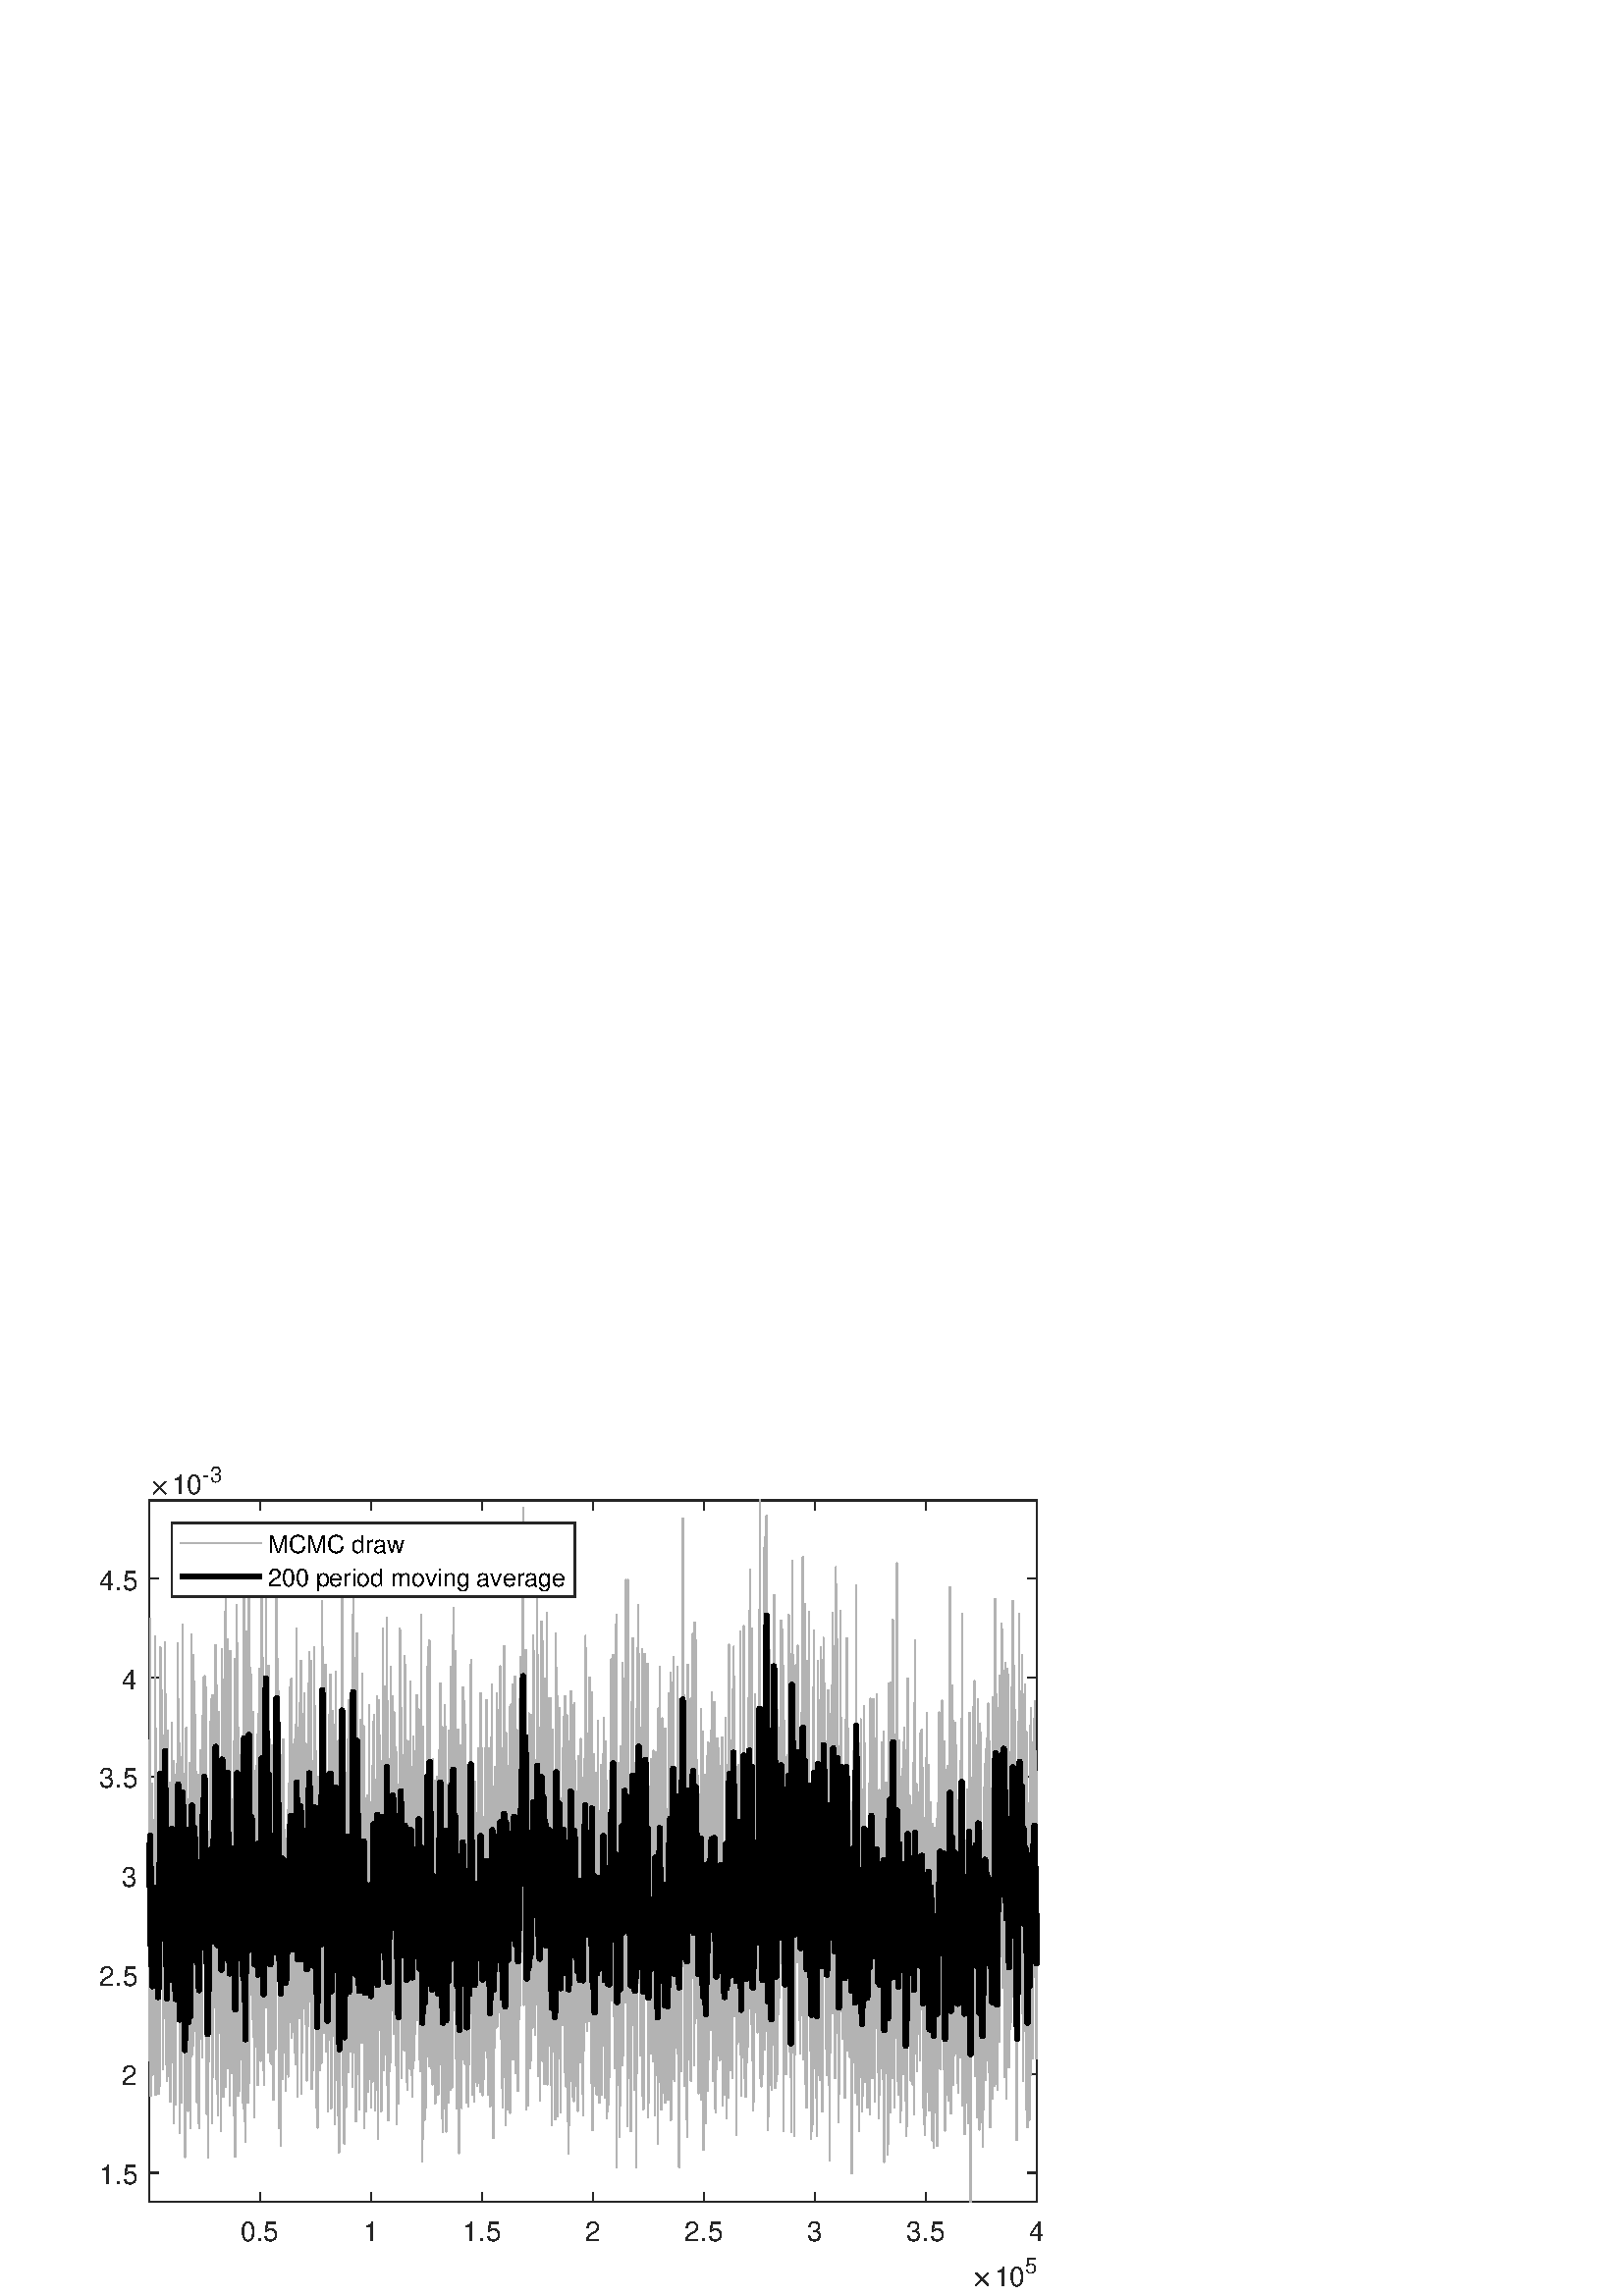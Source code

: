 %!PS-Adobe-3.0 EPSF-3.0
%%Pages: (atend)
%%BoundingBox:    36     3   383   305
%%LanguageLevel: 2
%%EndComments
%%BeginProlog
%%BeginResource: procset (Apache XML Graphics Std ProcSet) 1.2 0
%%Version: 1.2 0
%%Copyright: (Copyright 2001-2003,2010 The Apache Software Foundation. License terms: http://www.apache.org/licenses/LICENSE-2.0)
/bd{bind def}bind def
/ld{load def}bd
/GR/grestore ld
/GS/gsave ld
/RM/rmoveto ld
/C/curveto ld
/t/show ld
/L/lineto ld
/ML/setmiterlimit ld
/CT/concat ld
/f/fill ld
/N/newpath ld
/S/stroke ld
/CC/setcmykcolor ld
/A/ashow ld
/cp/closepath ld
/RC/setrgbcolor ld
/LJ/setlinejoin ld
/GC/setgray ld
/LW/setlinewidth ld
/M/moveto ld
/re {4 2 roll M
1 index 0 rlineto
0 exch rlineto
neg 0 rlineto
cp } bd
/_ctm matrix def
/_tm matrix def
/BT { _ctm currentmatrix pop matrix _tm copy pop 0 0 moveto } bd
/ET { _ctm setmatrix } bd
/iTm { _ctm setmatrix _tm concat } bd
/Tm { _tm astore pop iTm 0 0 moveto } bd
/ux 0.0 def
/uy 0.0 def
/F {
  /Tp exch def
  /Tf exch def
  Tf findfont Tp scalefont setfont
  /cf Tf def  /cs Tp def
} bd
/ULS {currentpoint /uy exch def /ux exch def} bd
/ULE {
  /Tcx currentpoint pop def
  gsave
  newpath
  cf findfont cs scalefont dup
  /FontMatrix get 0 get /Ts exch def /FontInfo get dup
  /UnderlinePosition get Ts mul /To exch def
  /UnderlineThickness get Ts mul /Tt exch def
  ux uy To add moveto  Tcx uy To add lineto
  Tt setlinewidth stroke
  grestore
} bd
/OLE {
  /Tcx currentpoint pop def
  gsave
  newpath
  cf findfont cs scalefont dup
  /FontMatrix get 0 get /Ts exch def /FontInfo get dup
  /UnderlinePosition get Ts mul /To exch def
  /UnderlineThickness get Ts mul /Tt exch def
  ux uy To add cs add moveto Tcx uy To add cs add lineto
  Tt setlinewidth stroke
  grestore
} bd
/SOE {
  /Tcx currentpoint pop def
  gsave
  newpath
  cf findfont cs scalefont dup
  /FontMatrix get 0 get /Ts exch def /FontInfo get dup
  /UnderlinePosition get Ts mul /To exch def
  /UnderlineThickness get Ts mul /Tt exch def
  ux uy To add cs 10 mul 26 idiv add moveto Tcx uy To add cs 10 mul 26 idiv add lineto
  Tt setlinewidth stroke
  grestore
} bd
/QT {
/Y22 exch store
/X22 exch store
/Y21 exch store
/X21 exch store
currentpoint
/Y21 load 2 mul add 3 div exch
/X21 load 2 mul add 3 div exch
/X21 load 2 mul /X22 load add 3 div
/Y21 load 2 mul /Y22 load add 3 div
/X22 load /Y22 load curveto
} bd
/SSPD {
dup length /d exch dict def
{
/v exch def
/k exch def
currentpagedevice k known {
/cpdv currentpagedevice k get def
v cpdv ne {
/upd false def
/nullv v type /nulltype eq def
/nullcpdv cpdv type /nulltype eq def
nullv nullcpdv or
{
/upd true def
} {
/sametype v type cpdv type eq def
sametype {
v type /arraytype eq {
/vlen v length def
/cpdvlen cpdv length def
vlen cpdvlen eq {
0 1 vlen 1 sub {
/i exch def
/obj v i get def
/cpdobj cpdv i get def
obj cpdobj ne {
/upd true def
exit
} if
} for
} {
/upd true def
} ifelse
} {
v type /dicttype eq {
v {
/dv exch def
/dk exch def
/cpddv cpdv dk get def
dv cpddv ne {
/upd true def
exit
} if
} forall
} {
/upd true def
} ifelse
} ifelse
} if
} ifelse
upd true eq {
d k v put
} if
} if
} if
} forall
d length 0 gt {
d setpagedevice
} if
} bd
/RE { % /NewFontName [NewEncodingArray] /FontName RE -
  findfont dup length dict begin
  {
    1 index /FID ne
    {def} {pop pop} ifelse
  } forall
  /Encoding exch def
  /FontName 1 index def
  currentdict definefont pop
  end
} bind def
%%EndResource
%%BeginResource: procset (Apache XML Graphics EPS ProcSet) 1.0 0
%%Version: 1.0 0
%%Copyright: (Copyright 2002-2003 The Apache Software Foundation. License terms: http://www.apache.org/licenses/LICENSE-2.0)
/BeginEPSF { %def
/b4_Inc_state save def         % Save state for cleanup
/dict_count countdictstack def % Count objects on dict stack
/op_count count 1 sub def      % Count objects on operand stack
userdict begin                 % Push userdict on dict stack
/showpage { } def              % Redefine showpage, { } = null proc
0 setgray 0 setlinecap         % Prepare graphics state
1 setlinewidth 0 setlinejoin
10 setmiterlimit [ ] 0 setdash newpath
/languagelevel where           % If level not equal to 1 then
{pop languagelevel             % set strokeadjust and
1 ne                           % overprint to their defaults.
{false setstrokeadjust false setoverprint
} if
} if
} bd
/EndEPSF { %def
count op_count sub {pop} repeat            % Clean up stacks
countdictstack dict_count sub {end} repeat
b4_Inc_state restore
} bd
%%EndResource
%FOPBeginFontDict
%%IncludeResource: font Courier-Oblique
%%IncludeResource: font Courier-BoldOblique
%%IncludeResource: font Courier-Bold
%%IncludeResource: font ZapfDingbats
%%IncludeResource: font Symbol
%%IncludeResource: font Helvetica
%%IncludeResource: font Helvetica-Oblique
%%IncludeResource: font Helvetica-Bold
%%IncludeResource: font Helvetica-BoldOblique
%%IncludeResource: font Times-Roman
%%IncludeResource: font Times-Italic
%%IncludeResource: font Times-Bold
%%IncludeResource: font Times-BoldItalic
%%IncludeResource: font Courier
%FOPEndFontDict
%%BeginResource: encoding WinAnsiEncoding
/WinAnsiEncoding [
/.notdef /.notdef /.notdef /.notdef /.notdef
/.notdef /.notdef /.notdef /.notdef /.notdef
/.notdef /.notdef /.notdef /.notdef /.notdef
/.notdef /.notdef /.notdef /.notdef /.notdef
/.notdef /.notdef /.notdef /.notdef /.notdef
/.notdef /.notdef /.notdef /.notdef /.notdef
/.notdef /.notdef /space /exclam /quotedbl
/numbersign /dollar /percent /ampersand /quotesingle
/parenleft /parenright /asterisk /plus /comma
/hyphen /period /slash /zero /one
/two /three /four /five /six
/seven /eight /nine /colon /semicolon
/less /equal /greater /question /at
/A /B /C /D /E
/F /G /H /I /J
/K /L /M /N /O
/P /Q /R /S /T
/U /V /W /X /Y
/Z /bracketleft /backslash /bracketright /asciicircum
/underscore /quoteleft /a /b /c
/d /e /f /g /h
/i /j /k /l /m
/n /o /p /q /r
/s /t /u /v /w
/x /y /z /braceleft /bar
/braceright /asciitilde /bullet /Euro /bullet
/quotesinglbase /florin /quotedblbase /ellipsis /dagger
/daggerdbl /circumflex /perthousand /Scaron /guilsinglleft
/OE /bullet /Zcaron /bullet /bullet
/quoteleft /quoteright /quotedblleft /quotedblright /bullet
/endash /emdash /asciitilde /trademark /scaron
/guilsinglright /oe /bullet /zcaron /Ydieresis
/space /exclamdown /cent /sterling /currency
/yen /brokenbar /section /dieresis /copyright
/ordfeminine /guillemotleft /logicalnot /sfthyphen /registered
/macron /degree /plusminus /twosuperior /threesuperior
/acute /mu /paragraph /middot /cedilla
/onesuperior /ordmasculine /guillemotright /onequarter /onehalf
/threequarters /questiondown /Agrave /Aacute /Acircumflex
/Atilde /Adieresis /Aring /AE /Ccedilla
/Egrave /Eacute /Ecircumflex /Edieresis /Igrave
/Iacute /Icircumflex /Idieresis /Eth /Ntilde
/Ograve /Oacute /Ocircumflex /Otilde /Odieresis
/multiply /Oslash /Ugrave /Uacute /Ucircumflex
/Udieresis /Yacute /Thorn /germandbls /agrave
/aacute /acircumflex /atilde /adieresis /aring
/ae /ccedilla /egrave /eacute /ecircumflex
/edieresis /igrave /iacute /icircumflex /idieresis
/eth /ntilde /ograve /oacute /ocircumflex
/otilde /odieresis /divide /oslash /ugrave
/uacute /ucircumflex /udieresis /yacute /thorn
/ydieresis
] def
%%EndResource
%FOPBeginFontReencode
/Courier-Oblique findfont
dup length dict begin
  {1 index /FID ne {def} {pop pop} ifelse} forall
  /Encoding WinAnsiEncoding def
  currentdict
end
/Courier-Oblique exch definefont pop
/Courier-BoldOblique findfont
dup length dict begin
  {1 index /FID ne {def} {pop pop} ifelse} forall
  /Encoding WinAnsiEncoding def
  currentdict
end
/Courier-BoldOblique exch definefont pop
/Courier-Bold findfont
dup length dict begin
  {1 index /FID ne {def} {pop pop} ifelse} forall
  /Encoding WinAnsiEncoding def
  currentdict
end
/Courier-Bold exch definefont pop
/Helvetica findfont
dup length dict begin
  {1 index /FID ne {def} {pop pop} ifelse} forall
  /Encoding WinAnsiEncoding def
  currentdict
end
/Helvetica exch definefont pop
/Helvetica-Oblique findfont
dup length dict begin
  {1 index /FID ne {def} {pop pop} ifelse} forall
  /Encoding WinAnsiEncoding def
  currentdict
end
/Helvetica-Oblique exch definefont pop
/Helvetica-Bold findfont
dup length dict begin
  {1 index /FID ne {def} {pop pop} ifelse} forall
  /Encoding WinAnsiEncoding def
  currentdict
end
/Helvetica-Bold exch definefont pop
/Helvetica-BoldOblique findfont
dup length dict begin
  {1 index /FID ne {def} {pop pop} ifelse} forall
  /Encoding WinAnsiEncoding def
  currentdict
end
/Helvetica-BoldOblique exch definefont pop
/Times-Roman findfont
dup length dict begin
  {1 index /FID ne {def} {pop pop} ifelse} forall
  /Encoding WinAnsiEncoding def
  currentdict
end
/Times-Roman exch definefont pop
/Times-Italic findfont
dup length dict begin
  {1 index /FID ne {def} {pop pop} ifelse} forall
  /Encoding WinAnsiEncoding def
  currentdict
end
/Times-Italic exch definefont pop
/Times-Bold findfont
dup length dict begin
  {1 index /FID ne {def} {pop pop} ifelse} forall
  /Encoding WinAnsiEncoding def
  currentdict
end
/Times-Bold exch definefont pop
/Times-BoldItalic findfont
dup length dict begin
  {1 index /FID ne {def} {pop pop} ifelse} forall
  /Encoding WinAnsiEncoding def
  currentdict
end
/Times-BoldItalic exch definefont pop
/Courier findfont
dup length dict begin
  {1 index /FID ne {def} {pop pop} ifelse} forall
  /Encoding WinAnsiEncoding def
  currentdict
end
/Courier exch definefont pop
%FOPEndFontReencode
%%EndProlog
%%Page: 1 1
%%PageBoundingBox: 0 0 420 315
%%BeginPageSetup
N
   36     3 M
  419     3 L
  419   308 L
   36   308 L
cp
clip
[1 0 0 -1 0 315] CT
%%EndPageSetup
GS
[0.75 0 0 0.75 0 0] CT
1 GC
N
0 0 560 420 re
f
GR
GS
[0.75 0 0 0.75 0 0] CT
1 GC
N
0 0 560 420 re
f
GR
GS
[0.75 0 0 0.75 0 0] CT
1 GC
N
73 374 M
507 374 L
507 31 L
73 31 L
cp
f
GR
GS
[0.75 0 0 0.75 0 0] CT
0.149 GC
2 setlinecap
1 LJ
0.667 LW
N
73 374 M
507 374 L
S
GR
GS
[0.75 0 0 0.75 0 0] CT
0.149 GC
2 setlinecap
1 LJ
0.667 LW
N
73 31 M
507 31 L
S
GR
GS
[0.75 0 0 0.75 0 0] CT
0.149 GC
2 setlinecap
1 LJ
0.667 LW
N
127.249 374 M
127.249 369.66 L
S
GR
GS
[0.75 0 0 0.75 0 0] CT
0.149 GC
2 setlinecap
1 LJ
0.667 LW
N
181.499 374 M
181.499 369.66 L
S
GR
GS
[0.75 0 0 0.75 0 0] CT
0.149 GC
2 setlinecap
1 LJ
0.667 LW
N
235.749 374 M
235.749 369.66 L
S
GR
GS
[0.75 0 0 0.75 0 0] CT
0.149 GC
2 setlinecap
1 LJ
0.667 LW
N
289.999 374 M
289.999 369.66 L
S
GR
GS
[0.75 0 0 0.75 0 0] CT
0.149 GC
2 setlinecap
1 LJ
0.667 LW
N
344.25 374 M
344.25 369.66 L
S
GR
GS
[0.75 0 0 0.75 0 0] CT
0.149 GC
2 setlinecap
1 LJ
0.667 LW
N
398.5 374 M
398.5 369.66 L
S
GR
GS
[0.75 0 0 0.75 0 0] CT
0.149 GC
2 setlinecap
1 LJ
0.667 LW
N
452.75 374 M
452.75 369.66 L
S
GR
GS
[0.75 0 0 0.75 0 0] CT
0.149 GC
2 setlinecap
1 LJ
0.667 LW
N
507 374 M
507 369.66 L
S
GR
GS
[0.75 0 0 0.75 0 0] CT
0.149 GC
2 setlinecap
1 LJ
0.667 LW
N
127.249 31 M
127.249 35.34 L
S
GR
GS
[0.75 0 0 0.75 0 0] CT
0.149 GC
2 setlinecap
1 LJ
0.667 LW
N
181.499 31 M
181.499 35.34 L
S
GR
GS
[0.75 0 0 0.75 0 0] CT
0.149 GC
2 setlinecap
1 LJ
0.667 LW
N
235.749 31 M
235.749 35.34 L
S
GR
GS
[0.75 0 0 0.75 0 0] CT
0.149 GC
2 setlinecap
1 LJ
0.667 LW
N
289.999 31 M
289.999 35.34 L
S
GR
GS
[0.75 0 0 0.75 0 0] CT
0.149 GC
2 setlinecap
1 LJ
0.667 LW
N
344.25 31 M
344.25 35.34 L
S
GR
GS
[0.75 0 0 0.75 0 0] CT
0.149 GC
2 setlinecap
1 LJ
0.667 LW
N
398.5 31 M
398.5 35.34 L
S
GR
GS
[0.75 0 0 0.75 0 0] CT
0.149 GC
2 setlinecap
1 LJ
0.667 LW
N
452.75 31 M
452.75 35.34 L
S
GR
GS
[0.75 0 0 0.75 0 0] CT
0.149 GC
2 setlinecap
1 LJ
0.667 LW
N
507 31 M
507 35.34 L
S
GR
GS
[0.75 0 0 0.75 95.437 284.5] CT
0.149 GC
/Helvetica 13.333 F
GS
[1 0 0 1 0 0] CT
-9.5 14 moveto 
1 -1 scale
(0.5) t 
GR
GR
GS
[0.75 0 0 0.75 136.124 284.5] CT
0.149 GC
/Helvetica 13.333 F
GS
[1 0 0 1 0 0] CT
-4 14 moveto 
1 -1 scale
(1) t 
GR
GR
GS
[0.75 0 0 0.75 176.812 284.5] CT
0.149 GC
/Helvetica 13.333 F
GS
[1 0 0 1 0 0] CT
-9.5 14 moveto 
1 -1 scale
(1.5) t 
GR
GR
GS
[0.75 0 0 0.75 217.5 284.5] CT
0.149 GC
/Helvetica 13.333 F
GS
[1 0 0 1 0 0] CT
-4 14 moveto 
1 -1 scale
(2) t 
GR
GR
GS
[0.75 0 0 0.75 258.187 284.5] CT
0.149 GC
/Helvetica 13.333 F
GS
[1 0 0 1 0 0] CT
-9.5 14 moveto 
1 -1 scale
(2.5) t 
GR
GR
GS
[0.75 0 0 0.75 298.875 284.5] CT
0.149 GC
/Helvetica 13.333 F
GS
[1 0 0 1 0 0] CT
-4 14 moveto 
1 -1 scale
(3) t 
GR
GR
GS
[0.75 0 0 0.75 339.562 284.5] CT
0.149 GC
/Helvetica 13.333 F
GS
[1 0 0 1 0 0] CT
-9.5 14 moveto 
1 -1 scale
(3.5) t 
GR
GR
GS
[0.75 0 0 0.75 380.25 284.5] CT
0.149 GC
/Helvetica 13.333 F
GS
[1 0 0 1 0 0] CT
-4 14 moveto 
1 -1 scale
(4) t 
GR
GR
GS
[0.75 0 0 0.75 356.25 311.25] CT
0.149 GC
N
1.906 -0.375 M
1.906 -0.469 1.969 -0.563 QT
4.672 -3.25 L
1.969 -5.953 L
1.906 -6.016 1.906 -6.125 QT
1.906 -6.219 1.984 -6.305 QT
2.063 -6.391 2.172 -6.391 QT
2.266 -6.391 2.375 -6.297 QT
5.063 -3.609 L
7.734 -6.297 L
7.844 -6.391 7.922 -6.391 QT
8.031 -6.391 8.109 -6.313 QT
8.188 -6.234 8.188 -6.125 QT
8.188 -6.016 8.125 -5.953 QT
5.422 -3.25 L
8.125 -0.563 L
8.188 -0.469 8.188 -0.375 QT
8.188 -0.266 8.109 -0.188 QT
8.031 -0.109 7.922 -0.109 QT
7.828 -0.109 7.734 -0.203 QT
5.063 -2.891 L
2.375 -0.203 L
2.266 -0.109 2.172 -0.109 QT
2.063 -0.109 1.984 -0.195 QT
1.906 -0.281 1.906 -0.375 QT
cp
f
GR
GS
[0.75 0 0 0.75 364.5 311.25] CT
0.149 GC
/Helvetica 13.333 F
GS
[1 0 0 1 0 0] CT
0 0 moveto 
1 -1 scale
(10) t 
GR
GR
GS
[0.75 0 0 0.75 375.75 306.75] CT
0.149 GC
/Helvetica 10.667 F
GS
[1 0 0 1 0 0] CT
0 0 moveto 
1 -1 scale
(5) t 
GR
GR
GS
[0.75 0 0 0.75 0 0] CT
0.149 GC
2 setlinecap
1 LJ
0.667 LW
N
73 374 M
73 31 L
S
GR
GS
[0.75 0 0 0.75 0 0] CT
0.149 GC
2 setlinecap
1 LJ
0.667 LW
N
507 374 M
507 31 L
S
GR
GS
[0.75 0 0 0.75 0 0] CT
0.149 GC
2 setlinecap
1 LJ
0.667 LW
N
73 359.819 M
77.34 359.819 L
S
GR
GS
[0.75 0 0 0.75 0 0] CT
0.149 GC
2 setlinecap
1 LJ
0.667 LW
N
73 311.388 M
77.34 311.388 L
S
GR
GS
[0.75 0 0 0.75 0 0] CT
0.149 GC
2 setlinecap
1 LJ
0.667 LW
N
73 262.956 M
77.34 262.956 L
S
GR
GS
[0.75 0 0 0.75 0 0] CT
0.149 GC
2 setlinecap
1 LJ
0.667 LW
N
73 214.525 M
77.34 214.525 L
S
GR
GS
[0.75 0 0 0.75 0 0] CT
0.149 GC
2 setlinecap
1 LJ
0.667 LW
N
73 166.093 M
77.34 166.093 L
S
GR
GS
[0.75 0 0 0.75 0 0] CT
0.149 GC
2 setlinecap
1 LJ
0.667 LW
N
73 117.662 M
77.34 117.662 L
S
GR
GS
[0.75 0 0 0.75 0 0] CT
0.149 GC
2 setlinecap
1 LJ
0.667 LW
N
73 69.23 M
77.34 69.23 L
S
GR
GS
[0.75 0 0 0.75 0 0] CT
0.149 GC
2 setlinecap
1 LJ
0.667 LW
N
507 359.819 M
502.66 359.819 L
S
GR
GS
[0.75 0 0 0.75 0 0] CT
0.149 GC
2 setlinecap
1 LJ
0.667 LW
N
507 311.388 M
502.66 311.388 L
S
GR
GS
[0.75 0 0 0.75 0 0] CT
0.149 GC
2 setlinecap
1 LJ
0.667 LW
N
507 262.956 M
502.66 262.956 L
S
GR
GS
[0.75 0 0 0.75 0 0] CT
0.149 GC
2 setlinecap
1 LJ
0.667 LW
N
507 214.525 M
502.66 214.525 L
S
GR
GS
[0.75 0 0 0.75 0 0] CT
0.149 GC
2 setlinecap
1 LJ
0.667 LW
N
507 166.093 M
502.66 166.093 L
S
GR
GS
[0.75 0 0 0.75 0 0] CT
0.149 GC
2 setlinecap
1 LJ
0.667 LW
N
507 117.662 M
502.66 117.662 L
S
GR
GS
[0.75 0 0 0.75 0 0] CT
0.149 GC
2 setlinecap
1 LJ
0.667 LW
N
507 69.23 M
502.66 69.23 L
S
GR
GS
[0.75 0 0 0.75 50.75 269.864] CT
0.149 GC
/Helvetica 13.333 F
GS
[1 0 0 1 0 0] CT
-19 5.5 moveto 
1 -1 scale
(1.5) t 
GR
GR
GS
[0.75 0 0 0.75 50.75 233.541] CT
0.149 GC
/Helvetica 13.333 F
GS
[1 0 0 1 0 0] CT
-8 5.5 moveto 
1 -1 scale
(2) t 
GR
GR
GS
[0.75 0 0 0.75 50.75 197.217] CT
0.149 GC
/Helvetica 13.333 F
GS
[1 0 0 1 0 0] CT
-19 5.5 moveto 
1 -1 scale
(2.5) t 
GR
GR
GS
[0.75 0 0 0.75 50.75 160.894] CT
0.149 GC
/Helvetica 13.333 F
GS
[1 0 0 1 0 0] CT
-8 5.5 moveto 
1 -1 scale
(3) t 
GR
GR
GS
[0.75 0 0 0.75 50.75 124.57] CT
0.149 GC
/Helvetica 13.333 F
GS
[1 0 0 1 0 0] CT
-19 5.5 moveto 
1 -1 scale
(3.5) t 
GR
GR
GS
[0.75 0 0 0.75 50.75 88.246] CT
0.149 GC
/Helvetica 13.333 F
GS
[1 0 0 1 0 0] CT
-8 5.5 moveto 
1 -1 scale
(4) t 
GR
GR
GS
[0.75 0 0 0.75 50.75 51.923] CT
0.149 GC
/Helvetica 13.333 F
GS
[1 0 0 1 0 0] CT
-19 5.5 moveto 
1 -1 scale
(4.5) t 
GR
GR
GS
[0.75 0 0 0.75 54.75 21] CT
0.149 GC
N
/f-838442823{1.906 -0.375 M
1.906 -0.469 1.969 -0.563 QT
4.672 -3.25 L
1.969 -5.953 L
1.906 -6.016 1.906 -6.125 QT
1.906 -6.219 1.984 -6.305 QT
2.063 -6.391 2.172 -6.391 QT
2.266 -6.391 2.375 -6.297 QT
5.063 -3.609 L
7.734 -6.297 L
7.844 -6.391 7.922 -6.391 QT
8.031 -6.391 8.109 -6.313 QT
8.188 -6.234 8.188 -6.125 QT
8.188 -6.016 8.125 -5.953 QT
5.422 -3.25 L
8.125 -0.563 L
8.188 -0.469 8.188 -0.375 QT
8.188 -0.266 8.109 -0.188 QT
8.031 -0.109 7.922 -0.109 QT
7.828 -0.109 7.734 -0.203 QT
5.063 -2.891 L
2.375 -0.203 L
2.266 -0.109 2.172 -0.109 QT
2.063 -0.109 1.984 -0.195 QT
1.906 -0.281 1.906 -0.375 QT
cp}def
f-838442823
f
GR
GS
[0.75 0 0 0.75 63 21] CT
0.149 GC
/Helvetica 13.333 F
GS
[1 0 0 1 0 0] CT
0 0 moveto 
1 -1 scale
(10) t 
GR
GR
GS
[0.75 0 0 0.75 74.25 16.5] CT
0.149 GC
/Helvetica 10.667 F
GS
[1 0 0 1 0 0] CT
0 0 moveto 
1 -1 scale
(-3) t 
GR
GR
GS
[0.75 0 0 0.75 0 0] CT
0.702 GC
1 LJ
0.667 LW
N
73 240.532 M
73.001 240.532 L
73.106 148.332 L
73.205 304.763 L
73.25 231.376 L
73.251 240.34 L
73.332 272.764 L
73.48 89.002 L
73.499 103.915 L
73.5 103.915 L
73.506 103.221 L
73.748 322.186 L
73.75 322.186 L
73.751 315.648 L
73.91 206.845 L
73.999 269.399 L
74 269.399 L
74.061 305.4 L
74.146 169.306 L
74.25 271.783 L
74.251 257.201 L
74.265 213.742 L
74.48 312.043 L
74.499 283.095 L
74.501 283.095 L
74.641 298.714 L
74.749 215.379 L
74.75 228.737 L
74.789 203.288 L
74.928 311.456 L
75 246.686 L
75.001 258.063 L
75.096 192.189 L
75.249 297.06 L
75.25 297.06 L
75.376 187.149 L
75.5 230.791 L
75.501 251.782 L
75.592 223.373 L
75.718 309.392 L
75.749 291.924 L
75.75 287.401 L
75.788 306.423 L
75.918 97.397 L
75.999 186.757 L
76 186.757 L
76.001 169.425 L
76.131 321.612 L
76.25 242.205 L
76.251 242.205 L
76.285 288.765 L
76.429 142.67 L
76.499 234.615 L
76.5 234.615 L
76.552 193.872 L
76.582 298.498 L
76.75 256.443 L
76.751 256.443 L
76.835 202.806 L
76.881 283.942 L
76.999 239.551 L
77 239.551 L
77.028 209.355 L
77.139 303.834 L
77.25 268.21 L
77.251 268.21 L
77.325 229.409 L
77.493 306.53 L
77.5 301.362 L
77.501 303.306 L
77.502 321.134 L
77.548 208.067 L
77.749 259.805 L
77.75 259.805 L
77.794 311.764 L
77.876 237.308 L
78 275.506 L
78.001 278.227 L
78.019 317.148 L
78.22 111.43 L
78.249 166.952 L
78.25 166.952 L
78.318 226.396 L
78.413 102.834 L
78.5 212.891 L
78.501 212.891 L
78.535 259.753 L
78.591 170.904 L
78.749 191.656 L
78.751 191.656 L
78.848 187.289 L
78.99 262.315 L
78.999 243.589 L
79 243.589 L
79.004 258.345 L
79.143 123.912 L
79.25 163.391 L
79.251 168.13 L
79.253 159.64 L
79.386 240.237 L
79.499 221.801 L
79.5 237.055 L
79.687 163.757 L
79.731 284.722 L
79.75 252.251 L
79.751 252.251 L
79.794 309.051 L
79.834 185.629 L
79.999 219.052 L
80 212.901 L
80.024 237.685 L
80.075 149.198 L
80.25 191.196 L
80.251 191.196 L
80.304 260.399 L
80.494 142.834 L
80.5 143.597 L
80.501 143.597 L
80.616 100.171 L
80.7 171.963 L
80.749 145.142 L
80.75 145.142 L
80.785 120.071 L
80.921 284.148 L
81 271.577 L
81.001 269.126 L
81.097 300.874 L
81.196 181.882 L
81.249 199.342 L
81.25 199.342 L
81.306 180.168 L
81.422 306.803 L
81.5 252.471 L
81.501 252.471 L
81.569 217.638 L
81.733 314.608 L
81.749 306.074 L
81.751 306.074 L
81.753 312.467 L
81.958 182.347 L
81.999 191.207 L
82 191.207 L
82.101 143.498 L
82.18 265.729 L
82.25 213.004 L
82.251 213.004 L
82.377 185.82 L
82.456 268.394 L
82.499 218.859 L
82.5 209.798 L
82.561 302.219 L
82.741 169.051 L
82.75 169.051 L
82.751 169.051 L
82.94 289.517 L
82.999 248.016 L
83 248.016 L
83.195 324.986 L
83.237 225.975 L
83.249 258.608 L
83.25 255.619 L
83.281 257.604 L
83.319 190.364 L
83.5 234.636 L
83.501 234.636 L
83.559 299.191 L
83.65 211.298 L
83.749 233.072 L
83.75 232.352 L
83.764 258.72 L
83.989 139.939 L
84 156.559 L
84.001 156.559 L
84.015 149.39 L
84.128 249.637 L
84.249 197.748 L
84.25 197.748 L
84.329 304.494 L
84.5 201.8 L
84.501 198.808 L
84.514 176.688 L
84.745 280.852 L
84.749 264.476 L
84.751 271.894 L
84.812 308.045 L
84.944 158.664 L
84.999 206.457 L
85 211.189 L
85.009 173.192 L
85.088 335.279 L
85.25 211.282 L
85.251 213.761 L
85.267 165.232 L
85.403 292.701 L
85.499 243.864 L
85.5 254.024 L
85.6 180.67 L
85.731 315.698 L
85.75 295.118 L
85.751 297.873 L
85.813 237.564 L
85.897 326.177 L
85.999 294.351 L
86.001 294.351 L
86.002 295.631 L
86.225 181.977 L
86.249 237.193 L
86.25 237.193 L
86.36 269.818 L
86.451 188.05 L
86.5 250.739 L
86.501 251.187 L
86.631 282.495 L
86.746 138.152 L
86.749 149.591 L
86.75 149.591 L
86.837 259.961 L
86.926 100.78 L
87 166.967 L
87.001 176.053 L
87.148 213.958 L
87.196 129.278 L
87.249 200.124 L
87.25 187.808 L
87.27 214.573 L
87.384 128.121 L
87.5 146.704 L
87.501 147.225 L
87.503 142.588 L
87.626 277.837 L
87.75 266.329 L
87.751 270.413 L
87.825 249.626 L
87.911 340.058 L
87.999 302.447 L
88 302.447 L
88.011 315.148 L
88.168 202.791 L
88.25 235.563 L
88.251 235.563 L
88.343 291.347 L
88.479 224.514 L
88.499 241.519 L
88.5 241.519 L
88.674 325.449 L
88.734 159.674 L
88.75 164.649 L
88.751 156.651 L
88.919 272.474 L
88.999 240.251 L
89.001 240.251 L
89.079 297.143 L
89.187 186.263 L
89.249 186.428 L
89.25 186.428 L
89.304 91.683 L
89.497 204.995 L
89.5 199.434 L
89.501 199.434 L
89.519 173.166 L
89.589 296.116 L
89.749 214.619 L
89.75 214.619 L
89.793 183.377 L
89.977 297.626 L
90 232.018 L
90.001 232.295 L
90.051 189.968 L
90.239 339.909 L
90.249 303.869 L
90.25 303.869 L
90.409 352.06 L
90.495 266.188 L
90.499 272.008 L
90.5 272.008 L
90.523 285.306 L
90.713 168.268 L
90.75 195.847 L
90.751 195.847 L
90.901 245.392 L
90.949 155.34 L
90.999 180.856 L
91 166.919 L
91.007 142.239 L
91.122 247.838 L
91.25 217.169 L
91.251 230.021 L
91.363 321.436 L
91.401 199.273 L
91.499 251.155 L
91.5 245.435 L
91.6 300.871 L
91.659 177.05 L
91.75 265.591 L
91.751 265.591 L
91.754 251.898 L
91.918 329.481 L
91.999 264.392 L
92.001 247.193 L
92.008 231.309 L
92.144 318.547 L
92.249 303.572 L
92.25 299.772 L
92.251 300.314 L
92.492 189.156 L
92.5 194.925 L
92.501 172.609 L
92.509 159.417 L
92.747 278.795 L
92.749 278.795 L
92.75 278.795 L
92.943 248.816 L
92.975 337.677 L
93 292.776 L
93.001 292.776 L
93.07 305.244 L
93.241 197.681 L
93.249 201.182 L
93.25 189.047 L
93.27 173.774 L
93.452 302.871 L
93.499 242.572 L
93.5 242.572 L
93.516 248.186 L
93.68 96.455 L
93.75 244.976 L
93.751 246.165 L
93.778 275.948 L
93.845 147.149 L
93.999 219.853 L
94 218.571 L
94.054 197.899 L
94.196 301.991 L
94.25 280.026 L
94.251 282.714 L
94.37 297.79 L
94.473 192.253 L
94.499 209.662 L
94.5 209.662 L
94.658 106.416 L
94.743 290.214 L
94.75 282.3 L
94.751 282.3 L
94.756 287.743 L
94.963 119.677 L
95 185.04 L
95.001 185.04 L
95.12 229.81 L
95.209 135.548 L
95.249 191.419 L
95.25 191.419 L
95.313 290.233 L
95.394 182.606 L
95.5 205.274 L
95.501 211.841 L
95.551 281.998 L
95.649 205.013 L
95.749 208.44 L
95.75 208.44 L
95.863 252.286 L
95.996 163.942 L
96 181.035 L
96.001 181.035 L
96.178 325.167 L
96.249 265.306 L
96.251 265.306 L
96.385 290.387 L
96.459 197.404 L
96.499 240.397 L
96.5 240.397 L
96.571 168.215 L
96.74 261.526 L
96.75 214.247 L
96.751 214.247 L
96.882 165.241 L
96.983 335.509 L
96.999 295.883 L
97 295.883 L
97.036 214.17 L
97.2 306.567 L
97.25 277.714 L
97.251 267.546 L
97.391 233.901 L
97.423 337.673 L
97.499 261.229 L
97.5 265.341 L
97.516 305.055 L
97.682 211.207 L
97.75 250.881 L
97.751 250.561 L
97.758 271.799 L
97.989 153.44 L
98 181.276 L
98.001 181.276 L
98.004 168.862 L
98.067 288.849 L
98.249 252.553 L
98.25 259.257 L
98.288 284.598 L
98.404 169.928 L
98.5 273.013 L
98.501 273.013 L
98.521 294.075 L
98.748 178.056 L
98.749 178.056 L
98.75 189.13 L
98.767 162.52 L
98.952 303.299 L
99 224.72 L
99.001 224.72 L
99.087 136.435 L
99.249 171.32 L
99.251 171.32 L
99.347 151.551 L
99.488 255.56 L
99.499 224.409 L
99.5 224.409 L
99.502 247.81 L
99.622 117.684 L
99.75 163.972 L
99.751 163.972 L
99.789 212.358 L
99.989 137.343 L
99.999 177.093 L
100 176.883 L
100.072 116.865 L
100.214 234.392 L
100.25 218.198 L
100.251 218.198 L
100.297 149.504 L
100.495 283.127 L
100.499 283.127 L
100.5 283.127 L
100.617 292.941 L
100.694 159.618 L
100.749 208.025 L
100.75 198.385 L
100.771 122.288 L
100.996 311.188 L
101 301.92 L
101.001 308.255 L
101.009 330.959 L
101.13 187.086 L
101.249 290.896 L
101.25 278.34 L
101.388 242.71 L
101.436 325 L
101.5 302.34 L
101.501 293.663 L
101.69 352.346 L
101.737 248.31 L
101.749 256.683 L
101.75 256.683 L
101.917 305.203 L
101.992 247.765 L
102 262.547 L
102.001 259.068 L
102.151 192.972 L
102.232 296.563 L
102.25 262.872 L
102.251 264.756 L
102.26 292.911 L
102.482 195.845 L
102.499 229.9 L
102.5 219.34 L
102.611 241.059 L
102.686 139.138 L
102.75 198.239 L
102.751 198.239 L
102.898 256.624 L
102.954 155.188 L
102.999 198.31 L
103 207.093 L
103.036 149.524 L
103.206 268.731 L
103.25 176.844 L
103.251 186.814 L
103.401 274.705 L
103.495 130.637 L
103.499 130.637 L
103.501 138.272 L
103.508 128.167 L
103.725 335.449 L
103.749 297.654 L
103.75 289.717 L
103.808 297.221 L
103.932 126.28 L
104 220.153 L
104.001 220.153 L
104.09 135.757 L
104.191 313.03 L
104.249 253.492 L
104.25 259.699 L
104.263 277.511 L
104.408 154.498 L
104.5 201.956 L
104.501 201.956 L
104.657 260.426 L
104.743 130.334 L
104.749 132.952 L
104.75 132.952 L
104.783 128.298 L
104.916 278.69 L
105 155.806 L
105.001 155.806 L
105.151 250.078 L
105.246 107.06 L
105.25 115.269 L
105.251 122.613 L
105.329 101.86 L
105.488 192.308 L
105.499 150.32 L
105.5 150.32 L
105.539 121.489 L
105.618 218.322 L
105.75 148.465 L
105.751 153.986 L
105.764 121.328 L
105.936 321.056 L
105.999 243.106 L
106 233.136 L
106.094 292.988 L
106.146 166.061 L
106.25 182.626 L
106.251 174.673 L
106.425 331.415 L
106.499 289.068 L
106.501 292.965 L
106.548 322.093 L
106.733 159.589 L
106.749 221.782 L
106.75 221.782 L
106.785 244.415 L
106.963 134.479 L
107 195.129 L
107.001 195.129 L
107.073 145.791 L
107.227 285.392 L
107.249 269.418 L
107.25 269.418 L
107.363 289.965 L
107.408 190.072 L
107.5 243.799 L
107.501 242.038 L
107.671 156.675 L
107.728 291.244 L
107.749 255.371 L
107.75 255.371 L
107.9 184.269 L
107.978 273.288 L
107.999 256.075 L
108 256.075 L
108.103 339.497 L
108.213 214.005 L
108.25 270.083 L
108.251 297.111 L
108.257 299.744 L
108.471 136.184 L
108.499 181.333 L
108.5 180.589 L
108.577 103.611 L
108.621 219.247 L
108.75 149.016 L
108.751 157.523 L
108.852 232.551 L
108.952 118.774 L
108.999 150.563 L
109 150.563 L
109.001 131.934 L
109.158 322.535 L
109.25 255.799 L
109.251 237.31 L
109.297 279.68 L
109.432 163.957 L
109.499 266.484 L
109.501 281.046 L
109.587 320.724 L
109.667 225.059 L
109.749 264.774 L
109.75 252.145 L
109.937 168.1 L
109.993 295.728 L
110 276.084 L
110.001 277.122 L
110.071 317.838 L
110.241 85.361 L
110.249 97.652 L
110.25 101.921 L
110.275 56.983 L
110.493 211.571 L
110.5 208.894 L
110.501 208.894 L
110.598 289.865 L
110.693 166.374 L
110.749 289.494 L
110.75 289.494 L
110.78 304.797 L
110.933 216.383 L
110.999 246.26 L
111 246.26 L
111.069 246.436 L
111.204 98.987 L
111.25 180.885 L
111.251 180.885 L
111.368 116.422 L
111.494 231.63 L
111.499 231.511 L
111.5 231.943 L
111.564 308.45 L
111.739 195.673 L
111.75 224.849 L
111.751 224.849 L
111.944 137.559 L
111.971 258.569 L
111.999 225.549 L
112 225.549 L
112.013 209.278 L
112.246 312.578 L
112.25 305.051 L
112.251 305.051 L
112.273 326.906 L
112.5 154.754 L
112.501 164.074 L
112.567 104.68 L
112.727 263.168 L
112.749 251.687 L
112.75 251.687 L
112.922 170.785 L
112.996 291.189 L
113 291.189 L
113.001 291.651 L
113.109 188.169 L
113.249 235.24 L
113.25 235.24 L
113.308 203.475 L
113.43 285.231 L
113.5 265.192 L
113.501 267.002 L
113.574 311.057 L
113.654 207.536 L
113.749 276.848 L
113.751 276.848 L
113.789 177.039 L
113.999 243.183 L
114 245.714 L
114.003 282.666 L
114.143 149.097 L
114.25 205.515 L
114.251 204.349 L
114.476 330.361 L
114.499 286.666 L
114.5 301.526 L
114.583 337.79 L
114.75 111.486 L
114.751 111.486 L
114.757 108.799 L
114.998 327.979 L
114.999 327.979 L
115 327.979 L
115.013 351.803 L
115.104 210.804 L
115.249 264.04 L
115.25 252.456 L
115.431 301.738 L
115.497 184.69 L
115.5 188.578 L
115.501 185.105 L
115.539 243.8 L
115.724 82.316 L
115.749 148.043 L
115.75 145.417 L
115.791 244.357 L
115.996 116.184 L
116 118.313 L
116.001 119.079 L
116.016 100.963 L
116.249 221.873 L
116.25 221.873 L
116.319 199.491 L
116.408 322.087 L
116.5 252.854 L
116.501 252.854 L
116.717 142.326 L
116.749 227.898 L
116.751 227.898 L
116.798 155.345 L
116.985 255.778 L
116.999 223.736 L
117 223.736 L
117.177 319.533 L
117.219 197.209 L
117.25 227.951 L
117.251 230.013 L
117.308 268.145 L
117.445 169.458 L
117.499 259.731 L
117.5 259.731 L
117.577 304.284 L
117.747 159.152 L
117.75 160.319 L
117.751 173.496 L
117.871 295.688 L
117.956 165.893 L
117.999 263.693 L
118 281.938 L
118.014 296.119 L
118.131 150.294 L
118.249 234.52 L
118.25 234.52 L
118.265 267.228 L
118.331 170.189 L
118.5 200.011 L
118.501 200.011 L
118.578 192.938 L
118.744 269.257 L
118.749 260.016 L
118.75 253.116 L
118.768 217.658 L
118.891 328.223 L
119 240.773 L
119.001 246.279 L
119.12 294.784 L
119.194 133.346 L
119.249 149.669 L
119.25 129.881 L
119.32 67.589 L
119.49 186.44 L
119.5 176.816 L
119.501 182.224 L
119.517 155.051 L
119.661 334.527 L
119.75 296.804 L
119.751 304.894 L
119.879 257.447 L
119.912 344.645 L
119.999 280.045 L
120 276.338 L
120.111 322.656 L
120.236 217.691 L
120.25 234.237 L
120.251 234.237 L
120.252 245.26 L
120.287 123.003 L
120.499 199.508 L
120.5 208.47 L
120.555 95.098 L
120.726 213.976 L
120.75 183.227 L
120.751 183.227 L
120.913 141.23 L
120.996 230.316 L
120.999 230.316 L
121.001 230.316 L
121.152 325.493 L
121.218 212.44 L
121.249 248.331 L
121.25 248.331 L
121.258 285.094 L
121.497 113.706 L
121.5 131.028 L
121.501 122.238 L
121.564 44.635 L
121.745 239.068 L
121.749 224.704 L
121.75 224.704 L
121.796 140.507 L
121.906 315.872 L
122 215.697 L
122.001 223.367 L
122.123 112.806 L
122.248 272.803 L
122.249 271.472 L
122.25 246.685 L
122.255 249.612 L
122.463 138.514 L
122.5 204.001 L
122.501 185.301 L
122.566 247.744 L
122.599 134.973 L
122.75 191.512 L
122.751 191.512 L
122.809 248.058 L
122.951 116.315 L
122.999 152.957 L
123 150.262 L
123.067 145.057 L
123.213 252.148 L
123.25 222.324 L
123.251 222.324 L
123.318 284.485 L
123.499 181.859 L
123.5 181.859 L
123.572 261.048 L
123.679 134.313 L
123.75 231.733 L
123.751 231.733 L
123.89 174.041 L
123.966 284.164 L
123.999 269.702 L
124.001 269.702 L
124.057 211.232 L
124.091 293.216 L
124.249 238.969 L
124.25 241.341 L
124.297 178.395 L
124.382 332.583 L
124.5 284.135 L
124.501 269.832 L
124.595 297.979 L
124.67 183.692 L
124.749 236.541 L
124.75 240.361 L
124.759 257.504 L
124.9 163.147 L
125 197.524 L
125.001 217.499 L
125.078 286.984 L
125.191 160.717 L
125.249 252.921 L
125.25 257.323 L
125.303 283.435 L
125.487 174.418 L
125.499 197.967 L
125.5 203.111 L
125.609 256.02 L
125.733 164.374 L
125.75 164.797 L
125.751 164.797 L
125.783 145.747 L
125.985 280.748 L
125.999 273.662 L
126 273.662 L
126.027 199.054 L
126.071 316.84 L
126.25 252.811 L
126.251 252.811 L
126.311 289.548 L
126.465 197.957 L
126.499 217.174 L
126.5 214.132 L
126.589 113.233 L
126.729 270.096 L
126.75 200.586 L
126.751 196.802 L
126.856 167.995 L
126.918 249.739 L
126.999 200.605 L
127.001 200.605 L
127.044 170.365 L
127.212 262.851 L
127.249 233.344 L
127.25 233.344 L
127.442 305.023 L
127.476 197.189 L
127.5 217.139 L
127.501 221.066 L
127.602 139.276 L
127.672 222.843 L
127.749 202.667 L
127.75 202.667 L
127.76 208.125 L
127.999 72.097 L
128 72.097 L
128.001 72.097 L
128.164 281.013 L
128.249 167.928 L
128.251 167.928 L
128.354 233.995 L
128.412 107.819 L
128.499 191.194 L
128.5 191.194 L
128.542 178.126 L
128.729 309.298 L
128.75 295.53 L
128.751 292.05 L
128.926 308.168 L
128.987 206.35 L
128.999 256.942 L
129 270.086 L
129.028 316.683 L
129.25 166.426 L
129.251 166.426 L
129.337 118.221 L
129.48 263.942 L
129.499 211.494 L
129.5 211.494 L
129.508 218.076 L
129.626 156.114 L
129.75 190.998 L
129.751 190.998 L
129.771 211.628 L
129.992 94.108 L
130 108.386 L
130.001 108.386 L
130.068 43.942 L
130.243 203.402 L
130.249 179.974 L
130.25 179.974 L
130.365 278.987 L
130.5 189.395 L
130.501 189.395 L
130.588 250.295 L
130.698 164.322 L
130.749 216.764 L
130.75 235.805 L
130.967 290.687 L
131 258.83 L
131.001 258.83 L
131.05 300.713 L
131.235 152.989 L
131.249 175.242 L
131.251 175.242 L
131.357 111.866 L
131.465 211.453 L
131.499 191.375 L
131.5 195.678 L
131.542 124.222 L
131.667 243.391 L
131.75 147.649 L
131.751 156.209 L
131.982 279.308 L
131.999 274.857 L
132 274.857 L
132.081 218.546 L
132.25 305.369 L
132.251 305.369 L
132.389 218.378 L
132.499 236.104 L
132.5 236.104 L
132.574 211.683 L
132.727 306.437 L
132.749 249.166 L
132.75 249.166 L
132.8 280.419 L
132.924 152.804 L
133 188.233 L
133.001 188.233 L
133.068 254.445 L
133.097 150.943 L
133.249 219.002 L
133.25 219.002 L
133.289 172.703 L
133.402 265.152 L
133.5 191.334 L
133.501 176.707 L
133.505 169.205 L
133.593 324.121 L
133.749 232.64 L
133.75 234.343 L
133.802 276.247 L
133.978 164.79 L
134 228.537 L
134.001 235.76 L
134.031 264.658 L
134.116 158.208 L
134.249 250.588 L
134.251 250.588 L
134.308 184.317 L
134.458 285.308 L
134.499 231.874 L
134.5 233.764 L
134.532 200.13 L
134.583 299.247 L
134.75 228.945 L
134.751 228.945 L
134.756 247.972 L
134.892 104.83 L
134.999 126.565 L
135 126.565 L
135.066 202.669 L
135.193 74.013 L
135.25 142.427 L
135.251 135.659 L
135.34 49.5 L
135.396 189.685 L
135.499 131.934 L
135.501 131.934 L
135.517 108.322 L
135.618 252.474 L
135.749 179.79 L
135.75 179.79 L
135.888 219.843 L
135.97 119.512 L
136 126.637 L
136.001 126.637 L
136.191 266.257 L
136.249 222.387 L
136.25 222.387 L
136.251 214.532 L
136.386 337.686 L
136.5 245.8 L
136.501 245.8 L
136.646 141.689 L
136.705 301.419 L
136.749 285.174 L
136.75 272.682 L
136.792 317.471 L
136.98 195.499 L
137 222.181 L
137.001 222.181 L
137.037 205.55 L
137.25 320.337 L
137.251 320.337 L
137.27 346.349 L
137.488 211.899 L
137.499 212.905 L
137.5 212.905 L
137.583 279.588 L
137.608 174.121 L
137.75 203.169 L
137.751 203.169 L
137.931 155.646 L
137.984 252.016 L
137.999 229.883 L
138 222.543 L
138.024 178.007 L
138.244 280.256 L
138.25 280.256 L
138.251 287.409 L
138.256 314.031 L
138.483 147.891 L
138.499 180.685 L
138.501 180.685 L
138.517 165.183 L
138.582 274.425 L
138.749 201.589 L
138.75 199.957 L
138.759 162.887 L
138.903 287.75 L
139 218.08 L
139.001 218.08 L
139.056 300.872 L
139.128 192.006 L
139.249 258.989 L
139.25 257.375 L
139.295 217.109 L
139.49 293.926 L
139.5 270.255 L
139.501 270.255 L
139.524 247.869 L
139.589 319.781 L
139.749 257.901 L
139.75 263.081 L
139.8 206.87 L
139.98 306.971 L
139.999 277.156 L
140 286.462 L
140.008 290.824 L
140.049 200.316 L
140.25 258.672 L
140.251 258.672 L
140.349 311.283 L
140.436 196.315 L
140.499 224.54 L
140.5 224.54 L
140.589 209.926 L
140.707 305.412 L
140.75 287.924 L
140.751 291.247 L
140.866 182.272 L
140.972 312.665 L
140.999 247.952 L
141 247.952 L
141.163 290.264 L
141.205 209.761 L
141.25 251.567 L
141.251 251.567 L
141.292 169.38 L
141.443 274.288 L
141.499 216.632 L
141.501 214.993 L
141.591 286.192 L
141.659 138.704 L
141.749 142.699 L
141.75 140.472 L
141.76 122.529 L
141.893 266.283 L
142 191.566 L
142.001 191.566 L
142.088 163.471 L
142.211 242.583 L
142.249 184.494 L
142.25 184.494 L
142.409 118.313 L
142.5 255.024 L
142.501 258.633 L
142.573 293.785 L
142.726 162.843 L
142.749 201.507 L
142.75 201.507 L
142.948 192.4 L
142.979 262.616 L
142.999 258.896 L
143 269.394 L
143.017 290.596 L
143.153 185.574 L
143.25 283.264 L
143.251 274.316 L
143.409 194.596 L
143.499 288.672 L
143.5 285.427 L
143.501 288.948 L
143.738 189.502 L
143.75 209.602 L
143.751 221.979 L
143.851 147.968 L
143.998 300.786 L
143.999 295.948 L
144 295.948 L
144.003 297.628 L
144.185 197.87 L
144.25 214.689 L
144.251 214.689 L
144.293 209.187 L
144.345 306.648 L
144.5 221.459 L
144.501 233.682 L
144.533 284.193 L
144.741 140.704 L
144.749 166.061 L
144.75 176.384 L
144.753 161.287 L
144.955 249.659 L
145 201.886 L
145.001 201.886 L
145.05 93.8 L
145.249 257.531 L
145.25 256.573 L
145.373 209.136 L
145.477 322.62 L
145.5 288.823 L
145.501 288.823 L
145.507 299.872 L
145.736 189.736 L
145.749 236.078 L
145.751 236.078 L
145.779 161.172 L
145.952 277.801 L
145.999 186.65 L
146 186.65 L
146.103 157.742 L
146.155 238.688 L
146.25 182.218 L
146.251 182.218 L
146.339 130.247 L
146.412 284.107 L
146.499 224.733 L
146.5 224.733 L
146.592 246.282 L
146.635 166.354 L
146.75 208.551 L
146.751 206.379 L
146.786 161.364 L
146.881 281.814 L
146.999 165.277 L
147 165.277 L
147.092 109.563 L
147.226 277.696 L
147.25 248.281 L
147.251 235.556 L
147.262 213.73 L
147.451 321.045 L
147.5 255.81 L
147.501 254.338 L
147.527 300.985 L
147.746 147.608 L
147.749 166.771 L
147.75 178.928 L
147.808 135.288 L
147.923 264.88 L
148 216.18 L
148.001 205.869 L
148.058 175.548 L
148.187 267.564 L
148.249 239.143 L
148.25 259.092 L
148.289 180.878 L
148.321 279.323 L
148.5 218.977 L
148.501 218.977 L
148.511 267.117 L
148.707 125.277 L
148.749 210.254 L
148.751 214.079 L
148.77 174.493 L
148.861 270.199 L
148.999 211.729 L
149 218.768 L
149.011 173.714 L
149.242 279.965 L
149.25 260.71 L
149.251 260.71 L
149.298 286.777 L
149.492 188.531 L
149.499 194.39 L
149.5 194.39 L
149.559 150.037 L
149.717 232.681 L
149.75 176.844 L
149.751 189.627 L
149.752 174.412 L
149.99 314.679 L
149.999 290.086 L
150 292.023 L
150.142 298.729 L
150.227 195.348 L
150.249 205.235 L
150.25 228.973 L
150.257 179.418 L
150.337 250.234 L
150.5 236.018 L
150.501 242.839 L
150.591 207.066 L
150.736 287.696 L
150.749 269.35 L
150.75 269.35 L
150.993 137.46 L
151 150.186 L
151.001 142.957 L
151.082 105.388 L
151.184 219.821 L
151.249 187.58 L
151.25 201.525 L
151.368 222.17 L
151.478 143.012 L
151.5 152.508 L
151.501 152.508 L
151.518 127.755 L
151.718 232.1 L
151.749 184.048 L
151.751 183.377 L
151.755 161.453 L
151.909 276.06 L
151.999 215.908 L
152 215.908 L
152.156 109.715 L
152.23 249.486 L
152.25 245.643 L
152.251 251.149 L
152.409 318.83 L
152.469 163.042 L
152.499 216.93 L
152.5 214.765 L
152.617 158.649 L
152.75 241.035 L
152.751 241.035 L
152.852 293.646 L
152.905 202.214 L
152.999 275.183 L
153.001 275.183 L
153.056 195.622 L
153.11 309.511 L
153.249 235.572 L
153.25 235.572 L
153.356 288.573 L
153.5 173.804 L
153.501 185.193 L
153.573 102.872 L
153.654 261.617 L
153.749 185.397 L
153.75 185.397 L
153.798 140.354 L
153.918 251.929 L
154 167.686 L
154.001 176.045 L
154.02 131.672 L
154.211 247.341 L
154.249 204.986 L
154.25 209.679 L
154.34 153.355 L
154.485 278.984 L
154.5 268.692 L
154.501 268.692 L
154.632 170.278 L
154.75 217.97 L
154.751 236.386 L
154.767 224.653 L
154.844 327.935 L
154.999 282.124 L
155 290.347 L
155.061 243.907 L
155.244 337.618 L
155.25 295.82 L
155.251 287.846 L
155.307 318.344 L
155.466 166.263 L
155.499 248.041 L
155.5 248.041 L
155.626 293.855 L
155.711 177.954 L
155.75 199.896 L
155.751 199.896 L
155.802 171.612 L
155.905 255.891 L
155.999 225.644 L
156.001 225.644 L
156.134 195.464 L
156.235 258.556 L
156.249 217.475 L
156.25 217.475 L
156.258 207.737 L
156.323 309.653 L
156.5 234.541 L
156.501 234.541 L
156.528 186.104 L
156.738 246.155 L
156.749 238.132 L
156.75 238.132 L
156.912 291.786 L
157 168.971 L
157.001 169.959 L
157.006 146.246 L
157.124 306.133 L
157.249 186.39 L
157.25 189.307 L
157.319 205.991 L
157.412 80.469 L
157.499 82.748 L
157.5 88.996 L
157.534 80.429 L
157.748 166.778 L
157.75 166.778 L
157.751 173.236 L
157.765 143.847 L
157.974 260.389 L
157.999 208.31 L
158 208.31 L
158.076 285.487 L
158.244 185.415 L
158.25 194.628 L
158.251 194.628 L
158.375 120.58 L
158.493 278.782 L
158.499 265.915 L
158.5 265.915 L
158.525 291.429 L
158.741 187.534 L
158.75 187.534 L
158.751 181.868 L
158.83 192.703 L
158.937 113.417 L
158.999 170.855 L
159.001 184.951 L
159.06 265.128 L
159.175 111.414 L
159.249 170.09 L
159.25 170.09 L
159.279 156.7 L
159.372 300.556 L
159.5 183.841 L
159.501 183.035 L
159.524 163.559 L
159.73 268.358 L
159.749 266.577 L
159.75 260.005 L
159.785 188.558 L
159.982 296.673 L
160 249.851 L
160.001 249.851 L
160.137 222.266 L
160.215 328.25 L
160.249 269.794 L
160.25 283.701 L
160.326 329.639 L
160.42 208.89 L
160.499 212.594 L
160.5 212.594 L
160.623 171.363 L
160.66 279.366 L
160.75 265.799 L
160.751 265.799 L
160.794 294.409 L
160.999 183.976 L
161 169.783 L
161.039 135.713 L
161.249 274.353 L
161.25 274.353 L
161.251 274.353 L
161.268 286.538 L
161.445 116.162 L
161.499 152.971 L
161.5 152.971 L
161.607 116.83 L
161.748 208.643 L
161.75 206.788 L
161.751 222.12 L
161.912 328.16 L
162 272.897 L
162.001 269.132 L
162.008 276.755 L
162.232 168.01 L
162.249 175.58 L
162.25 172.238 L
162.251 167.711 L
162.375 287.146 L
162.5 236.489 L
162.501 228.715 L
162.63 286.47 L
162.715 134.026 L
162.749 176.582 L
162.75 176.582 L
162.755 170.416 L
162.891 249.281 L
163 199.913 L
163.001 193.429 L
163.073 290.286 L
163.248 152.138 L
163.249 152.138 L
163.251 141.5 L
163.253 140.893 L
163.499 273.935 L
163.5 273.935 L
163.6 335.924 L
163.743 234.434 L
163.75 245.499 L
163.751 245.499 L
163.773 259.093 L
163.843 173.633 L
163.999 221.867 L
164 221.867 L
164.001 227.167 L
164.231 114.952 L
164.25 159.65 L
164.251 167.03 L
164.261 154.465 L
164.467 293.275 L
164.499 281.697 L
164.5 281.697 L
164.562 314.082 L
164.61 187.39 L
164.75 256.307 L
164.751 256.326 L
164.985 173.325 L
165 234.372 L
165.001 234.372 L
165.083 331.459 L
165.226 190.004 L
165.249 265.097 L
165.25 274.449 L
165.257 275.322 L
165.445 148.625 L
165.5 219.438 L
165.501 219.438 L
165.653 195.744 L
165.699 303.445 L
165.749 280.423 L
165.75 296.778 L
165.831 349.741 L
165.954 258.945 L
166 299.312 L
166.001 299.312 L
166.015 336.88 L
166.219 257.261 L
166.249 264.516 L
166.251 258.484 L
166.372 300.399 L
166.461 221.568 L
166.499 224.002 L
166.5 225.509 L
166.525 256.332 L
166.608 147.387 L
166.75 218.307 L
166.751 218.307 L
166.798 179.969 L
166.874 297.162 L
166.999 193.395 L
167 193.395 L
167.005 199.495 L
167.146 51.458 L
167.25 117.381 L
167.251 117.381 L
167.255 105.604 L
167.334 217.693 L
167.499 134.675 L
167.5 134.675 L
167.602 98.127 L
167.738 316.818 L
167.749 294.836 L
167.75 288.152 L
167.863 302.525 L
167.915 213.495 L
168 262.949 L
168.001 262.949 L
168.081 222.258 L
168.231 336.481 L
168.249 321.5 L
168.25 327.887 L
168.284 345.447 L
168.439 241.27 L
168.5 277.615 L
168.501 287.747 L
168.512 331.776 L
168.644 208.94 L
168.749 259.671 L
168.75 254.533 L
168.808 203.755 L
168.997 291.631 L
169 271.539 L
169.001 271.539 L
169.022 237.202 L
169.244 327.511 L
169.25 302.938 L
169.251 302.938 L
169.284 311.39 L
169.409 164.403 L
169.499 225.763 L
169.5 227.546 L
169.535 246.543 L
169.598 174.76 L
169.75 207.774 L
169.751 205.417 L
169.805 234.55 L
169.891 148.115 L
169.999 192.227 L
170 192.227 L
170.104 174.667 L
170.227 302.143 L
170.25 249.79 L
170.251 255.765 L
170.349 128.587 L
170.461 290.967 L
170.499 262.808 L
170.501 264.865 L
170.518 310.363 L
170.733 227.497 L
170.749 247.414 L
170.75 247.414 L
170.828 299.063 L
170.992 188.144 L
171 208.319 L
171.001 219.614 L
171.003 210.849 L
171.074 300.451 L
171.249 229.077 L
171.25 231.551 L
171.307 288.473 L
171.411 190.18 L
171.5 212.539 L
171.501 212.539 L
171.552 280.25 L
171.619 171.651 L
171.749 226.085 L
171.75 224.6 L
171.893 166.22 L
171.983 286.549 L
172 239.609 L
172.001 239.609 L
172.02 157.947 L
172.212 316.538 L
172.25 300.882 L
172.251 300.882 L
172.261 317.56 L
172.497 162.272 L
172.499 169.705 L
172.5 169.705 L
172.502 171.413 L
172.718 47.751 L
172.75 95.326 L
172.751 94.613 L
172.774 68.399 L
172.968 233.675 L
172.999 202.478 L
173 204.14 L
173.097 300.778 L
173.25 239.01 L
173.251 235.809 L
173.382 162.11 L
173.488 260.75 L
173.499 233.939 L
173.501 227.551 L
173.69 108.294 L
173.737 244.225 L
173.749 222.844 L
173.75 213.235 L
173.848 291.443 L
174 268.507 L
174.001 268.507 L
174.084 334.669 L
174.205 154.063 L
174.249 171.915 L
174.25 171.915 L
174.335 225.496 L
174.402 96.091 L
174.5 158.428 L
174.501 158.428 L
174.522 101.475 L
174.593 197.735 L
174.749 169.84 L
174.75 179.749 L
174.766 138.511 L
174.972 311.274 L
174.999 257.737 L
175 259.73 L
175.071 197.367 L
175.195 270.434 L
175.25 253.892 L
175.251 253.892 L
175.258 291.845 L
175.498 216.26 L
175.499 216.26 L
175.5 216.26 L
175.558 328.868 L
175.75 272.754 L
175.751 272.754 L
175.763 328.746 L
175.933 181.871 L
175.999 206.587 L
176 206.587 L
176.021 183.933 L
176.06 273.108 L
176.25 236.248 L
176.251 230.007 L
176.335 296.282 L
176.47 138.289 L
176.499 155.571 L
176.501 156.781 L
176.504 151.165 L
176.746 259.544 L
176.749 259.544 L
176.75 259.544 L
176.766 274.195 L
176.86 161.37 L
177 202.894 L
177.001 201.482 L
177.13 115.609 L
177.229 296.26 L
177.249 275.143 L
177.25 275.143 L
177.293 281.353 L
177.376 150.381 L
177.5 264.96 L
177.501 261.934 L
177.569 285.757 L
177.731 171.752 L
177.749 178.902 L
177.751 178.902 L
177.769 141.276 L
177.983 229.392 L
177.999 199.807 L
178 191.745 L
178.17 337.677 L
178.25 270.162 L
178.251 270.162 L
178.366 309.876 L
178.411 181.027 L
178.499 270.737 L
178.5 264.238 L
178.534 289.543 L
178.659 181.257 L
178.75 281.147 L
178.751 281.147 L
178.767 237.104 L
178.854 329.818 L
178.999 256.135 L
179 256.135 L
179.036 192.469 L
179.139 283.821 L
179.25 220.756 L
179.251 220.756 L
179.278 271.283 L
179.354 176.544 L
179.5 206.61 L
179.501 206.61 L
179.53 175.373 L
179.587 273.57 L
179.749 244.48 L
179.75 251.276 L
179.899 208.263 L
179.954 320.066 L
180 292.625 L
180.001 285.881 L
180.088 246.007 L
180.136 318.041 L
180.249 281.617 L
180.25 281.617 L
180.258 281.872 L
180.452 130.937 L
180.5 239.489 L
180.501 251.362 L
180.55 176.808 L
180.711 283.616 L
180.749 250.06 L
180.751 250.06 L
180.863 181.276 L
180.992 286.468 L
180.999 271.449 L
181 271.449 L
181.038 189.049 L
181.092 289.445 L
181.25 258.476 L
181.251 255.471 L
181.41 313.396 L
181.487 232.359 L
181.499 265.113 L
181.5 265.113 L
181.561 327.593 L
181.692 179.148 L
181.75 263 L
181.751 263 L
181.773 160.893 L
181.906 264.241 L
181.999 206.768 L
182 206.768 L
182.003 204.27 L
182.175 315.152 L
182.249 239.584 L
182.25 239.584 L
182.268 293.488 L
182.419 158.197 L
182.5 198.402 L
182.501 194.057 L
182.584 139.229 L
182.721 266.07 L
182.749 247.032 L
182.75 247.032 L
182.758 262.894 L
182.829 135.999 L
183 217.027 L
183.001 217.027 L
183.077 167.378 L
183.119 273.429 L
183.249 236.524 L
183.25 243.314 L
183.327 329.353 L
183.433 201.328 L
183.5 274.889 L
183.501 274.889 L
183.599 179.294 L
183.738 313.156 L
183.749 278.094 L
183.751 278.094 L
183.841 223.285 L
183.943 319.165 L
183.999 246.251 L
184 255.48 L
184.055 305.168 L
184.211 126.66 L
184.25 140.579 L
184.251 140.579 L
184.258 134.704 L
184.359 251.328 L
184.499 159.855 L
184.5 172.547 L
184.539 168.49 L
184.736 315.563 L
184.75 303.043 L
184.751 292.44 L
184.77 343.235 L
184.994 180.501 L
184.999 186.963 L
185 181.423 L
185.024 128.631 L
185.211 269.213 L
185.249 248.684 L
185.25 248.684 L
185.368 172.33 L
185.463 289.599 L
185.5 223.683 L
185.501 223.683 L
185.547 145.686 L
185.748 281.805 L
185.749 275.05 L
185.75 275.05 L
185.858 222.397 L
185.892 281.588 L
186 245.409 L
186.001 245.409 L
186.07 189.885 L
186.182 290.986 L
186.249 232.111 L
186.25 232.111 L
186.36 193.923 L
186.426 329.559 L
186.5 287.659 L
186.501 287.659 L
186.513 312.16 L
186.739 177.35 L
186.75 236.704 L
186.751 236.704 L
186.841 170.182 L
186.945 272.354 L
186.999 215.744 L
187 209.758 L
187.007 210.197 L
187.104 93.453 L
187.25 184.558 L
187.251 191.965 L
187.387 182.566 L
187.476 268.926 L
187.499 242.499 L
187.5 242.499 L
187.635 206.74 L
187.695 309.584 L
187.75 249.07 L
187.751 249.07 L
187.814 278.668 L
187.901 208.445 L
187.999 233.1 L
188.001 233.1 L
188.067 256.399 L
188.247 123.844 L
188.249 127.369 L
188.25 140.72 L
188.276 121.948 L
188.417 287.071 L
188.5 239.903 L
188.501 227.198 L
188.519 213.819 L
188.629 301.823 L
188.749 291.77 L
188.75 291.77 L
188.757 302.063 L
189 169.935 L
189.001 169.935 L
189.052 218.037 L
189.223 88.621 L
189.249 145.404 L
189.25 145.404 L
189.305 129.034 L
189.424 316.866 L
189.5 244.872 L
189.501 244.872 L
189.544 189.144 L
189.658 282.112 L
189.75 276.792 L
189.751 267.526 L
189.777 226.725 L
189.876 334.201 L
189.999 256.07 L
190 256.07 L
190.113 163.031 L
190.245 287.342 L
190.25 282.367 L
190.251 282.367 L
190.35 309.976 L
190.465 157.402 L
190.499 215.292 L
190.5 215.292 L
190.606 177.283 L
190.735 262.648 L
190.75 245.702 L
190.751 238.914 L
190.816 191.705 L
190.954 305.844 L
190.999 221.287 L
191.001 219.946 L
191.132 112.232 L
191.244 243.121 L
191.249 232.254 L
191.25 232.254 L
191.291 264.571 L
191.335 182.543 L
191.5 220.233 L
191.501 220.233 L
191.544 244.964 L
191.601 134.544 L
191.749 205.974 L
191.75 212.491 L
191.832 280.37 L
191.889 146.821 L
192 194.426 L
192.001 194.426 L
192.017 199.422 L
192.066 126.765 L
192.249 170.225 L
192.25 170.225 L
192.381 242.287 L
192.441 156.844 L
192.499 220.599 L
192.5 211.654 L
192.577 291.927 L
192.683 134.601 L
192.75 173.401 L
192.751 173.401 L
192.776 157.903 L
192.903 265.273 L
192.999 190.356 L
193 190.356 L
193.058 187.246 L
193.186 270.227 L
193.25 227.802 L
193.251 227.802 L
193.433 184.205 L
193.472 279.201 L
193.499 201.949 L
193.5 201.949 L
193.528 151.838 L
193.747 288.705 L
193.75 279.691 L
193.751 279.691 L
193.789 335.845 L
193.904 154.299 L
193.999 291.148 L
194.001 291.148 L
194.082 325.568 L
194.195 169.766 L
194.249 212.637 L
194.25 212.637 L
194.277 277.783 L
194.338 186.242 L
194.5 252.602 L
194.501 244.889 L
194.578 226.707 L
194.72 317.909 L
194.749 305.377 L
194.75 305.377 L
194.751 325.717 L
194.965 250.499 L
195 278.403 L
195.001 284.705 L
195.004 290.393 L
195.243 157.43 L
195.249 170.55 L
195.251 160.081 L
195.335 93.72 L
195.481 284.546 L
195.499 243.898 L
195.5 248.953 L
195.501 256.728 L
195.728 169.123 L
195.75 176.658 L
195.751 186.268 L
195.776 94.56 L
195.933 203.284 L
195.999 162.289 L
196 162.289 L
196.041 132.285 L
196.242 251.264 L
196.25 249.193 L
196.251 248.297 L
196.331 313.4 L
196.499 204.96 L
196.5 204.96 L
196.521 254.158 L
196.746 155.388 L
196.75 158.449 L
196.751 158.449 L
196.942 253.424 L
197 221.772 L
197.001 210.484 L
197.115 261.824 L
197.17 158.788 L
197.249 209.183 L
197.25 210.595 L
197.374 297.692 L
197.48 190.166 L
197.5 223.739 L
197.501 223.739 L
197.549 299.802 L
197.619 200.065 L
197.749 237.415 L
197.75 237.415 L
197.782 245.996 L
197.902 106.98 L
198 168.636 L
198.001 171.774 L
198.03 133.211 L
198.191 292.792 L
198.249 277.262 L
198.251 264.803 L
198.259 284.749 L
198.417 148.09 L
198.499 264.691 L
198.5 264.691 L
198.634 300.094 L
198.687 215.993 L
198.75 288.793 L
198.751 288.793 L
198.803 315.398 L
198.911 195.253 L
198.999 234.397 L
199 234.397 L
199.028 276.155 L
199.148 191.228 L
199.25 251.126 L
199.251 259.848 L
199.292 319.117 L
199.482 157.83 L
199.499 196.547 L
199.5 196.547 L
199.535 156.536 L
199.681 271.031 L
199.749 240.497 L
199.75 240.678 L
199.854 289.316 L
199.987 148.854 L
200 183.487 L
200.001 183.487 L
200.074 168.177 L
200.142 257.832 L
200.249 198.409 L
200.25 194.535 L
200.395 308.854 L
200.5 274.47 L
200.501 274.47 L
200.551 284.86 L
200.735 119.484 L
200.749 178.703 L
200.75 178.703 L
200.851 161.344 L
200.98 218.227 L
201 215.87 L
201.001 215.87 L
201.098 311.897 L
201.185 201.741 L
201.249 228.384 L
201.251 226.097 L
201.287 175.538 L
201.44 277.888 L
201.499 252.591 L
201.5 249.156 L
201.517 236.687 L
201.691 322.63 L
201.75 268.693 L
201.751 271.316 L
201.894 174.66 L
201.981 308.756 L
201.999 274.123 L
202 274.123 L
202.001 279.851 L
202.223 146.414 L
202.25 178.966 L
202.251 187.133 L
202.277 154.732 L
202.484 304.667 L
202.499 231.896 L
202.501 231.896 L
202.502 218.186 L
202.637 292.768 L
202.749 251.094 L
202.75 251.094 L
202.902 257.7 L
202.926 176.26 L
203 217.967 L
203.001 222.92 L
203.028 291.736 L
203.219 189.699 L
203.249 214.165 L
203.25 214.165 L
203.283 282.252 L
203.393 186.059 L
203.5 215.674 L
203.501 202.965 L
203.529 259.012 L
203.746 126.216 L
203.749 133.787 L
203.75 152.459 L
203.858 284.889 L
204 243.795 L
204.001 243.795 L
204.005 280.665 L
204.118 144.835 L
204.25 187.329 L
204.251 187.329 L
204.303 157.599 L
204.393 224.562 L
204.499 207.284 L
204.5 217.084 L
204.56 243.177 L
204.638 133.273 L
204.75 211.132 L
204.751 223.532 L
204.909 240.63 L
204.954 164.788 L
204.999 203.653 L
205 203.653 L
205.017 190.315 L
205.078 304.317 L
205.25 254.16 L
205.251 254.16 L
205.291 192.133 L
205.418 309.816 L
205.499 229.515 L
205.501 232.951 L
205.524 273.497 L
205.556 172.69 L
205.749 200.895 L
205.75 195.803 L
205.82 264.42 L
205.932 87.159 L
206 215.623 L
206.001 215.325 L
206.045 211.653 L
206.132 299.956 L
206.249 223.971 L
206.25 223.971 L
206.285 191.666 L
206.486 354.021 L
206.5 337.876 L
206.501 337.876 L
206.647 343.397 L
206.718 169.525 L
206.749 217.028 L
206.75 217.668 L
206.837 258.663 L
206.914 141.626 L
206.999 254.061 L
207 254.061 L
207.062 296.554 L
207.18 213.565 L
207.25 234.562 L
207.251 240.902 L
207.259 281.236 L
207.328 167.607 L
207.499 252.5 L
207.5 266.08 L
207.592 333.827 L
207.742 252.618 L
207.75 261.004 L
207.751 278.286 L
207.838 223.799 L
207.898 298.323 L
207.999 260.951 L
208 260.951 L
208.14 328.043 L
208.241 222.883 L
208.25 227.687 L
208.251 227.687 L
208.309 319.154 L
208.421 207.134 L
208.499 249.647 L
208.501 249.647 L
208.562 291.637 L
208.695 196.561 L
208.749 271.242 L
208.75 270.801 L
208.764 286.878 L
208.999 138.967 L
209 138.967 L
209.001 136.28 L
209.179 102.611 L
209.241 211.021 L
209.249 204.105 L
209.25 214.938 L
209.265 179.835 L
209.5 303.145 L
209.501 303.145 L
209.579 215.411 L
209.708 307.755 L
209.749 241.636 L
209.75 241.636 L
209.769 276.496 L
209.933 99.506 L
209.999 183.134 L
210 189.594 L
210.028 212.649 L
210.093 113.685 L
210.25 199.534 L
210.251 199.534 L
210.336 148.4 L
210.475 235.66 L
210.499 168.379 L
210.5 182.196 L
210.624 158.222 L
210.728 277.759 L
210.75 192.547 L
210.751 189.602 L
210.775 183.021 L
210.832 295.287 L
210.999 265.346 L
211 269.64 L
211.041 308.972 L
211.075 220.306 L
211.25 268.399 L
211.251 268.399 L
211.271 234.245 L
211.386 316.517 L
211.5 284.189 L
211.501 284.166 L
211.715 157.48 L
211.749 217.227 L
211.75 214.609 L
211.761 171.227 L
211.889 292.082 L
212 271.608 L
212.001 271.608 L
212.024 314.017 L
212.205 177.959 L
212.249 240.969 L
212.25 230.029 L
212.302 187.534 L
212.377 277.078 L
212.5 240.056 L
212.501 225.846 L
212.549 281.841 L
212.624 168.236 L
212.749 273.63 L
212.751 273.63 L
212.845 325.72 L
212.972 174.357 L
212.999 219.384 L
213 224.43 L
213.127 184.271 L
213.233 270.773 L
213.25 256.421 L
213.251 256.421 L
213.358 197.379 L
213.423 286.958 L
213.499 255.004 L
213.5 255.004 L
213.626 166.028 L
213.71 298.212 L
213.75 243.002 L
213.751 243.002 L
213.806 298.281 L
213.927 220.17 L
213.999 281.222 L
214 275.308 L
214.187 227.565 L
214.245 321.466 L
214.25 316.128 L
214.251 309.237 L
214.258 315.972 L
214.39 167.628 L
214.5 173.499 L
214.501 173.499 L
214.528 153.39 L
214.696 274.56 L
214.749 229.578 L
214.75 224.49 L
214.766 235.955 L
214.837 172.464 L
215 227.167 L
215.001 227.167 L
215.002 227.77 L
215.059 146.782 L
215.249 155.051 L
215.25 161.813 L
215.345 120.569 L
215.465 299.455 L
215.5 260.418 L
215.501 260.418 L
215.642 282.487 L
215.696 181.632 L
215.749 248.277 L
215.751 255.427 L
215.9 333.183 L
215.957 233.163 L
215.999 255.264 L
216 255.264 L
216.08 317.988 L
216.157 141.864 L
216.25 282.22 L
216.251 282.22 L
216.352 339.77 L
216.428 240.546 L
216.499 283.467 L
216.5 283.467 L
216.537 244.076 L
216.688 328.189 L
216.75 268.701 L
216.751 268.701 L
216.775 297.492 L
216.882 193.679 L
216.999 244.936 L
217 244.936 L
217.083 304.45 L
217.241 222.525 L
217.249 222.525 L
217.25 222.525 L
217.45 131.337 L
217.5 212.319 L
217.501 212.319 L
217.633 263.294 L
217.68 141.534 L
217.749 246.308 L
217.75 245.441 L
217.759 273.462 L
217.876 192.962 L
218 236.666 L
218.001 235.554 L
218.037 214.782 L
218.161 339.651 L
218.249 319.733 L
218.25 319.733 L
218.331 326.073 L
218.478 197.443 L
218.5 227.194 L
218.501 227.194 L
218.701 257.245 L
218.738 192.285 L
218.749 197.973 L
218.751 197.973 L
218.764 169.839 L
218.988 290.913 L
218.999 276.819 L
219 273.834 L
219.176 325.484 L
219.243 238.946 L
219.25 252.871 L
219.251 252.871 L
219.316 274.317 L
219.484 180.717 L
219.499 202.992 L
219.5 200.697 L
219.556 258.367 L
219.651 143.57 L
219.75 237.6 L
219.751 251.678 L
219.773 279.635 L
219.833 212.919 L
219.999 215.497 L
220.001 223.443 L
220.071 319.036 L
220.214 197.633 L
220.249 232.851 L
220.25 232.851 L
220.375 297.309 L
220.482 135.709 L
220.5 174.807 L
220.501 181.663 L
220.569 112.282 L
220.748 200.603 L
220.749 200.603 L
220.75 192.611 L
220.775 171.89 L
220.994 318.031 L
221 308.374 L
221.001 308.374 L
221.007 315.2 L
221.112 151.979 L
221.249 271.985 L
221.25 274.538 L
221.465 146.424 L
221.5 150.616 L
221.501 150.616 L
221.637 83.662 L
221.697 202.514 L
221.75 164.854 L
221.751 156.213 L
221.754 150.092 L
221.982 277.946 L
221.999 264.035 L
222 264.035 L
222.003 280.049 L
222.212 166.46 L
222.25 196.878 L
222.251 196.878 L
222.313 268.425 L
222.461 104.526 L
222.499 104.547 L
222.5 104.547 L
222.651 262.446 L
222.75 205.894 L
222.751 205.894 L
222.799 158.431 L
222.986 303.961 L
222.999 297.868 L
223.001 297.868 L
223.098 304.981 L
223.221 156.749 L
223.249 180.805 L
223.25 176.039 L
223.253 167.85 L
223.467 328.321 L
223.5 311.106 L
223.501 311.106 L
223.502 325.649 L
223.598 211.99 L
223.749 226.452 L
223.75 226.452 L
223.82 264.178 L
223.921 142.968 L
224 197.147 L
224.001 197.147 L
224.139 248.145 L
224.21 154.227 L
224.249 229.666 L
224.25 229.666 L
224.42 350.138 L
224.499 302.264 L
224.5 302.264 L
224.578 217.047 L
224.722 335.462 L
224.75 289.304 L
224.751 289.304 L
224.764 299.955 L
224.964 150.927 L
224.999 245.932 L
225 245.932 L
225.072 177.579 L
225.191 279.793 L
225.25 264.281 L
225.251 264.281 L
225.313 189.706 L
225.378 282.236 L
225.499 263.748 L
225.5 263.748 L
225.657 213.038 L
225.738 327.993 L
225.75 298.163 L
225.751 298.163 L
225.756 304.334 L
225.969 184.012 L
225.999 210.592 L
226.001 219.002 L
226.037 243.874 L
226.248 167.368 L
226.249 172.303 L
226.25 181.921 L
226.313 122.361 L
226.413 264.396 L
226.5 215.517 L
226.501 218.832 L
226.684 172.23 L
226.747 256.285 L
226.749 256.285 L
226.75 256.285 L
226.847 267.416 L
226.998 173.001 L
227 179.091 L
227.001 179.091 L
227.048 129.157 L
227.245 262.963 L
227.249 258.375 L
227.25 259.103 L
227.301 233.534 L
227.355 306.546 L
227.499 290.903 L
227.5 291.221 L
227.643 140.694 L
227.75 222.698 L
227.751 213.101 L
227.777 171.65 L
227.868 272.241 L
227.999 252.895 L
228 252.895 L
228.033 325.277 L
228.197 245.548 L
228.25 286.04 L
228.251 286.04 L
228.292 322.192 L
228.46 229.331 L
228.499 292.723 L
228.5 292.723 L
228.55 306.945 L
228.632 169.021 L
228.75 233.629 L
228.751 217.181 L
228.754 210.063 L
228.941 327.315 L
229 280.994 L
229.001 304.85 L
229.033 310.786 L
229.166 171.402 L
229.249 263.502 L
229.25 263.502 L
229.413 233.584 L
229.454 302.225 L
229.5 279.711 L
229.501 279.711 L
229.551 306.56 L
229.708 177.421 L
229.749 184.178 L
229.75 185.863 L
229.757 179.209 L
229.942 274.017 L
230 231.734 L
230.001 231.734 L
230.208 111.028 L
230.249 111.063 L
230.251 111.063 L
230.252 108.993 L
230.446 220.467 L
230.499 193.352 L
230.5 180.694 L
230.57 160.173 L
230.696 281.652 L
230.75 238.798 L
230.751 238.798 L
230.814 186.95 L
230.905 282.582 L
230.999 243.68 L
231 240.568 L
231.051 321.683 L
231.188 214.381 L
231.25 277.292 L
231.251 277.292 L
231.268 308.156 L
231.377 195.894 L
231.499 241.943 L
231.5 241.943 L
231.53 290.13 L
231.74 189.307 L
231.749 206.568 L
231.75 206.568 L
231.751 205.954 L
231.836 324.872 L
232 267.123 L
232.001 267.123 L
232.145 281.012 L
232.244 192.89 L
232.249 192.89 L
232.25 192.89 L
232.32 295.906 L
232.388 168.39 L
232.5 205.994 L
232.501 213.131 L
232.519 254.702 L
232.607 183.949 L
232.749 250.093 L
232.75 270.102 L
232.801 210.96 L
232.962 315.455 L
233 252.12 L
233.001 251.509 L
233.042 294.194 L
233.1 193.101 L
233.249 250.233 L
233.251 250.233 L
233.303 207.327 L
233.4 317.204 L
233.499 268.013 L
233.5 268.013 L
233.539 315.923 L
233.705 152.198 L
233.75 194.795 L
233.751 196.6 L
233.836 184.35 L
233.951 294.003 L
233.999 292.028 L
234 292.028 L
234.004 304.74 L
234.248 165.429 L
234.25 169.944 L
234.251 169.944 L
234.308 274.965 L
234.499 208.263 L
234.5 208.263 L
234.591 320.258 L
234.734 191.702 L
234.749 220.735 L
234.75 228.193 L
234.786 266.755 L
234.862 151.526 L
235 183.488 L
235.001 163.674 L
235.015 125.222 L
235.181 238.865 L
235.249 156.287 L
235.25 156.287 L
235.482 263.919 L
235.5 221.152 L
235.501 221.152 L
235.52 281.904 L
235.694 152.035 L
235.749 171.742 L
235.75 182.06 L
235.797 158.893 L
235.901 321.803 L
236 268.211 L
236.001 268.211 L
236.017 286.074 L
236.242 194.002 L
236.25 219.258 L
236.251 226.776 L
236.258 209.025 L
236.455 313.968 L
236.499 269.112 L
236.5 269.112 L
236.57 191.026 L
236.737 298.642 L
236.75 268.333 L
236.751 265.126 L
236.864 293.455 L
236.989 166.333 L
236.999 187.615 L
237 188.589 L
237.047 152.42 L
237.146 276.705 L
237.25 229.428 L
237.251 229.428 L
237.295 288.109 L
237.351 171.396 L
237.499 263.077 L
237.501 263.077 L
237.523 300.131 L
237.74 146.217 L
237.749 153.627 L
237.75 153.627 L
237.81 128.785 L
237.962 303.124 L
238 271.506 L
238.001 271.506 L
238.035 194.546 L
238.098 297.909 L
238.249 259.164 L
238.25 250.541 L
238.357 287.621 L
238.439 177.329 L
238.5 200.026 L
238.501 200.026 L
238.504 194.248 L
238.563 321.55 L
238.749 281.387 L
238.75 274.023 L
238.87 196.227 L
238.957 292.251 L
239 219.996 L
239.001 219.996 L
239.027 152.425 L
239.188 297.517 L
239.25 194.261 L
239.251 194.261 L
239.252 190.723 L
239.467 316.833 L
239.499 311.703 L
239.5 295.918 L
239.628 245.32 L
239.685 327.111 L
239.75 280.073 L
239.751 263.765 L
239.808 199.315 L
239.915 285.375 L
239.999 251.974 L
240 251.974 L
240.022 266.106 L
240.239 146.897 L
240.25 179.391 L
240.251 179.391 L
240.357 292.49 L
240.495 135.694 L
240.499 140.587 L
240.501 140.587 L
240.56 121.064 L
240.72 257.368 L
240.749 237.236 L
240.75 246.421 L
240.846 284.016 L
240.945 170.962 L
241 221.548 L
241.001 215.332 L
241.064 171.023 L
241.229 342.623 L
241.249 313.758 L
241.25 310.033 L
241.335 193.799 L
241.5 280.593 L
241.501 280.593 L
241.514 291.38 L
241.565 194.24 L
241.749 238.116 L
241.75 238.116 L
241.909 298.559 L
241.988 192.778 L
241.999 210.895 L
242 218.707 L
242.067 287.15 L
242.178 161.197 L
242.25 225.734 L
242.251 225.734 L
242.254 225.12 L
242.425 289.026 L
242.499 244.018 L
242.5 249.048 L
242.59 288.644 L
242.727 184.129 L
242.75 228.563 L
242.751 231.38 L
242.78 255.746 L
242.962 142.272 L
242.999 183.203 L
243 173.672 L
243.014 125.509 L
243.246 268.313 L
243.25 264.076 L
243.251 249.985 L
243.319 188.224 L
243.408 287.869 L
243.499 207.738 L
243.501 207.738 L
243.507 247.366 L
243.58 158.821 L
243.749 216.571 L
243.75 224.484 L
243.913 133.6 L
243.951 238.344 L
244 206.899 L
244.001 206.899 L
244.019 169.936 L
244.16 280.961 L
244.249 255.846 L
244.25 253.739 L
244.319 267.451 L
244.472 112.141 L
244.5 162.459 L
244.501 162.459 L
244.536 133.308 L
244.73 280.883 L
244.749 253.523 L
244.751 253.523 L
244.817 186.933 L
244.958 291.137 L
244.999 215.38 L
245 212.167 L
245.079 185.336 L
245.103 294.134 L
245.25 235.655 L
245.251 236.201 L
245.318 152.185 L
245.403 277.727 L
245.499 247.993 L
245.5 265.515 L
245.543 214.83 L
245.616 327.765 L
245.75 220.814 L
245.751 220.814 L
245.877 323.789 L
245.999 280.948 L
246 280.948 L
246.008 296.415 L
246.196 179.62 L
246.25 261.791 L
246.251 261.791 L
246.263 269.227 L
246.485 102.566 L
246.5 123.937 L
246.501 123.935 L
246.547 102.258 L
246.704 303.215 L
246.749 250.574 L
246.75 254.808 L
246.782 226.956 L
246.956 309.822 L
247 296.569 L
247.001 296.569 L
247.116 336.219 L
247.248 167.221 L
247.249 167.221 L
247.25 157.982 L
247.333 221.46 L
247.447 144.671 L
247.5 187.467 L
247.501 187.467 L
247.612 149.277 L
247.667 308.144 L
247.749 281.335 L
247.751 281.335 L
247.856 328.873 L
247.992 196.476 L
247.999 220.763 L
248 220.763 L
248.07 171.078 L
248.182 293.724 L
248.25 238.992 L
248.251 238.992 L
248.303 162.494 L
248.442 285.759 L
248.499 282.284 L
248.5 282.284 L
248.589 217.303 L
248.73 311.648 L
248.75 268.279 L
248.751 247.792 L
248.883 160.889 L
248.997 283.238 L
248.999 283.238 L
249 288.094 L
249.209 131.964 L
249.249 146.411 L
249.25 164.494 L
249.254 154.432 L
249.377 330.498 L
249.5 200.99 L
249.501 201.629 L
249.581 144.606 L
249.707 255.527 L
249.749 225.172 L
249.75 225.172 L
249.762 242.935 L
249.893 130.851 L
250 200.095 L
250.001 200.095 L
250.16 151.616 L
250.246 244.958 L
250.249 227.875 L
250.25 227.875 L
250.427 251.535 L
250.48 143.876 L
250.5 146.809 L
250.501 151.821 L
250.524 121.028 L
250.74 288.03 L
250.749 284.281 L
250.751 272.881 L
250.781 304.227 L
250.958 167.713 L
250.999 258.158 L
251 258.158 L
251.02 266.175 L
251.219 131.101 L
251.25 155.528 L
251.251 155.528 L
251.328 224.713 L
251.499 135.922 L
251.5 135.544 L
251.559 295.681 L
251.708 117.19 L
251.75 190.991 L
251.751 190.991 L
251.915 283.012 L
251.974 168.977 L
251.999 255.597 L
252 261.342 L
252.034 194.843 L
252.246 310.902 L
252.249 307.493 L
252.25 308.37 L
252.442 153.668 L
252.5 233.158 L
252.501 233.158 L
252.522 271.503 L
252.63 189.517 L
252.749 196.594 L
252.75 196.594 L
252.785 143.304 L
252.838 273.747 L
253 235.591 L
253.001 235.591 L
253.02 176.178 L
253.18 319.556 L
253.249 260.969 L
253.25 269.411 L
253.402 171.828 L
253.498 308.166 L
253.5 293.711 L
253.501 286.837 L
253.55 306.531 L
253.726 204.31 L
253.75 227.913 L
253.751 227.913 L
253.866 250.265 L
253.927 128.451 L
253.999 213.641 L
254 215.622 L
254.11 181.581 L
254.206 277.825 L
254.25 241.893 L
254.251 241.893 L
254.306 147.266 L
254.476 266 L
254.499 223.192 L
254.5 223.192 L
254.553 107.557 L
254.75 161.521 L
254.751 163.882 L
254.875 241.557 L
254.966 123.024 L
254.999 192.578 L
255.001 192.578 L
255.12 111.804 L
255.163 251.2 L
255.249 151.568 L
255.25 151.568 L
255.378 54.425 L
255.474 241.483 L
255.5 227.923 L
255.501 228.922 L
255.691 49.709 L
255.749 151.28 L
255.75 155.036 L
255.812 34.707 L
255.992 193.386 L
256 187.554 L
256.001 187.554 L
256.096 277.671 L
256.24 169.911 L
256.249 186.834 L
256.25 186.834 L
256.27 233.67 L
256.466 121.179 L
256.5 134.868 L
256.501 155.038 L
256.566 233.146 L
256.686 106.172 L
256.75 164.024 L
256.751 165.626 L
256.788 226.28 L
256.837 105.62 L
256.999 144.781 L
257 155.108 L
257.012 104.167 L
257.2 242.576 L
257.25 233.832 L
257.251 234.489 L
257.259 215.75 L
257.377 328.522 L
257.499 276.021 L
257.5 276.021 L
257.661 292.538 L
257.713 196.228 L
257.75 226.134 L
257.751 226.134 L
257.776 260.097 L
257.971 169 L
257.999 189.023 L
258.001 189.023 L
258.033 164.354 L
258.147 326.713 L
258.249 230.919 L
258.25 230.413 L
258.317 324.139 L
258.437 196.714 L
258.5 256.746 L
258.501 264.12 L
258.609 135.189 L
258.677 277.589 L
258.749 254.615 L
258.75 254.615 L
258.93 308.758 L
258.996 216.957 L
259 217.829 L
259.001 217.829 L
259.118 304.838 L
259.248 207.747 L
259.249 211.15 L
259.25 188.045 L
259.387 155.548 L
259.475 285.116 L
259.499 238.223 L
259.5 238.223 L
259.643 304.899 L
259.747 231.448 L
259.75 235.727 L
259.751 220.04 L
259.781 251.091 L
259.879 135.836 L
259.999 165.585 L
260 171.297 L
260.173 161.222 L
260.231 278.604 L
260.25 244.276 L
260.251 244.276 L
260.324 288.778 L
260.496 200.948 L
260.499 212.56 L
260.5 211.049 L
260.504 221.703 L
260.677 97.279 L
260.75 202.298 L
260.751 202.298 L
260.836 250.246 L
260.943 104.722 L
261 205.074 L
261.001 205.074 L
261.173 245.861 L
261.247 163.823 L
261.249 169.608 L
261.25 169.608 L
261.267 161.524 L
261.465 246.107 L
261.5 206.49 L
261.501 205.44 L
261.56 292.174 L
261.634 176.883 L
261.749 260.764 L
261.75 256.396 L
261.815 158.096 L
261.99 277.558 L
262 229.666 L
262.001 233.067 L
262.062 261.125 L
262.182 195.012 L
262.249 213.915 L
262.251 213.915 L
262.353 275.319 L
262.488 139.857 L
262.499 148.883 L
262.5 148.883 L
262.621 46.96 L
262.712 202.69 L
262.75 146.547 L
262.751 142.649 L
262.762 106.493 L
262.921 312.393 L
262.999 218.452 L
263 218.452 L
263.121 275.652 L
263.196 174.716 L
263.25 239.632 L
263.251 239.632 L
263.397 190.124 L
263.468 309.247 L
263.499 266.028 L
263.5 266.028 L
263.575 142.313 L
263.62 309.867 L
263.75 222.451 L
263.751 222.451 L
263.777 204.236 L
263.878 309.63 L
264 288.704 L
264.001 285.843 L
264.078 324.538 L
264.12 158.372 L
264.249 220.815 L
264.25 214.535 L
264.295 300.041 L
264.499 145.409 L
264.5 145.409 L
264.501 145.409 L
264.676 233.786 L
264.728 90.393 L
264.749 149.533 L
264.75 149.533 L
264.794 135.929 L
264.884 239.323 L
265 187.106 L
265.001 187.106 L
265.012 169.515 L
265.081 304.956 L
265.249 255.028 L
265.251 261.61 L
265.499 130.803 L
265.5 130.803 L
265.545 99.911 L
265.747 263.385 L
265.75 227.676 L
265.751 226.312 L
265.843 251.846 L
265.947 137.473 L
265.999 176.4 L
266 179.583 L
266.151 316.219 L
266.25 263.753 L
266.251 251.803 L
266.252 259.136 L
266.456 118.112 L
266.499 209.817 L
266.5 209.817 L
266.65 138.504 L
266.74 243.315 L
266.749 216.873 L
266.75 216.873 L
266.826 189.745 L
266.877 303.813 L
267 236.383 L
267.001 236.383 L
267.051 304.383 L
267.249 157.351 L
267.25 150.749 L
267.288 86.029 L
267.479 246.391 L
267.5 226.53 L
267.501 222.44 L
267.589 316.511 L
267.747 180.201 L
267.749 180.201 L
267.75 169.798 L
267.782 134.836 L
267.834 264.685 L
268 253.474 L
268.001 241.163 L
268.027 297.863 L
268.202 189.292 L
268.249 222.332 L
268.251 222.332 L
268.311 127.721 L
268.431 266.074 L
268.499 218.123 L
268.5 218.123 L
268.566 158.28 L
268.726 247.99 L
268.75 182.968 L
268.751 182.968 L
268.756 166.367 L
268.978 289.979 L
268.999 252.575 L
269 252.575 L
269.082 291.679 L
269.17 127.6 L
269.25 229.327 L
269.251 229.327 L
269.396 186.324 L
269.496 305.058 L
269.499 290.205 L
269.5 295.39 L
269.598 317.07 L
269.746 188.502 L
269.749 197.857 L
269.75 197.857 L
269.81 336.58 L
270 223.713 L
270.001 223.713 L
270.045 300.435 L
270.144 183.331 L
270.249 215.879 L
270.25 215.879 L
270.322 142.962 L
270.493 285.62 L
270.5 264.341 L
270.501 264.341 L
270.607 295.342 L
270.672 211.633 L
270.749 269.961 L
270.75 276.384 L
270.886 300.239 L
270.996 217.555 L
271 228.947 L
271.001 228.947 L
271.003 214.493 L
271.117 293.9 L
271.25 284.318 L
271.251 284.318 L
271.42 333.735 L
271.495 247.912 L
271.499 247.912 L
271.5 247.912 L
271.593 270.033 L
271.652 96.284 L
271.75 197.133 L
271.751 197.133 L
271.813 146.085 L
271.966 220.571 L
271.999 175.681 L
272 175.681 L
272.192 112.973 L
272.25 203.209 L
272.251 203.209 L
272.434 126.513 L
272.477 247.053 L
272.499 232.376 L
272.501 232.376 L
272.655 332.009 L
272.748 226.424 L
272.749 226.424 L
272.75 211.179 L
272.889 192.712 L
272.945 292.335 L
273 258.395 L
273.001 239.229 L
273.139 289.116 L
273.247 152.213 L
273.249 155.485 L
273.25 155.485 L
273.31 132.595 L
273.461 235.703 L
273.5 166.603 L
273.501 166.603 L
273.512 143.181 L
273.676 281.467 L
273.749 267.096 L
273.75 267.096 L
273.77 304.043 L
273.804 211.141 L
273.999 288.485 L
274 288.485 L
274.065 232.893 L
274.184 330.231 L
274.25 247.337 L
274.251 247.337 L
274.341 176.777 L
274.442 286.669 L
274.499 233.016 L
274.5 233.016 L
274.635 183.999 L
274.746 287.437 L
274.75 283.457 L
274.751 272.269 L
274.762 283.718 L
274.909 172.439 L
274.999 198.859 L
275 192.835 L
275.087 257.352 L
275.238 152.349 L
275.25 181.951 L
275.251 181.951 L
275.304 240.313 L
275.48 136.783 L
275.499 188.228 L
275.501 188.228 L
275.526 166.87 L
275.7 287.233 L
275.749 209.49 L
275.75 181.938 L
275.822 171.976 L
275.872 283.821 L
276 214.838 L
276.001 214.026 L
276.127 310.598 L
276.207 126.652 L
276.249 183.255 L
276.25 183.255 L
276.273 162.479 L
276.465 295.563 L
276.5 231.231 L
276.501 246.061 L
276.613 238.511 L
276.711 317.509 L
276.749 285.084 L
276.75 285.084 L
276.846 148.202 L
276.999 203.42 L
277 203.42 L
277.114 136.132 L
277.216 268.2 L
277.25 226.919 L
277.251 228.299 L
277.339 174.708 L
277.489 296.737 L
277.499 276.803 L
277.5 279.709 L
277.589 334.439 L
277.75 225.277 L
277.751 240.53 L
277.821 191.433 L
277.97 321.96 L
277.999 310.555 L
278 310.555 L
278.054 350.343 L
278.249 181.497 L
278.25 181.497 L
278.251 192.25 L
278.339 281.937 L
278.5 274.678 L
278.501 286.379 L
278.506 304.303 L
278.656 148.712 L
278.749 196.29 L
278.75 192.13 L
278.836 139.316 L
278.967 236.375 L
279 170.273 L
279.001 170.105 L
279.082 124.346 L
279.244 245.416 L
279.249 245.416 L
279.25 245.416 L
279.383 314.731 L
279.49 189.333 L
279.5 189.791 L
279.501 189.791 L
279.568 130.939 L
279.744 296.515 L
279.749 295.951 L
279.751 295.951 L
279.78 322.315 L
279.877 219.787 L
279.999 273.05 L
280 273.05 L
280.158 172.492 L
280.25 211.768 L
280.251 210.876 L
280.335 293.174 L
280.462 148.16 L
280.499 172.656 L
280.5 172.611 L
280.607 324.681 L
280.748 145.784 L
280.75 145.784 L
280.751 146.145 L
280.758 130.363 L
280.8 225.259 L
280.999 178.741 L
281 184.833 L
281.047 260.823 L
281.184 158.262 L
281.25 182.29 L
281.251 182.29 L
281.262 165.029 L
281.449 316.203 L
281.5 260.739 L
281.501 260.739 L
281.556 177.257 L
281.745 299.588 L
281.749 285.51 L
281.75 271.118 L
281.814 317.126 L
281.973 217.666 L
282 228.083 L
282.001 228.083 L
282.091 173.155 L
282.128 287.187 L
282.249 218.192 L
282.25 217.615 L
282.262 211.075 L
282.373 308.666 L
282.5 271.606 L
282.501 271.606 L
282.511 329.449 L
282.733 169.749 L
282.749 210.431 L
282.751 183.221 L
282.796 155.863 L
282.845 284.736 L
282.999 180.023 L
283 173.967 L
283.01 157.799 L
283.224 305.28 L
283.25 285.838 L
283.251 285.838 L
283.448 305.589 L
283.498 210.218 L
283.499 226.968 L
283.5 245.286 L
283.53 212.423 L
283.728 304.918 L
283.75 257.107 L
283.751 248.987 L
283.862 147.666 L
283.931 293.724 L
283.999 257.149 L
284 264.316 L
284.022 302.263 L
284.059 198.804 L
284.249 234.46 L
284.25 234.46 L
284.415 166.566 L
284.474 289.079 L
284.5 247.104 L
284.501 247.104 L
284.559 173.569 L
284.647 321.053 L
284.749 211.173 L
284.75 211.173 L
284.759 204.614 L
284.997 331.723 L
285 326.044 L
285.001 326.044 L
285.249 218.066 L
285.25 218.066 L
285.375 276.742 L
285.459 157.634 L
285.5 208.125 L
285.501 200.407 L
285.51 185.764 L
285.582 299.966 L
285.75 192.756 L
285.751 190.017 L
285.884 254.738 L
285.986 138.156 L
285.999 188.302 L
286 188.302 L
286.045 258.245 L
286.224 97.231 L
286.25 133.085 L
286.251 137.678 L
286.317 275.621 L
286.499 236.364 L
286.5 236.364 L
286.527 286.067 L
286.711 163.759 L
286.75 208.813 L
286.751 208.813 L
286.849 165.598 L
286.976 290.094 L
286.999 229.858 L
287.001 229.858 L
287.058 271.825 L
287.216 145.169 L
287.249 224.68 L
287.25 227.472 L
287.425 175.459 L
287.467 256.438 L
287.5 236.569 L
287.501 236.569 L
287.596 160.112 L
287.735 254.867 L
287.749 249.31 L
287.75 250.032 L
287.845 190.643 L
288 282.204 L
288.001 282.204 L
288.058 285.69 L
288.245 117.562 L
288.249 124.636 L
288.25 130.463 L
288.252 126.432 L
288.475 285.572 L
288.5 254.13 L
288.501 254.13 L
288.521 280.249 L
288.73 178.621 L
288.75 233.664 L
288.751 233.664 L
288.789 161.56 L
288.869 301.957 L
288.999 265.967 L
289 255.04 L
289.134 315.874 L
289.215 171.675 L
289.25 209.664 L
289.251 201.562 L
289.397 227.617 L
289.456 125.005 L
289.499 171.863 L
289.5 171.805 L
289.526 134.603 L
289.677 338.822 L
289.75 244.885 L
289.751 245.03 L
289.782 218.011 L
289.956 329.347 L
289.999 259.002 L
290.001 263.519 L
290.008 279.74 L
290.218 161.787 L
290.249 207.965 L
290.25 207.965 L
290.311 155.108 L
290.468 317.382 L
290.5 301.047 L
290.501 315.467 L
290.504 316.736 L
290.617 246.54 L
290.749 284.051 L
290.75 284.051 L
290.781 309.318 L
290.942 180.642 L
291 199.298 L
291.001 199.298 L
291.158 164.337 L
291.247 277.431 L
291.249 277.431 L
291.25 277.431 L
291.304 294.32 L
291.473 194.779 L
291.499 217.13 L
291.5 216.392 L
291.509 177.902 L
291.689 321.483 L
291.75 249.785 L
291.751 249.785 L
291.853 303.814 L
291.997 207.436 L
291.999 212.706 L
292 226.396 L
292.086 203.032 L
292.166 297.81 L
292.25 240.143 L
292.251 248.823 L
292.28 286.213 L
292.362 138.783 L
292.499 195.055 L
292.5 195.055 L
292.585 272.083 L
292.75 231.613 L
292.751 231.613 L
292.812 187.746 L
292.978 325.521 L
292.999 253.746 L
293.001 253.746 L
293.028 196.349 L
293.11 294.353 L
293.249 242.756 L
293.25 242.657 L
293.327 229.481 L
293.426 317.176 L
293.5 263.938 L
293.501 259.596 L
293.583 290.017 L
293.716 160.441 L
293.749 216.158 L
293.75 231.449 L
293.793 281.74 L
293.976 192.397 L
294 238.677 L
294.001 235.019 L
294.068 321.53 L
294.226 185.911 L
294.249 217.588 L
294.25 229.736 L
294.269 320.819 L
294.472 177.802 L
294.499 230.74 L
294.5 226.542 L
294.55 186.3 L
294.63 297.673 L
294.75 256.237 L
294.751 249.957 L
294.887 155.285 L
294.999 240.654 L
295 239.38 L
295.138 137.266 L
295.236 297.536 L
295.25 277.636 L
295.251 267.275 L
295.408 150.661 L
295.449 289.767 L
295.499 276.941 L
295.5 276.941 L
295.575 322.9 L
295.741 232.676 L
295.75 239.079 L
295.751 239.079 L
295.8 272.841 L
295.996 162.195 L
296 164.935 L
296.001 155.892 L
296.007 148.866 L
296.198 260.616 L
296.249 238.801 L
296.25 235.53 L
296.315 318.566 L
296.478 203.57 L
296.5 293.176 L
296.501 293.176 L
296.528 332.932 L
296.639 168.161 L
296.749 216.732 L
296.75 216.065 L
296.836 294.937 L
296.99 184.948 L
297 222.392 L
297.001 241.166 L
297.055 207.438 L
297.13 329.639 L
297.249 289.84 L
297.251 289.84 L
297.272 326.694 L
297.333 213.016 L
297.499 247.305 L
297.5 253.5 L
297.549 189.806 L
297.649 307.768 L
297.75 273.167 L
297.751 268.582 L
297.902 212.331 L
297.999 312.658 L
298 301.312 L
298.045 302.524 L
298.244 163.103 L
298.25 188.198 L
298.251 188.198 L
298.316 265.924 L
298.472 143.138 L
298.499 170.163 L
298.5 169.912 L
298.505 165.285 L
298.657 248.277 L
298.749 205.481 L
298.75 191.014 L
298.866 108.768 L
298.99 275.663 L
299 232.511 L
299.001 232.511 L
299.124 144.099 L
299.184 248.632 L
299.249 222.374 L
299.25 222.374 L
299.345 252.622 L
299.436 176.825 L
299.5 224.456 L
299.501 219.174 L
299.511 234.072 L
299.659 126.785 L
299.749 149.716 L
299.75 149.716 L
299.833 106.604 L
299.941 213.315 L
300 190.39 L
300.001 199.681 L
300.022 165.8 L
300.235 264.432 L
300.249 243.546 L
300.251 243.546 L
300.266 283.121 L
300.359 202.361 L
300.499 223.119 L
300.5 217.269 L
300.583 308.67 L
300.746 182.265 L
300.75 182.265 L
300.751 180.996 L
300.789 165.001 L
300.993 263.58 L
300.999 248.022 L
301 248.022 L
301.042 279.23 L
301.244 166.255 L
301.25 172.868 L
301.251 172.868 L
301.291 86.871 L
301.481 332.351 L
301.499 296.818 L
301.5 296.818 L
301.523 356.82 L
301.637 218.243 L
301.749 305.143 L
301.75 305.143 L
301.781 207.138 L
302 269.481 L
302.001 269.481 L
302.103 316.713 L
302.229 159.414 L
302.249 187.482 L
302.25 202.201 L
302.354 287.991 L
302.454 162.745 L
302.5 192.19 L
302.501 192.19 L
302.503 183.043 L
302.585 307.661 L
302.749 252.374 L
302.75 240.119 L
302.793 204.331 L
302.998 326.27 L
303 326.27 L
303.001 326.27 L
303.008 342.313 L
303.185 213.508 L
303.25 247.957 L
303.251 247.957 L
303.367 305.613 L
303.434 199.496 L
303.499 232.031 L
303.5 232.031 L
303.558 151.189 L
303.694 274.84 L
303.75 265.899 L
303.751 265.899 L
303.838 269.84 L
303.958 173.463 L
303.999 201.051 L
304 201.051 L
304.019 265.033 L
304.233 110.328 L
304.25 114.227 L
304.251 114.227 L
304.261 111.056 L
304.444 307.099 L
304.499 242.797 L
304.501 256.475 L
304.549 197.851 L
304.607 302.454 L
304.749 260.599 L
304.75 260.599 L
304.802 180.088 L
304.917 285.967 L
305 232.792 L
305.001 235.272 L
305.025 250.964 L
305.138 118.043 L
305.249 208.265 L
305.25 208.265 L
305.402 127.548 L
305.433 216.886 L
305.5 139.307 L
305.501 134.138 L
305.502 130.465 L
305.624 276.462 L
305.749 257.633 L
305.75 257.633 L
305.899 110.393 L
306 140.234 L
306.001 128.19 L
306.034 69.851 L
306.213 255.201 L
306.25 196.388 L
306.251 207.871 L
306.295 139.925 L
306.349 264.139 L
306.499 166.239 L
306.5 172.201 L
306.512 138.038 L
306.599 336.822 L
306.75 198.061 L
306.751 198.061 L
306.802 214.489 L
306.967 69.895 L
306.999 95.228 L
307 101.482 L
307.111 313.577 L
307.25 251.457 L
307.251 247.733 L
307.328 151.837 L
307.498 253.308 L
307.499 244.617 L
307.501 256.082 L
307.547 270.058 L
307.626 180.915 L
307.749 247.313 L
307.75 258.108 L
307.795 300.813 L
307.932 176.708 L
308 253.049 L
308.001 253.049 L
308.097 170.527 L
308.207 324.165 L
308.249 280.3 L
308.25 298.914 L
308.38 197.827 L
308.423 339.224 L
308.5 262.119 L
308.501 262.119 L
308.563 316.562 L
308.659 176.789 L
308.749 236.827 L
308.75 239.94 L
308.867 287.689 L
308.978 117.33 L
308.999 133.33 L
309 135.725 L
309.069 109.102 L
309.18 258.855 L
309.25 204.36 L
309.251 204.36 L
309.358 98.253 L
309.436 213.276 L
309.499 150.226 L
309.5 140.065 L
309.523 131.592 L
309.637 280.625 L
309.75 210.184 L
309.751 213.333 L
309.923 198.229 L
309.983 283.63 L
309.999 262.631 L
310 262.631 L
310.085 159.639 L
310.245 319.213 L
310.25 308.966 L
310.251 308.966 L
310.252 312.541 L
310.367 226.713 L
310.5 289.87 L
310.501 289.87 L
310.502 307.352 L
310.652 163.648 L
310.749 206.748 L
310.75 206.748 L
310.758 188.743 L
310.916 262.538 L
311 238.463 L
311.001 261.893 L
311.026 206.884 L
311.126 356.876 L
311.249 266.928 L
311.25 255.388 L
311.283 260.787 L
311.349 132.916 L
311.5 220.39 L
311.501 227.153 L
311.581 271.464 L
311.721 103.409 L
311.749 192.035 L
311.751 192.035 L
311.885 182.059 L
311.938 266.649 L
311.999 238.035 L
312 238.035 L
312.016 248.499 L
312.071 82.021 L
312.25 159.852 L
312.251 159.852 L
312.3 106.198 L
312.323 227.996 L
312.499 172.181 L
312.5 172.181 L
312.668 261.983 L
312.75 237.509 L
312.751 249.252 L
312.864 192.184 L
312.998 302.073 L
312.999 301.127 L
313 294.322 L
313.012 301.052 L
313.23 206.53 L
313.25 221.297 L
313.251 221.297 L
313.378 166.139 L
313.439 285.867 L
313.5 202.689 L
313.501 202.689 L
313.671 242.096 L
313.731 141.94 L
313.749 155.515 L
313.75 155.515 L
313.9 103.892 L
313.958 206.613 L
314 181.014 L
314.001 181.014 L
314.212 322.232 L
314.249 264.07 L
314.25 270.809 L
314.344 324.295 L
314.474 196.61 L
314.5 212.145 L
314.501 222.383 L
314.595 328.596 L
314.713 195.71 L
314.749 228.218 L
314.751 228.218 L
314.88 142.095 L
314.999 187.73 L
315 187.73 L
315.065 244.28 L
315.134 106.178 L
315.25 123.953 L
315.251 123.953 L
315.254 118.772 L
315.374 212.567 L
315.499 179.416 L
315.5 179.682 L
315.639 114.036 L
315.717 208.423 L
315.75 193.724 L
315.751 193.724 L
315.772 111.62 L
315.816 201.895 L
315.999 176.372 L
316 180.51 L
316.036 159.808 L
316.19 268.428 L
316.249 242.377 L
316.25 220.457 L
316.263 258.489 L
316.395 154.524 L
316.5 212.24 L
316.501 208.641 L
316.592 110.919 L
316.743 241.418 L
316.749 229.929 L
316.75 229.929 L
316.782 201.665 L
316.93 332.512 L
317 306.67 L
317.001 310.799 L
317.233 195.714 L
317.249 210.369 L
317.25 224.463 L
317.269 205.668 L
317.311 304.554 L
317.5 208.322 L
317.501 218.095 L
317.589 173.569 L
317.72 289.901 L
317.749 233.654 L
317.751 233.654 L
317.857 170.756 L
317.983 301.23 L
317.999 257.566 L
318 257.566 L
318.033 295.543 L
318.198 157.651 L
318.25 235.884 L
318.251 235.884 L
318.34 168.347 L
318.433 295.802 L
318.499 291.75 L
318.5 284.749 L
318.651 204.914 L
318.698 300.651 L
318.75 225.228 L
318.751 225.228 L
318.787 279.882 L
318.901 196.04 L
318.999 237.055 L
319 241.119 L
319.045 301.801 L
319.13 207.426 L
319.249 230.225 L
319.25 230.225 L
319.378 305.138 L
319.456 153.446 L
319.5 218.845 L
319.501 228.533 L
319.544 301.916 L
319.735 154.443 L
319.749 223.412 L
319.75 228.068 L
319.865 188.295 L
319.94 276.258 L
320 219.712 L
320.001 230.97 L
320.14 331.577 L
320.227 210.357 L
320.249 236.264 L
320.25 236.264 L
320.255 238.351 L
320.46 154.281 L
320.5 219.518 L
320.501 206.785 L
320.534 156.941 L
320.629 293.158 L
320.75 248.512 L
320.751 248.512 L
320.909 292.343 L
320.947 205.953 L
320.999 275.44 L
321 264.425 L
321.051 311.893 L
321.245 196.17 L
321.25 214.633 L
321.251 193.651 L
321.291 168.827 L
321.495 320.647 L
321.499 320.647 L
321.5 320.647 L
321.586 345.357 L
321.736 212.873 L
321.75 229.906 L
321.751 222.913 L
321.87 132.791 L
321.985 300.202 L
321.999 289.895 L
322.001 289.895 L
322.011 315.408 L
322.164 212.47 L
322.249 259.256 L
322.25 259.256 L
322.314 275.826 L
322.451 118.372 L
322.5 182.152 L
322.501 182.152 L
322.529 112.524 L
322.749 290.874 L
322.75 290.874 L
322.755 302.128 L
322.94 170.592 L
323 213.576 L
323.001 213.576 L
323.222 305.241 L
323.249 298.394 L
323.25 298.394 L
323.28 328.697 L
323.386 180.688 L
323.499 239.866 L
323.5 239.866 L
323.603 318.773 L
323.716 137.522 L
323.75 193.493 L
323.751 193.493 L
323.772 150.887 L
323.97 314.551 L
323.999 271.357 L
324 269.277 L
324.215 142.671 L
324.25 192.34 L
324.251 191.11 L
324.261 174.304 L
324.347 306.403 L
324.499 261.211 L
324.5 255.401 L
324.549 179.706 L
324.643 284.353 L
324.75 265.209 L
324.751 285.961 L
324.773 320.969 L
324.976 227.084 L
324.999 274.202 L
325.001 256.997 L
325.117 248.346 L
325.22 325.534 L
325.249 288.281 L
325.25 270.67 L
325.316 292.672 L
325.386 166.572 L
325.5 190.541 L
325.501 190.541 L
325.566 142.799 L
325.641 285.894 L
325.749 254.232 L
325.75 239.955 L
325.907 272.816 L
325.942 181.778 L
326 252.396 L
326.001 250.047 L
326.122 204.198 L
326.215 305.529 L
326.249 256.47 L
326.25 249.669 L
326.26 217.38 L
326.459 305.73 L
326.499 285.45 L
326.5 286.461 L
326.643 324.098 L
326.747 176.64 L
326.75 183.127 L
326.751 174.663 L
326.822 231.573 L
326.935 125.148 L
326.999 203.698 L
327 203.698 L
327.036 173.687 L
327.126 276.475 L
327.25 214.902 L
327.251 214.902 L
327.369 287.347 L
327.445 150.059 L
327.499 225.954 L
327.5 225.954 L
327.526 290.529 L
327.714 115.456 L
327.75 152.572 L
327.751 145.134 L
327.759 139.745 L
327.841 304.073 L
328 277.651 L
328.001 277.651 L
328.071 333.905 L
328.196 215.763 L
328.249 270.317 L
328.25 270.562 L
328.285 276.245 L
328.465 190.324 L
328.5 262.354 L
328.501 262.354 L
328.694 174.68 L
328.744 263.255 L
328.749 229.922 L
328.75 250.153 L
328.755 259.923 L
328.894 146.554 L
329 192.457 L
329.001 192.457 L
329.042 224.176 L
329.14 107.521 L
329.249 135.475 L
329.251 131.705 L
329.288 109.048 L
329.499 281.458 L
329.5 281.458 L
329.522 313.75 L
329.718 194.35 L
329.75 230.757 L
329.751 230.757 L
329.834 314.854 L
329.925 164.392 L
329.999 230.142 L
330 218.163 L
330.007 201.521 L
330.094 298.594 L
330.25 222.204 L
330.251 203.712 L
330.443 169.908 L
330.498 254.615 L
330.499 235.909 L
330.5 239.722 L
330.539 279.131 L
330.609 181.804 L
330.75 225.013 L
330.751 225.013 L
330.829 284.247 L
330.923 181.706 L
331 220.647 L
331.001 212.116 L
331.246 112.61 L
331.249 132.373 L
331.25 132.373 L
331.252 114.912 L
331.386 301.529 L
331.5 250.061 L
331.501 250.061 L
331.533 128.362 L
331.745 283.94 L
331.749 259.282 L
331.75 238.299 L
331.848 218.067 L
331.945 356.923 L
332 284.884 L
332.001 275.787 L
332.155 202.744 L
332.188 322.579 L
332.249 265.76 L
332.251 265.76 L
332.281 295.764 L
332.383 149.562 L
332.499 223.629 L
332.5 223.629 L
332.568 140.955 L
332.644 282.361 L
332.75 233.55 L
332.751 232.188 L
332.869 167.395 L
332.949 285.355 L
332.999 218.316 L
333 228.113 L
333.13 309.889 L
333.19 188.935 L
333.25 231.464 L
333.251 231.464 L
333.259 234.31 L
333.469 139.277 L
333.499 146.53 L
333.5 146.53 L
333.536 207.822 L
333.737 73.436 L
333.749 102.371 L
333.75 105.744 L
333.799 39.737 L
333.988 221.831 L
334 201.476 L
334.001 197.175 L
334.127 244.368 L
334.215 99.659 L
334.249 167.507 L
334.25 167.507 L
334.257 153.225 L
334.309 258.617 L
334.5 226.18 L
334.501 227.183 L
334.531 212.385 L
334.584 310.015 L
334.749 231.456 L
334.75 221.401 L
334.798 317.154 L
334.909 146.473 L
335 219.818 L
335.001 219.818 L
335.004 206.755 L
335.048 306.311 L
335.249 277.219 L
335.251 277.219 L
335.277 195.399 L
335.494 317.302 L
335.499 296.392 L
335.5 307.51 L
335.512 333.341 L
335.57 218.074 L
335.75 233.859 L
335.751 227.527 L
335.821 169.327 L
335.934 342.054 L
335.999 320.797 L
336 320.797 L
336.003 324.422 L
336.228 123.264 L
336.25 145.759 L
336.251 145.759 L
336.278 111.454 L
336.388 274.858 L
336.499 146.08 L
336.501 146.08 L
336.524 133.75 L
336.739 278.951 L
336.749 251.176 L
336.75 251.176 L
336.791 304.316 L
336.987 186.339 L
337 206.807 L
337.001 206.807 L
337.018 166.376 L
337.173 261.374 L
337.249 202.089 L
337.25 202.089 L
337.416 267.229 L
337.463 158.691 L
337.5 234.315 L
337.501 219.134 L
337.599 128.001 L
337.747 314.708 L
337.749 306.436 L
337.75 306.436 L
337.753 313.962 L
337.808 140.842 L
338 207.432 L
338.001 205.914 L
338.044 161.393 L
338.221 248.187 L
338.25 212.505 L
338.251 212.095 L
338.311 121.611 L
338.483 237.299 L
338.499 212.22 L
338.5 212.22 L
338.536 264.252 L
338.642 96.234 L
338.75 163.067 L
338.751 158.846 L
338.825 129.666 L
338.978 236.328 L
338.999 198.15 L
339 200.085 L
339.16 147.409 L
339.25 281.268 L
339.251 266.758 L
339.295 307.161 L
339.47 109.78 L
339.499 128.024 L
339.501 141.08 L
339.533 90.738 L
339.722 209.876 L
339.749 173.787 L
339.75 177.273 L
339.843 286.504 L
339.926 119.51 L
340 206.742 L
340.001 206.742 L
340.047 258.387 L
340.211 110.753 L
340.249 115.011 L
340.25 115.011 L
340.263 99.22 L
340.454 244.981 L
340.5 206.705 L
340.501 225.32 L
340.503 250.794 L
340.694 158.006 L
340.749 189.387 L
340.75 189.836 L
340.837 277.804 L
340.952 165.276 L
340.999 205.37 L
341 202.886 L
341.034 192.074 L
341.077 284.035 L
341.25 214.91 L
341.251 214.578 L
341.335 206.864 L
341.465 320.882 L
341.499 272.728 L
341.5 272.728 L
341.57 303.459 L
341.671 195.967 L
341.75 226.098 L
341.751 219.364 L
341.817 174.784 L
341.864 277.909 L
341.999 212.891 L
342 207.803 L
342.048 304.335 L
342.171 200.715 L
342.25 283.617 L
342.251 287.28 L
342.338 300.876 L
342.478 203.335 L
342.499 217.145 L
342.501 209.451 L
342.535 245.046 L
342.735 149.183 L
342.749 157.797 L
342.75 157.797 L
342.813 132.888 L
343 323.897 L
343.001 313.224 L
343.13 210.383 L
343.249 271.111 L
343.25 271.111 L
343.344 301.968 L
343.376 144.021 L
343.5 212.497 L
343.501 212.497 L
343.557 144.789 L
343.67 300.08 L
343.749 187.866 L
343.75 189.802 L
343.906 348.329 L
343.999 316.115 L
344 316.115 L
344.067 333.699 L
344.194 177.076 L
344.25 206.295 L
344.251 206.295 L
344.345 283.68 L
344.473 165.071 L
344.499 232.597 L
344.5 232.597 L
344.587 199.799 L
344.634 285.821 L
344.75 273.66 L
344.751 259.672 L
344.826 194.522 L
344.994 291.85 L
344.999 272.213 L
345 271.224 L
345.126 335.359 L
345.246 236.355 L
345.25 264.286 L
345.251 256.662 L
345.331 308.221 L
345.484 201.702 L
345.5 205.7 L
345.501 205.7 L
345.516 241.732 L
345.677 155.938 L
345.749 193.926 L
345.75 193.926 L
345.76 184.829 L
346 288.612 L
346.001 288.612 L
346.069 319.518 L
346.235 149.509 L
346.249 211.392 L
346.25 200.758 L
346.31 176.258 L
346.374 277.101 L
346.5 236.102 L
346.501 236.014 L
346.531 304.074 L
346.631 185.839 L
346.749 253.914 L
346.751 256.068 L
346.78 272.263 L
346.963 186.991 L
346.999 271.611 L
347 265.587 L
347.119 209.371 L
347.233 289.983 L
347.25 230.822 L
347.251 231.251 L
347.273 166.258 L
347.345 250.145 L
347.499 185.681 L
347.5 185.681 L
347.663 244.141 L
347.691 143.715 L
347.75 236.059 L
347.751 236.059 L
347.916 173.683 L
347.981 278.73 L
347.999 244.784 L
348 244.784 L
348.003 256.03 L
348.139 124.868 L
348.25 231.576 L
348.251 231.576 L
348.365 156.2 L
348.481 284.64 L
348.5 275.349 L
348.501 275.247 L
348.558 314.861 L
348.727 154.682 L
348.749 169.19 L
348.75 169.19 L
348.844 140.156 L
348.975 295.839 L
349 221.645 L
349.001 221.645 L
349.117 129.56 L
349.249 249.307 L
349.25 249.307 L
349.296 154.231 L
349.499 296.295 L
349.5 296.295 L
349.501 307.219 L
349.513 328.362 L
349.683 170.994 L
349.749 202.67 L
349.751 209.446 L
349.762 155.955 L
349.907 330.301 L
349.999 246.133 L
350 246.133 L
350.083 305.09 L
350.168 203.982 L
350.25 273.987 L
350.251 273.983 L
350.268 308.874 L
350.404 169.189 L
350.499 284.219 L
350.5 284.219 L
350.504 284.556 L
350.561 147.224 L
350.75 245.093 L
350.751 245.093 L
350.782 165.296 L
350.941 264.424 L
350.999 179.302 L
351 179.302 L
351.056 152.043 L
351.201 290.282 L
351.249 257.151 L
351.25 244.58 L
351.322 228.547 L
351.466 302.398 L
351.5 273.815 L
351.501 273.815 L
351.549 287.549 L
351.736 190.006 L
351.749 206.762 L
351.75 212.713 L
351.784 175.134 L
351.982 290.182 L
352 276.287 L
352.001 276.287 L
352.01 304.614 L
352.245 172.522 L
352.249 176.53 L
352.25 174.021 L
352.269 160.763 L
352.445 255.189 L
352.5 219.714 L
352.501 219.714 L
352.519 177.495 L
352.615 276.907 L
352.75 230.172 L
352.751 242.353 L
352.753 261.674 L
352.815 158.362 L
352.999 223.087 L
353 222.372 L
353.037 146.994 L
353.197 326.939 L
353.25 278.812 L
353.251 287.532 L
353.258 290.808 L
353.44 199.786 L
353.499 262.897 L
353.5 262.897 L
353.577 301.996 L
353.726 209.176 L
353.75 225.297 L
353.751 225.297 L
353.8 215.996 L
353.883 308.656 L
353.999 261.794 L
354.001 261.794 L
354.029 230.242 L
354.059 310.914 L
354.249 294.949 L
354.25 274.714 L
354.392 212.284 L
354.439 321.695 L
354.5 265.579 L
354.501 265.579 L
354.57 293.118 L
354.633 161.27 L
354.749 182.021 L
354.75 185.307 L
354.81 137.222 L
354.847 257.685 L
355 223.528 L
355.001 216.307 L
355.013 209.929 L
355.094 333.076 L
355.249 257.174 L
355.25 263.789 L
355.347 288.9 L
355.373 222.599 L
355.5 266.327 L
355.501 269.197 L
355.546 314.977 L
355.628 181.822 L
355.75 213.205 L
355.751 217.854 L
355.856 291.631 L
355.913 160.152 L
355.999 235.807 L
356 227.608 L
356.002 204.095 L
356.127 322.783 L
356.25 257.332 L
356.251 241.207 L
356.299 274.799 L
356.398 101.591 L
356.499 155.784 L
356.5 155.784 L
356.594 218.105 L
356.687 126.642 L
356.75 178.509 L
356.751 171.718 L
356.763 170.586 L
356.913 288.109 L
356.999 223.128 L
357.001 223.782 L
357.107 309.421 L
357.208 198.529 L
357.249 248.075 L
357.25 247.818 L
357.437 298.54 L
357.483 213.408 L
357.5 241.528 L
357.501 241.528 L
357.597 148.556 L
357.734 292.505 L
357.749 279.037 L
357.75 289.318 L
357.769 295.912 L
357.993 179.14 L
358 187.019 L
358.001 187.019 L
358.068 313.272 L
358.224 123.214 L
358.249 165.806 L
358.25 165.806 L
358.262 133.224 L
358.297 245.782 L
358.499 166.184 L
358.5 166.184 L
358.703 102.54 L
358.742 200.403 L
358.75 194.864 L
358.751 201.565 L
358.911 160.368 L
358.99 254.59 L
358.999 252.273 L
359 243.895 L
359.058 218.09 L
359.114 283.231 L
359.25 256.665 L
359.251 256.665 L
359.45 161.543 L
359.499 201.096 L
359.5 198.542 L
359.608 176.46 L
359.743 272.426 L
359.75 266.968 L
359.751 256.348 L
359.793 281.215 L
359.938 199.179 L
359.999 253.864 L
360.001 253.864 L
360.112 341.399 L
360.22 206.56 L
360.249 218.47 L
360.25 233.02 L
360.412 181.746 L
360.469 271.006 L
360.5 226.728 L
360.501 226.728 L
360.573 279.585 L
360.686 161.483 L
360.749 190.863 L
360.75 196.787 L
360.835 160.423 L
360.985 256.649 L
361 243.404 L
361.001 243.404 L
361.075 213.394 L
361.178 285.041 L
361.249 231.431 L
361.25 231.431 L
361.313 295.718 L
361.433 169.802 L
361.499 210.923 L
361.5 217.321 L
361.658 252.273 L
361.714 160.602 L
361.75 236.164 L
361.751 213.918 L
361.791 236.986 L
361.922 95.09 L
361.999 222.893 L
362 210.239 L
362.152 301.756 L
362.25 258.238 L
362.251 249.916 L
362.427 321.924 L
362.473 238.032 L
362.499 290.077 L
362.5 290.077 L
362.554 303.719 L
362.694 165.079 L
362.75 180.853 L
362.751 180.853 L
362.79 158.155 L
363 248.772 L
363.001 248.772 L
363.011 267.186 L
363.093 178.4 L
363.249 224.761 L
363.25 213.45 L
363.265 133.596 L
363.349 246.324 L
363.5 156.497 L
363.501 156.497 L
363.532 199.369 L
363.617 92.407 L
363.749 167.64 L
363.75 172.82 L
363.78 138.364 L
363.997 298.865 L
364 298.865 L
364.001 298.865 L
364.015 313.454 L
364.204 171.355 L
364.249 239.163 L
364.251 231.887 L
364.311 187.94 L
364.498 290.764 L
364.499 288.672 L
364.5 281.627 L
364.614 322.468 L
364.665 235.595 L
364.75 260.792 L
364.751 260.792 L
364.855 300.464 L
364.944 188.06 L
364.999 209.262 L
365 209.262 L
365.147 157.875 L
365.249 271.146 L
365.25 271.146 L
365.251 260.82 L
365.276 305.799 L
365.323 212.199 L
365.499 277.152 L
365.5 277.152 L
365.65 298.097 L
365.736 196.844 L
365.749 224.807 L
365.75 212.399 L
365.849 254.77 L
365.95 127.519 L
366 161.232 L
366.001 184.939 L
366.013 218.834 L
366.094 128.205 L
366.249 171.942 L
366.25 182.419 L
366.264 194.338 L
366.472 84.868 L
366.5 144.347 L
366.501 144.347 L
366.504 135.651 L
366.686 279.225 L
366.749 183.315 L
366.75 183.315 L
366.818 65.064 L
366.975 225.331 L
367 205.941 L
367.001 205.941 L
367.036 152.284 L
367.212 285.614 L
367.249 266.641 L
367.251 272.294 L
367.252 286.768 L
367.401 93.625 L
367.499 175.378 L
367.5 175.378 L
367.599 136.255 L
367.726 247.401 L
367.75 218.962 L
367.751 218.962 L
367.772 189.877 L
367.946 305.097 L
367.999 284.489 L
368 293.436 L
368.081 205.853 L
368.19 329.116 L
368.25 239.233 L
368.251 228.229 L
368.283 180.935 L
368.448 323.048 L
368.499 277.109 L
368.5 277.109 L
368.592 324.719 L
368.634 180.382 L
368.749 207.773 L
368.75 205.922 L
368.754 194.386 L
368.79 265.312 L
369 220.801 L
369.001 220.801 L
369.109 252.503 L
369.249 144.461 L
369.25 146.562 L
369.264 125.961 L
369.365 281.163 L
369.5 203.506 L
369.501 218.277 L
369.548 252.632 L
369.672 154.146 L
369.749 200.021 L
369.75 200.146 L
369.819 146.442 L
369.948 264.126 L
370 250.383 L
370.001 253.032 L
370.116 192.435 L
370.189 289.297 L
370.25 241.025 L
370.251 241.025 L
370.334 291.088 L
370.499 154.527 L
370.5 163.343 L
370.503 150.499 L
370.587 236.391 L
370.75 159.616 L
370.751 170.782 L
370.967 280.531 L
370.999 252.465 L
371 240.141 L
371.102 258.937 L
371.177 84.613 L
371.25 135.699 L
371.251 135.699 L
371.307 255.146 L
371.486 77.4 L
371.499 79.626 L
371.501 79.626 L
371.547 31 L
371.748 270.468 L
371.749 270.468 L
371.75 280.089 L
371.827 313.755 L
371.961 156.303 L
372 195.548 L
372.001 208.663 L
372.009 183.582 L
372.07 277.063 L
372.249 239.035 L
372.25 238.76 L
372.283 317.477 L
372.408 131.974 L
372.5 210.783 L
372.501 215.078 L
372.567 141.492 L
372.679 311.732 L
372.749 254.83 L
372.75 254.83 L
372.816 189.085 L
372.895 311.217 L
373 268.353 L
373.001 268.353 L
373.047 300.054 L
373.246 197.984 L
373.25 199.05 L
373.251 211.233 L
373.38 161.497 L
373.416 243.474 L
373.499 196.158 L
373.5 196.158 L
373.583 268.871 L
373.748 60.288 L
373.75 60.288 L
373.751 60.288 L
373.783 49.111 L
373.997 271.251 L
373.999 271.251 L
374 271.251 L
374.061 299.308 L
374.239 99.349 L
374.25 116.512 L
374.251 116.512 L
374.302 107.119 L
374.373 201.99 L
374.499 160.748 L
374.501 160.748 L
374.523 204.226 L
374.725 38.562 L
374.749 66.863 L
374.75 66.863 L
374.795 41.826 L
374.917 130.387 L
375 101.798 L
375.001 101.798 L
375.103 87.311 L
375.211 289.167 L
375.249 256.928 L
375.25 263.017 L
375.397 338.935 L
375.45 206.247 L
375.5 270.345 L
375.501 270.234 L
375.659 331.994 L
375.743 208.515 L
375.749 212.024 L
375.75 214.316 L
375.808 240.689 L
375.885 155.656 L
375.999 210.078 L
376 224.216 L
376.142 104.176 L
376.245 241.729 L
376.25 233.994 L
376.251 233.994 L
376.435 226.118 L
376.498 306.528 L
376.499 288.542 L
376.5 259.322 L
376.671 301.36 L
376.744 217.426 L
376.75 221.51 L
376.751 208.472 L
376.773 200.47 L
376.882 316.853 L
376.999 248.521 L
377 265.028 L
377.011 245.746 L
377.222 319.201 L
377.25 300.48 L
377.251 302.758 L
377.47 208.36 L
377.5 228.068 L
377.501 236.887 L
377.547 175.724 L
377.642 297.248 L
377.749 221.96 L
377.75 221.96 L
377.885 251.187 L
378 138.117 L
378.001 138.117 L
378.015 187.864 L
378.247 80.117 L
378.249 97.008 L
378.25 97.008 L
378.458 151.255 L
378.493 77.342 L
378.5 78.802 L
378.501 78.802 L
378.502 77.333 L
378.558 180.382 L
378.749 95.777 L
378.751 102.713 L
378.822 97.005 L
378.963 318.228 L
378.999 260.161 L
379 260.161 L
379.116 304.159 L
379.24 201.098 L
379.25 214.985 L
379.251 221.767 L
379.275 211.892 L
379.487 312.432 L
379.499 309.245 L
379.5 314.78 L
379.569 200.82 L
379.75 259.91 L
379.751 259.91 L
379.866 181.502 L
379.933 311.484 L
379.999 225.396 L
380 225.396 L
380.05 303.759 L
380.202 170.207 L
380.25 193.481 L
380.251 188.392 L
380.302 133.682 L
380.414 282.088 L
380.5 206.406 L
380.501 229.343 L
380.592 184.008 L
380.719 260.033 L
380.749 213.693 L
380.75 213.693 L
380.819 260.393 L
380.861 188.929 L
381 209.678 L
381.001 209.678 L
381.039 151.752 L
381.109 274.195 L
381.249 222.814 L
381.25 222.814 L
381.333 243.45 L
381.436 149.955 L
381.5 196.932 L
381.501 196.932 L
381.614 243.679 L
381.742 122.747 L
381.749 147.123 L
381.751 147.123 L
381.798 89.682 L
381.962 227.253 L
381.999 204.788 L
382 204.788 L
382.126 142.521 L
382.194 257.275 L
382.25 175.96 L
382.251 175.96 L
382.314 94.037 L
382.407 198.447 L
382.499 169.932 L
382.5 173.474 L
382.64 256.509 L
382.745 111.606 L
382.75 116.209 L
382.751 136.991 L
382.78 126.709 L
382.999 339.249 L
383 323.672 L
383.215 171.514 L
383.249 199.745 L
383.25 206.296 L
383.335 221.636 L
383.445 140.666 L
383.5 165.162 L
383.501 165.162 L
383.531 138.814 L
383.671 303.324 L
383.749 255.529 L
383.75 255.529 L
383.826 222.278 L
383.911 311.455 L
384 277.77 L
384.001 262.461 L
384.038 305.566 L
384.18 196.41 L
384.249 223.369 L
384.25 223.369 L
384.268 201.563 L
384.472 311.437 L
384.5 251.903 L
384.501 238.14 L
384.529 260.369 L
384.581 156.398 L
384.749 211.139 L
384.751 211.139 L
384.758 238.665 L
384.814 168.894 L
384.999 205.797 L
385 210.95 L
385.141 247.927 L
385.213 155.491 L
385.25 179.26 L
385.251 179.26 L
385.357 283.466 L
385.431 159.929 L
385.499 198.091 L
385.5 211.961 L
385.506 215.665 L
385.632 87.065 L
385.75 181.883 L
385.751 181.883 L
385.797 132.915 L
385.914 300.55 L
385.999 195.415 L
386 195.415 L
386.15 287.865 L
386.249 246.67 L
386.25 239.669 L
386.257 214.292 L
386.464 312.731 L
386.5 297.218 L
386.501 297.218 L
386.71 258.092 L
386.748 339.833 L
386.749 339.833 L
386.75 339.833 L
386.908 105.947 L
387 110.127 L
387.001 125.348 L
387.052 177.281 L
387.247 95.066 L
387.249 95.066 L
387.25 80.797 L
387.318 60.802 L
387.453 180.134 L
387.5 161.265 L
387.501 161.265 L
387.514 106.264 L
387.729 264.722 L
387.75 223.652 L
387.751 241.323 L
387.859 300.878 L
387.994 201.357 L
387.999 201.357 L
388 196.904 L
388.033 133.265 L
388.153 221.72 L
388.25 173.301 L
388.251 183.919 L
388.259 169.688 L
388.445 341.517 L
388.499 251.037 L
388.5 251.037 L
388.523 254.566 L
388.718 164.561 L
388.75 191.765 L
388.751 191.765 L
388.782 226.941 L
388.999 118.308 L
389.001 111.622 L
389.233 246.299 L
389.249 224.578 L
389.25 231.948 L
389.274 255.767 L
389.5 157.097 L
389.501 157.097 L
389.558 144.316 L
389.607 256.882 L
389.749 236.615 L
389.75 234.442 L
389.955 101.996 L
390 172.723 L
390.001 180.612 L
390.09 110.891 L
390.174 229.597 L
390.249 174.025 L
390.25 174.025 L
390.327 153.233 L
390.499 236.987 L
390.5 235.462 L
390.522 167.285 L
390.61 285.187 L
390.75 233.1 L
390.751 246.135 L
390.773 284.656 L
390.97 143.042 L
390.999 197.17 L
391 197.17 L
391.164 188.627 L
391.218 300.543 L
391.25 241.498 L
391.251 241.498 L
391.32 301.508 L
391.419 220.866 L
391.499 229.11 L
391.5 229.11 L
391.588 250.864 L
391.64 135.18 L
391.75 231.908 L
391.751 231.908 L
391.792 254.94 L
391.976 152.343 L
391.999 159.217 L
392.001 159.217 L
392.103 274.144 L
392.249 265.029 L
392.25 265.029 L
392.251 282.454 L
392.488 58.772 L
392.5 79.784 L
392.501 80.492 L
392.502 73.116 L
392.746 234.836 L
392.749 234.836 L
392.75 234.836 L
392.876 304.415 L
392.945 180.574 L
393 287.232 L
393.001 287.232 L
393.249 170.061 L
393.25 163.438 L
393.405 81.789 L
393.499 176.014 L
393.5 166.687 L
393.568 259.568 L
393.653 144.645 L
393.75 223.36 L
393.751 223.36 L
393.789 316.415 L
393.954 199.36 L
393.999 233.108 L
394 229.57 L
394.086 208.628 L
394.18 303.068 L
394.25 293.622 L
394.251 327.936 L
394.36 206.083 L
394.499 233.685 L
394.5 253.219 L
394.563 296.318 L
394.739 179.298 L
394.75 197.83 L
394.751 197.83 L
394.763 219.409 L
394.867 109.3 L
395 178.24 L
395.001 190.309 L
395.006 170.598 L
395.246 258.737 L
395.249 258.737 L
395.25 258.737 L
395.256 259.521 L
395.427 140.909 L
395.5 170.923 L
395.501 167.424 L
395.554 85.3 L
395.747 253.103 L
395.749 250.569 L
395.75 250.569 L
395.781 193.266 L
395.889 273.088 L
396 208.079 L
396.001 208.079 L
396.009 196.985 L
396.105 300.072 L
396.249 215.658 L
396.251 215.658 L
396.464 316.143 L
396.499 315.629 L
396.5 315.629 L
396.503 342.933 L
396.619 196.051 L
396.75 279.437 L
396.751 279.437 L
396.827 339.53 L
396.888 202.472 L
396.999 232.559 L
397 217.127 L
397.044 185.214 L
397.135 335.917 L
397.25 293.03 L
397.251 294.3 L
397.273 309.733 L
397.458 126.536 L
397.499 225.35 L
397.5 225.35 L
397.532 256.948 L
397.728 124.228 L
397.75 135.567 L
397.751 135.567 L
397.809 94.419 L
397.984 235.886 L
398 186.109 L
398.001 178.73 L
398.062 162.959 L
398.146 308.498 L
398.249 183.847 L
398.25 186.405 L
398.314 281.934 L
398.479 173.978 L
398.5 175.628 L
398.501 175.628 L
398.729 293.461 L
398.749 270.375 L
398.75 270.278 L
398.812 210.474 L
398.878 292.451 L
399 257.644 L
399.001 275.905 L
399.091 322.905 L
399.236 223.245 L
399.249 226.889 L
399.251 219.721 L
399.413 341.448 L
399.499 295.817 L
399.5 295.817 L
399.572 312.219 L
399.718 148.901 L
399.75 165.144 L
399.751 165.144 L
399.826 202.497 L
399.882 109.524 L
399.999 143.46 L
400 143.46 L
400.06 128.731 L
400.142 233.754 L
400.25 202.909 L
400.251 204.396 L
400.267 165.135 L
400.358 293.413 L
400.499 197.871 L
400.5 197.871 L
400.513 163.403 L
400.72 314.285 L
400.749 258.718 L
400.75 245.556 L
400.862 224.091 L
400.929 308.748 L
401 237.563 L
401.001 238.211 L
401.021 268.023 L
401.247 123.516 L
401.249 123.516 L
401.25 123.516 L
401.262 102.896 L
401.367 242.916 L
401.5 184.601 L
401.501 184.601 L
401.527 258.124 L
401.749 228.147 L
401.75 230.14 L
401.763 198.039 L
401.877 289.901 L
402 278.021 L
402.001 278.021 L
402.059 329.666 L
402.213 204.034 L
402.25 211.682 L
402.251 212.452 L
402.293 257.019 L
402.481 109.1 L
402.499 152.568 L
402.5 152.568 L
402.629 98.243 L
402.734 233.163 L
402.75 224.804 L
402.751 225.121 L
402.866 116.714 L
402.955 238.045 L
402.999 159.313 L
403 159.313 L
403.013 151.649 L
403.229 245.459 L
403.25 238.03 L
403.251 238.03 L
403.262 250.387 L
403.409 148.805 L
403.499 192.606 L
403.501 192.606 L
403.561 174.079 L
403.698 298.983 L
403.749 242.23 L
403.75 242.23 L
403.903 283.478 L
403.994 203.04 L
404 217.861 L
404.001 235.254 L
404.152 203.195 L
404.244 291.542 L
404.249 291.542 L
404.25 291.542 L
404.439 312.005 L
404.494 183.286 L
404.5 187.574 L
404.501 201.258 L
404.568 226.212 L
404.652 155.541 L
404.749 207.046 L
404.75 207.046 L
404.868 123.96 L
404.998 240.371 L
405 236.091 L
405.001 237.107 L
405.129 294.778 L
405.243 162.204 L
405.25 183.543 L
405.251 171.848 L
405.255 150.11 L
405.494 353.574 L
405.499 351.585 L
405.5 347.82 L
405.572 160.988 L
405.75 237.982 L
405.751 237.982 L
405.858 263.707 L
405.881 180.575 L
405.999 214.368 L
406 226.776 L
406.072 300.646 L
406.191 175.046 L
406.25 200.798 L
406.251 213.874 L
406.266 231.455 L
406.331 135.234 L
406.499 204.356 L
406.501 216.865 L
406.517 241.565 L
406.684 121.465 L
406.749 223.47 L
406.75 223.47 L
406.912 188.538 L
406.987 281.821 L
407 223.419 L
407.001 218.041 L
407.05 255.758 L
407.148 86.166 L
407.249 162.384 L
407.25 162.384 L
407.418 242.242 L
407.463 102.425 L
407.5 119.412 L
407.501 119.412 L
407.506 108.654 L
407.651 237.713 L
407.749 161.448 L
407.75 152.398 L
407.772 133.427 L
407.941 273.085 L
407.999 269.415 L
408 259.535 L
408.02 271.851 L
408.166 209.683 L
408.25 262.066 L
408.251 278.433 L
408.289 313.455 L
408.369 191.08 L
408.499 236.924 L
408.5 236.924 L
408.618 63.639 L
408.75 172.289 L
408.751 172.289 L
408.848 129.611 L
408.996 221.353 L
408.999 220.808 L
409 220.808 L
409.02 256.875 L
409.231 98.965 L
409.25 137.64 L
409.251 137.64 L
409.263 131.923 L
409.485 241.695 L
409.499 224.615 L
409.501 224.845 L
409.527 291.208 L
409.732 195.599 L
409.749 227.799 L
409.75 227.799 L
409.778 151.143 L
409.932 335.126 L
410 277.648 L
410.001 277.648 L
410.167 321.023 L
410.246 212.423 L
410.249 213.133 L
410.25 201.969 L
410.334 155.792 L
410.486 234.168 L
410.5 221.567 L
410.501 215.648 L
410.544 171.629 L
410.646 252.773 L
410.749 189.686 L
410.75 189.686 L
410.761 216.982 L
410.982 84.985 L
410.999 127.062 L
411 142.421 L
411.078 137.241 L
411.244 215.984 L
411.25 195.491 L
411.251 195.491 L
411.388 238.732 L
411.441 164.401 L
411.499 194.212 L
411.5 196.34 L
411.528 179.586 L
411.638 280.714 L
411.75 192.208 L
411.751 192.208 L
411.961 294.143 L
411.999 227.263 L
412 241.404 L
412.025 292.959 L
412.127 199.563 L
412.25 274.794 L
412.251 274.794 L
412.261 275.474 L
412.487 162.231 L
412.5 210.955 L
412.501 210.955 L
412.666 249.916 L
412.687 174.886 L
412.749 243.747 L
412.75 243.747 L
412.781 228.303 L
412.969 319.383 L
413 309.762 L
413.001 309.762 L
413.027 323.142 L
413.098 187.133 L
413.249 239.968 L
413.25 239.968 L
413.324 265.052 L
413.433 138.421 L
413.5 159.799 L
413.501 169.077 L
413.521 229.065 L
413.748 141.106 L
413.749 141.106 L
413.751 146.768 L
413.817 245.62 L
413.971 98.384 L
413.999 132.846 L
414 132.846 L
414.042 115.028 L
414.214 299.95 L
414.25 280.581 L
414.251 286.195 L
414.297 291.486 L
414.493 148.729 L
414.499 164.972 L
414.5 164.972 L
414.519 142.547 L
414.73 281.317 L
414.75 193.202 L
414.751 193.202 L
414.755 164.324 L
414.818 275.252 L
414.999 261.178 L
415 250.471 L
415.121 225.288 L
415.147 294.782 L
415.249 265.096 L
415.25 265.096 L
415.323 303.066 L
415.426 197.39 L
415.5 275.499 L
415.501 295.045 L
415.689 200.54 L
415.749 246.607 L
415.75 237.166 L
415.808 189.32 L
415.957 291.179 L
416 258.233 L
416.001 258.233 L
416.106 183.141 L
416.233 341.563 L
416.249 277.173 L
416.25 284.406 L
416.401 360.08 L
416.49 187.347 L
416.5 234.389 L
416.501 234.389 L
416.573 180.885 L
416.736 256.603 L
416.749 255.031 L
416.751 246.972 L
416.761 268.275 L
416.876 178.49 L
416.999 205.893 L
417 205.893 L
417.011 238.295 L
417.092 153.523 L
417.25 190.696 L
417.251 190.696 L
417.492 255.166 L
417.499 247.572 L
417.5 247.572 L
417.527 194.544 L
417.683 302.863 L
417.75 253.284 L
417.751 253.284 L
417.868 241.937 L
417.91 305.921 L
417.999 262.564 L
418 262.564 L
418.047 219.409 L
418.215 320.507 L
418.249 219.717 L
418.25 219.717 L
418.268 226.838 L
418.497 122.138 L
418.5 122.138 L
418.501 122.138 L
418.555 72.665 L
418.729 190.204 L
418.749 176.051 L
418.75 186.413 L
418.757 183.321 L
418.938 326.197 L
419 259.832 L
419.001 259.832 L
419.067 294.405 L
419.235 187.342 L
419.249 193.962 L
419.25 214.85 L
419.308 258.734 L
419.479 153.896 L
419.5 194.475 L
419.501 201.552 L
419.605 270.216 L
419.669 185.066 L
419.75 265.337 L
419.751 265.337 L
419.784 196.271 L
419.939 339.136 L
419.999 242.217 L
420 242.217 L
420.096 270.104 L
420.167 149.764 L
420.25 181.479 L
420.251 186.953 L
420.265 177.221 L
420.395 312.695 L
420.499 236.011 L
420.5 233.224 L
420.671 192.081 L
420.73 285.006 L
420.75 277.515 L
420.751 283.853 L
420.752 296.223 L
420.83 138.069 L
420.999 240.422 L
421.001 246.815 L
421.17 216.521 L
421.2 292.158 L
421.249 239.223 L
421.25 239.223 L
421.446 329.515 L
421.5 263.934 L
421.501 263.934 L
421.52 298.685 L
421.721 172.552 L
421.749 236.819 L
421.75 236.819 L
421.874 321.95 L
421.92 209.385 L
422 293.877 L
422.001 293.877 L
422.039 220.985 L
422.094 307.59 L
422.249 265.176 L
422.25 265.176 L
422.275 267.83 L
422.405 131.414 L
422.5 239.874 L
422.501 234.458 L
422.575 268.05 L
422.732 149.74 L
422.75 151.274 L
422.751 151.274 L
422.925 304.637 L
422.999 287.635 L
423 287.635 L
423.102 236.831 L
423.21 315.322 L
423.25 270.683 L
423.251 276.168 L
423.309 191.364 L
423.405 309.957 L
423.499 269.21 L
423.5 277.638 L
423.552 290.083 L
423.653 203.16 L
423.75 237.909 L
423.751 224.355 L
423.754 212.322 L
423.922 324.608 L
423.999 298.394 L
424.001 298.394 L
424.034 327.945 L
424.151 200.027 L
424.249 257.873 L
424.25 267.061 L
424.323 215.001 L
424.403 304.244 L
424.5 261.871 L
424.501 261.871 L
424.547 290.056 L
424.694 183.532 L
424.749 246.615 L
424.75 256.991 L
424.827 324.478 L
424.978 196.923 L
425 265.941 L
425.001 260.598 L
425.088 169.281 L
425.157 309.616 L
425.249 301.588 L
425.25 307.638 L
425.254 331.115 L
425.441 127.988 L
425.499 191.844 L
425.5 191.844 L
425.527 159.3 L
425.722 298.183 L
425.75 288.009 L
425.751 293.48 L
425.757 302.113 L
425.967 136.934 L
425.999 202.638 L
426 202.638 L
426.128 149.36 L
426.231 255.107 L
426.25 207.027 L
426.251 201.94 L
426.254 195.201 L
426.46 313.339 L
426.499 295.132 L
426.5 283.835 L
426.695 197.382 L
426.75 223.321 L
426.751 223.321 L
426.888 128.03 L
426.992 284.517 L
426.999 284.517 L
427.001 275.257 L
427.122 199.853 L
427.224 283.545 L
427.249 268.853 L
427.25 262.558 L
427.407 279.18 L
427.474 201.931 L
427.5 221.517 L
427.501 221.517 L
427.547 207.039 L
427.694 325 L
427.749 253.271 L
427.75 253.271 L
427.754 261.349 L
427.89 165.661 L
428 245.753 L
428.001 245.753 L
428.058 183.504 L
428.182 280.161 L
428.249 243.257 L
428.25 243.257 L
428.257 272.398 L
428.492 145.32 L
428.499 145.692 L
428.5 135.536 L
428.517 125.856 L
428.737 263.456 L
428.75 248.866 L
428.751 248.866 L
428.798 183.635 L
428.892 289.208 L
428.999 255.568 L
429 255.568 L
429.167 209.692 L
429.249 293.331 L
429.25 293.331 L
429.251 299.214 L
429.401 216.196 L
429.461 333.024 L
429.499 234.881 L
429.5 234.881 L
429.504 255.803 L
429.59 173.128 L
429.75 245.437 L
429.751 245.437 L
429.86 281.026 L
429.928 172.589 L
430 235.305 L
430.001 235.236 L
430.046 231.744 L
430.098 321.397 L
430.249 278.896 L
430.25 278.896 L
430.261 308.537 L
430.449 207.53 L
430.5 273.067 L
430.501 261.96 L
430.624 307.972 L
430.68 186.796 L
430.749 222.246 L
430.75 222.246 L
430.885 251.299 L
430.945 149.288 L
431 207.948 L
431.001 194.243 L
431.052 270.142 L
431.173 180.034 L
431.249 260.987 L
431.251 255.931 L
431.312 173.35 L
431.455 314.01 L
431.499 254.158 L
431.5 254.158 L
431.654 309.451 L
431.717 210.149 L
431.75 232.478 L
431.751 232.478 L
431.975 144.093 L
431.999 201.827 L
432 214.375 L
432.096 172.608 L
432.25 319.495 L
432.251 319.495 L
432.272 354.433 L
432.498 218.97 L
432.499 218.97 L
432.5 221.542 L
432.556 176.191 L
432.748 294.448 L
432.749 294.448 L
432.75 294.448 L
432.938 310.78 L
432.984 200.115 L
433 215.042 L
433.001 215.042 L
433.031 299.015 L
433.166 168.947 L
433.249 218.032 L
433.25 200.763 L
433.269 196.5 L
433.496 305.779 L
433.5 305.779 L
433.501 305.779 L
433.694 178.205 L
433.749 222.699 L
433.75 221.679 L
433.809 209.344 L
433.839 311.016 L
434 286.57 L
434.001 286.57 L
434.062 350.726 L
434.207 249.198 L
434.249 264.731 L
434.251 264.731 L
434.253 272.518 L
434.414 120.466 L
434.499 142.095 L
434.5 142.095 L
434.715 271.779 L
434.75 235.107 L
434.751 232.193 L
434.831 315.021 L
434.989 134.786 L
434.999 139.722 L
435 144.137 L
435.192 120.219 L
435.23 211.705 L
435.25 172.087 L
435.251 176.806 L
435.37 330.068 L
435.499 283.137 L
435.5 283.137 L
435.534 313.447 L
435.573 213.575 L
435.749 229.515 L
435.75 229.515 L
435.816 267.332 L
435.893 194.567 L
436 204.87 L
436.001 223.272 L
436.134 148.496 L
436.223 243.295 L
436.249 211.278 L
436.25 211.278 L
436.422 238.251 L
436.492 131.181 L
436.5 153.038 L
436.501 146.985 L
436.533 89.437 L
436.587 164.244 L
436.749 108.936 L
436.75 112.365 L
436.753 109.601 L
437 307.219 L
437.001 313.45 L
437.079 193.428 L
437.177 327.693 L
437.25 309.217 L
437.251 309.217 L
437.264 320.82 L
437.393 162.287 L
437.499 289.504 L
437.5 292.32 L
437.6 188.429 L
437.75 204.97 L
437.751 204.97 L
437.825 293.765 L
437.959 145.627 L
437.999 187.599 L
438 187.599 L
438.007 165.245 L
438.044 288.106 L
438.25 227.657 L
438.251 227.657 L
438.28 267.748 L
438.445 85.716 L
438.499 91.182 L
438.501 91.182 L
438.515 61.757 L
438.672 309.46 L
438.749 262.753 L
438.75 262.753 L
438.805 165.068 L
438.993 284.201 L
439 284.201 L
439.001 277.731 L
439.019 314.892 L
439.155 214.934 L
439.249 303.172 L
439.25 318.857 L
439.251 321.687 L
439.491 158.394 L
439.5 178.451 L
439.501 165.849 L
439.66 148.544 L
439.731 294.407 L
439.749 244.915 L
439.75 244.915 L
439.883 180.348 L
439.995 293.99 L
440 271.14 L
440.001 271.14 L
440.073 335.031 L
440.112 221.308 L
440.25 245.691 L
440.251 245.691 L
440.362 175.265 L
440.48 329.093 L
440.499 308.106 L
440.5 308.106 L
440.672 166.143 L
440.75 275.18 L
440.751 267.446 L
440.901 182.2 L
440.992 299.48 L
440.999 296.287 L
441 278.952 L
441.047 300.287 L
441.172 192.425 L
441.25 233.699 L
441.251 233.699 L
441.266 162.509 L
441.388 269.802 L
441.499 212.925 L
441.501 210.437 L
441.57 149.282 L
441.709 298.479 L
441.749 223.666 L
441.75 223.666 L
441.777 201.731 L
441.884 311.469 L
442 214.303 L
442.001 214.303 L
442.131 269.339 L
442.225 142.241 L
442.249 206.337 L
442.25 206.337 L
442.268 174.719 L
442.489 292.126 L
442.5 239.1 L
442.501 239.1 L
442.551 218.833 L
442.672 324.219 L
442.749 298.04 L
442.75 298.04 L
442.83 234.063 L
442.937 341.744 L
442.999 284.593 L
443 284.593 L
443.04 326.03 L
443.229 233.645 L
443.25 277.184 L
443.251 278.811 L
443.302 225.112 L
443.428 336.783 L
443.499 287.129 L
443.5 287.129 L
443.508 303.247 L
443.715 118.06 L
443.75 221.379 L
443.751 213.522 L
443.946 167.074 L
443.961 245.171 L
443.999 229.936 L
444 229.936 L
444.1 293.85 L
444.179 212.895 L
444.25 247.798 L
444.251 247.798 L
444.338 280.241 L
444.469 175.471 L
444.5 245.292 L
444.501 234.841 L
444.644 181.672 L
444.713 258.853 L
444.749 232.112 L
444.75 232.112 L
444.903 280.597 L
445 191.79 L
445.001 188.591 L
445.013 175.974 L
445.218 285.776 L
445.249 274.141 L
445.25 249.056 L
445.272 314.554 L
445.455 182.235 L
445.5 225.136 L
445.501 225.136 L
445.658 179.886 L
445.747 291.361 L
445.749 284.222 L
445.751 262.194 L
445.831 274.072 L
445.926 180.957 L
445.999 239.318 L
446 236.169 L
446.066 316.475 L
446.206 207.928 L
446.25 267.145 L
446.251 267.145 L
446.293 296.512 L
446.403 159.492 L
446.499 203.811 L
446.5 203.811 L
446.55 300.854 L
446.75 289.836 L
446.751 295.326 L
446.858 198.95 L
446.977 330.9 L
446.999 328.525 L
447 328.525 L
447.242 99.551 L
447.25 115.123 L
447.251 115.123 L
447.268 99.947 L
447.434 265.599 L
447.5 253.424 L
447.501 247.072 L
447.558 270.539 L
447.732 197.451 L
447.749 222.478 L
447.75 222.478 L
447.921 178.713 L
447.981 246.587 L
448 204.898 L
448.001 204.898 L
448.076 169.635 L
448.234 268.145 L
448.249 268.05 L
448.25 268.05 L
448.289 309.911 L
448.374 173.213 L
448.5 219.222 L
448.501 219.222 L
448.596 211.011 L
448.697 275.252 L
448.749 219.853 L
448.751 219.853 L
448.774 290.583 L
448.996 173.653 L
448.999 184.942 L
449 201.778 L
449.007 181.835 L
449.145 291.663 L
449.25 215.025 L
449.251 215.025 L
449.285 193.771 L
449.487 281.887 L
449.499 281.743 L
449.5 281.743 L
449.565 208.269 L
449.659 304.772 L
449.75 219.012 L
449.751 219.012 L
449.765 144.863 L
449.991 243.091 L
449.999 243.091 L
450 243.091 L
450.027 186.467 L
450.111 260.029 L
450.249 248.613 L
450.25 248.613 L
450.304 182.825 L
450.464 279.699 L
450.5 215.664 L
450.501 215.664 L
450.564 143.237 L
450.633 252.575 L
450.749 206.248 L
450.75 206.248 L
450.878 254.071 L
450.94 161.833 L
451 201.261 L
451.001 201.32 L
451.08 181.001 L
451.241 301.508 L
451.249 286.605 L
451.25 284.1 L
451.426 327.949 L
451.5 244.766 L
451.501 244.766 L
451.656 199.211 L
451.744 335.844 L
451.749 333.581 L
451.751 315.729 L
451.814 186.204 L
451.999 223.153 L
452 226.145 L
452.027 196.15 L
452.234 312.398 L
452.25 301.605 L
452.251 292.987 L
452.296 341.099 L
452.465 211.091 L
452.499 255.425 L
452.5 255.425 L
452.534 278.752 L
452.682 156.901 L
452.75 237.551 L
452.751 237.551 L
452.903 266.016 L
452.957 182.701 L
452.999 216.261 L
453 219.632 L
453.101 276.939 L
453.222 135.124 L
453.249 175.187 L
453.25 175.187 L
453.45 319.987 L
453.5 259.644 L
453.501 252.257 L
453.535 311.737 L
453.665 210.822 L
453.749 248.687 L
453.75 256.713 L
453.755 270.687 L
453.97 160.598 L
454 218.563 L
454.001 219.022 L
454.099 165.48 L
454.197 317.321 L
454.249 312.669 L
454.25 312.669 L
454.357 250.228 L
454.389 329.351 L
454.5 276.528 L
454.501 294.176 L
454.631 326.521 L
454.739 229.003 L
454.75 238.658 L
454.751 238.658 L
454.806 260.265 L
454.953 178.691 L
454.999 214.007 L
455 219.11 L
455.13 251.981 L
455.153 188.97 L
455.25 243.606 L
455.251 243.606 L
455.289 199.948 L
455.406 321.868 L
455.499 264.918 L
455.5 273.55 L
455.53 242.191 L
455.734 343.894 L
455.75 317.319 L
455.751 317.319 L
455.766 321.452 L
455.825 189.205 L
455.999 237.628 L
456.001 230.096 L
456.009 222.553 L
456.171 315.407 L
456.249 292.866 L
456.25 292.866 L
456.359 342.632 L
456.441 223.686 L
456.5 257.445 L
456.501 261.674 L
456.591 347.599 L
456.746 243.724 L
456.749 259.697 L
456.75 259.697 L
456.767 308.406 L
456.96 191.266 L
457 244.215 L
457.001 244.215 L
457.06 215.474 L
457.148 330.174 L
457.249 221.566 L
457.25 221.566 L
457.252 217.406 L
457.422 314 L
457.499 267.587 L
457.5 270.96 L
457.523 304.798 L
457.68 203.628 L
457.75 288.63 L
457.751 286.576 L
457.76 316.29 L
457.997 214.813 L
457.999 214.813 L
458 221.467 L
458.041 186.886 L
458.161 346.432 L
458.25 293.864 L
458.251 277.967 L
458.316 335.497 L
458.483 178.954 L
458.499 207.409 L
458.5 235.973 L
458.607 281.274 L
458.726 208.827 L
458.75 227.771 L
458.751 227.771 L
458.83 197.176 L
458.998 259.379 L
458.999 257.591 L
459.001 257.591 L
459.08 134.665 L
459.189 308.378 L
459.249 239.1 L
459.25 245.349 L
459.412 275.638 L
459.499 167.722 L
459.5 167.722 L
459.501 178.872 L
459.507 149.993 L
459.747 262.223 L
459.749 251.954 L
459.75 251.954 L
459.803 220.326 L
459.935 308.935 L
460 262.828 L
460.001 262.828 L
460.092 166.442 L
460.203 288.744 L
460.249 257.16 L
460.25 257.16 L
460.252 270.604 L
460.315 148.698 L
460.499 194.373 L
460.5 194.373 L
460.55 128.946 L
460.601 269.236 L
460.75 238.643 L
460.751 238.643 L
460.855 279.305 L
460.954 166.906 L
460.999 206.587 L
461 200.005 L
461.017 163.955 L
461.151 309.015 L
461.25 275.866 L
461.251 274.155 L
461.26 287.802 L
461.496 174.576 L
461.499 174.576 L
461.5 166.835 L
461.638 248.834 L
461.688 148.963 L
461.75 244.841 L
461.751 244.841 L
461.818 217.262 L
461.984 336.991 L
462 336.067 L
462.001 339.082 L
462.248 167.83 L
462.249 167.83 L
462.25 167.83 L
462.257 162.789 L
462.498 241.735 L
462.5 241.735 L
462.501 241.735 L
462.557 184.019 L
462.731 292.917 L
462.749 281.314 L
462.75 284.552 L
462.773 220.886 L
462.98 308.954 L
463 287.476 L
463.001 287.476 L
463.006 310.921 L
463.218 160.798 L
463.249 206.376 L
463.251 206.376 L
463.499 293.925 L
463.5 287.636 L
463.532 324.612 L
463.742 167.556 L
463.75 199.999 L
463.751 199.999 L
463.929 162.46 L
463.99 259.674 L
463.999 241.5 L
464 241.5 L
464.031 305.212 L
464.248 150.031 L
464.25 150.031 L
464.251 146.235 L
464.394 73.445 L
464.496 211.025 L
464.499 211.025 L
464.5 224.312 L
464.548 220.451 L
464.657 305.085 L
464.75 291.943 L
464.751 287.899 L
464.875 330.859 L
464.926 230.615 L
465 249.017 L
465.001 259.778 L
465.126 302.691 L
465.206 194.776 L
465.249 248.992 L
465.25 227.777 L
465.319 285.966 L
465.427 121.472 L
465.5 179.121 L
465.501 184.512 L
465.58 259.017 L
465.613 163.498 L
465.749 210.343 L
465.75 210.343 L
465.828 138.859 L
465.975 254.802 L
466 251.048 L
466.001 266.257 L
466.121 195.868 L
466.203 316.734 L
466.249 276.547 L
466.251 277.442 L
466.346 302.495 L
466.499 204.785 L
466.5 202.843 L
466.578 234.407 L
466.721 139.668 L
466.75 172.044 L
466.751 172.044 L
466.756 168.803 L
466.996 279.53 L
466.999 269.394 L
467 284.734 L
467.209 171.672 L
467.25 213.219 L
467.251 213.219 L
467.291 301.262 L
467.444 176.7 L
467.499 202.035 L
467.5 206.562 L
467.553 150.861 L
467.749 297.351 L
467.75 297.351 L
467.906 300.254 L
467.955 235.605 L
468 256.102 L
468.001 256.102 L
468.186 244.61 L
468.248 303.493 L
468.249 303.493 L
468.25 292.696 L
468.286 232.538 L
468.332 320.536 L
468.5 234.902 L
468.501 234.902 L
468.527 271.904 L
468.646 177.723 L
468.749 222.238 L
468.75 222.238 L
468.833 299.03 L
468.945 193.941 L
469 249.539 L
469.001 249.539 L
469.151 188.522 L
469.193 276.879 L
469.25 264.722 L
469.251 264.722 L
469.306 303.096 L
469.395 201.47 L
469.499 227.285 L
469.5 227.285 L
469.622 294.692 L
469.743 164.558 L
469.75 170.942 L
469.751 178.918 L
469.77 158.292 L
469.927 297.595 L
469.999 169.632 L
470 169.632 L
470.147 216.441 L
470.247 137.727 L
470.25 168.112 L
470.251 168.928 L
470.337 86.579 L
470.497 226.826 L
470.499 226.826 L
470.501 230.123 L
470.65 326.901 L
470.749 256.869 L
470.75 266.57 L
470.803 318.979 L
470.904 187.385 L
471 197.434 L
471.001 193.727 L
471.005 190.796 L
471.108 294.287 L
471.249 251.971 L
471.25 254.572 L
471.285 234.224 L
471.362 337.463 L
471.5 292.993 L
471.501 292.993 L
471.521 203.73 L
471.625 340.887 L
471.749 242.917 L
471.75 245.993 L
471.946 293.839 L
471.97 210.029 L
472 258.893 L
472.001 258.893 L
472.152 289.647 L
472.243 199.97 L
472.25 205.087 L
472.251 204.491 L
472.318 197.278 L
472.456 325.129 L
472.499 267.957 L
472.5 257.498 L
472.503 231.742 L
472.649 314.754 L
472.75 288.791 L
472.751 288.791 L
472.878 172.611 L
472.999 246.825 L
473 248.26 L
473.026 211.273 L
473.242 311.095 L
473.25 291.42 L
473.251 291.42 L
473.282 335.364 L
473.435 210.346 L
473.499 232.733 L
473.501 232.733 L
473.515 272.769 L
473.714 140.438 L
473.749 200.039 L
473.75 200.039 L
473.969 134.743 L
473.995 258.598 L
474 245.713 L
474.001 245.713 L
474.052 300.586 L
474.174 214.354 L
474.249 266.392 L
474.25 278.546 L
474.473 374 L
474.5 334.252 L
474.501 334.252 L
474.573 202.688 L
474.749 204.489 L
474.75 204.489 L
474.86 166.614 L
474.995 263.025 L
474.999 219.61 L
475 219.61 L
475.018 179.79 L
475.224 276.611 L
475.25 268.221 L
475.251 268.221 L
475.322 215.935 L
475.426 299.885 L
475.499 258.729 L
475.5 250.333 L
475.513 252.182 L
475.669 132.13 L
475.75 215.73 L
475.751 225.246 L
475.822 289.892 L
475.974 138.897 L
475.999 217.465 L
476 217.465 L
476.009 193.23 L
476.096 297.623 L
476.25 220.335 L
476.251 206.528 L
476.369 119.27 L
476.499 250.522 L
476.501 250.522 L
476.582 220.682 L
476.693 312.387 L
476.749 235.56 L
476.75 235.56 L
476.803 162.84 L
476.88 265.985 L
477 212.103 L
477.001 213.874 L
477.159 156.592 L
477.194 225.101 L
477.249 213.79 L
477.25 213.79 L
477.338 291.383 L
477.493 161.542 L
477.5 190.899 L
477.501 190.899 L
477.576 319.831 L
477.74 150.587 L
477.749 190.56 L
477.75 187.572 L
477.906 332.563 L
477.999 267.552 L
478 277.897 L
478.009 290.543 L
478.136 128.078 L
478.25 176.593 L
478.251 176.593 L
478.267 233.672 L
478.327 164.129 L
478.499 199.995 L
478.5 199.995 L
478.741 318.369 L
478.75 308.874 L
478.751 308.874 L
478.769 338.587 L
478.929 249.679 L
478.999 280.942 L
479 280.942 L
479.005 288.576 L
479.126 140.478 L
479.25 199.134 L
479.251 199.134 L
479.368 283.022 L
479.494 144.501 L
479.5 159.938 L
479.501 159.938 L
479.514 144.994 L
479.611 296.563 L
479.749 247.018 L
479.75 243.02 L
479.789 214.527 L
479.937 294.468 L
480 266.456 L
480.001 267.571 L
480.072 227.149 L
480.186 335.219 L
480.249 252.476 L
480.25 252.476 L
480.268 211.861 L
480.459 346.767 L
480.5 293.858 L
480.501 293.858 L
480.509 313.425 L
480.646 192.705 L
480.749 275.676 L
480.751 275.676 L
480.815 324.127 L
480.922 171.652 L
480.999 257.19 L
481 257.19 L
481.074 328.487 L
481.223 178.104 L
481.25 215.662 L
481.251 215.662 L
481.297 281.799 L
481.47 164.31 L
481.499 204.437 L
481.5 204.437 L
481.681 159.772 L
481.717 250.135 L
481.75 239.286 L
481.751 246.748 L
481.87 203.068 L
481.974 314.095 L
481.999 265.5 L
482 265.5 L
482.176 152.382 L
482.249 170.357 L
482.25 170.357 L
482.313 290.26 L
482.467 147.518 L
482.5 224.972 L
482.501 216.228 L
482.517 190.768 L
482.638 304.915 L
482.749 274.974 L
482.75 277.032 L
482.841 277.656 L
482.999 145.111 L
483 145.111 L
483.001 145.111 L
483.03 130.346 L
483.228 303.986 L
483.249 262.545 L
483.25 262.545 L
483.285 188.662 L
483.415 310.661 L
483.5 237.993 L
483.501 245.042 L
483.538 198.694 L
483.583 291.219 L
483.749 226.139 L
483.751 217.7 L
483.838 253.649 L
483.951 148.738 L
483.999 189.41 L
484 187.976 L
484.111 337.388 L
484.25 197.253 L
484.251 197.253 L
484.386 298.82 L
484.461 172.051 L
484.499 185.094 L
484.5 190.472 L
484.593 304.048 L
484.75 262.588 L
484.751 262.588 L
484.8 225.907 L
484.981 320.397 L
484.999 249.576 L
485 249.576 L
485.111 323.572 L
485.214 211.731 L
485.249 235.347 L
485.25 235.347 L
485.319 127.132 L
485.389 278.75 L
485.5 257.188 L
485.501 258.318 L
485.64 217.601 L
485.671 302.247 L
485.749 223.767 L
485.75 218.773 L
485.885 258.864 L
485.942 180.593 L
486 247.304 L
486.001 247.304 L
486.147 170.904 L
486.248 282.224 L
486.249 282.224 L
486.25 282.224 L
486.305 317.295 L
486.492 85.064 L
486.5 87.327 L
486.501 87.327 L
486.563 79.194 L
486.708 294.241 L
486.75 199.739 L
486.751 199.739 L
486.783 137.577 L
486.899 241.049 L
486.999 166.763 L
487 166.763 L
487.02 125.546 L
487.148 257.292 L
487.25 250.745 L
487.251 252.227 L
487.262 316.415 L
487.445 250.974 L
487.499 282.128 L
487.5 282.128 L
487.558 319.319 L
487.706 186.176 L
487.75 214.814 L
487.751 214.814 L
487.841 288.28 L
487.926 132.653 L
487.999 250.549 L
488.001 245.973 L
488.107 294.707 L
488.222 183.24 L
488.249 200.827 L
488.25 201.187 L
488.331 167.922 L
488.462 295.594 L
488.5 228.888 L
488.501 228.888 L
488.503 240.201 L
488.683 116.891 L
488.749 158.309 L
488.75 158.309 L
488.972 200.305 L
488.998 135.645 L
489 135.645 L
489.001 135.645 L
489.225 245.182 L
489.249 207.812 L
489.25 208.437 L
489.493 127.111 L
489.5 132.72 L
489.501 132.72 L
489.612 91.483 L
489.691 253.974 L
489.75 231.563 L
489.751 231.373 L
489.885 94.239 L
489.999 176.231 L
490 191.632 L
490.064 246.924 L
490.133 132.818 L
490.25 174.444 L
490.251 184.293 L
490.401 269.398 L
490.49 136.417 L
490.499 136.966 L
490.5 136.966 L
490.512 114.253 L
490.68 199.539 L
490.75 163.759 L
490.751 172.197 L
490.858 121.601 L
490.998 248.326 L
490.999 248.326 L
491.001 248.326 L
491.043 184.773 L
491.249 305.421 L
491.25 312.9 L
491.375 117.274 L
491.5 169.114 L
491.501 177.827 L
491.528 110.632 L
491.746 227.333 L
491.749 216.492 L
491.75 216.492 L
491.755 178.667 L
491.908 323.429 L
492 269.185 L
492.001 269.185 L
492.007 273.757 L
492.192 115.874 L
492.249 221.546 L
492.25 221.546 L
492.316 113.521 L
492.445 269.536 L
492.499 259.268 L
492.5 259.268 L
492.657 116.018 L
492.75 172.583 L
492.751 172.583 L
492.855 149.972 L
492.893 251.993 L
492.999 221.292 L
493 221.292 L
493.129 203.17 L
493.225 307.303 L
493.25 300.45 L
493.251 300.45 L
493.281 308.132 L
493.335 193.392 L
493.499 237.74 L
493.5 237.74 L
493.507 220.481 L
493.627 289.426 L
493.75 278.38 L
493.751 267.707 L
493.755 272.473 L
493.913 154.249 L
494 200.775 L
494.001 202.905 L
494.007 168.038 L
494.16 260.113 L
494.249 210.592 L
494.25 210.592 L
494.283 285.966 L
494.386 122.487 L
494.5 235.661 L
494.501 235.661 L
494.546 275.541 L
494.715 165.274 L
494.749 176.498 L
494.75 171.127 L
494.812 207.875 L
494.973 112.451 L
495 149.359 L
495.001 149.359 L
495.043 80.214 L
495.134 242.358 L
495.249 187.486 L
495.251 187.486 L
495.322 97.78 L
495.498 214.094 L
495.499 205.613 L
495.5 205.397 L
495.532 267.16 L
495.702 124.891 L
495.75 130.031 L
495.751 130.031 L
495.776 112.125 L
495.947 283.29 L
495.999 238.782 L
496 238.782 L
496.015 270.699 L
496.176 133.492 L
496.25 166.349 L
496.251 166.349 L
496.421 143.735 L
496.496 251.575 L
496.499 251.575 L
496.5 258.375 L
496.551 175.973 L
496.727 289.517 L
496.75 274.907 L
496.751 274.907 L
496.81 253.425 L
496.909 343.395 L
497 283.622 L
497.001 283.622 L
497.192 343.468 L
497.236 265.682 L
497.249 305.336 L
497.25 296.835 L
497.371 331.535 L
497.478 230.706 L
497.5 265.878 L
497.501 259.207 L
497.502 271.024 L
497.633 139.362 L
497.749 175.984 L
497.75 175.984 L
497.76 152.978 L
497.958 274.009 L
498 165.762 L
498.001 173.034 L
498.063 260.446 L
498.249 151.672 L
498.251 151.672 L
498.321 86.417 L
498.481 217.615 L
498.499 175.897 L
498.5 170.772 L
498.626 140.295 L
498.718 228.925 L
498.75 227.943 L
498.751 229.42 L
498.776 260.149 L
498.999 193.747 L
499 204.054 L
499.034 263.035 L
499.175 154.468 L
499.25 185.526 L
499.251 185.526 L
499.311 222.12 L
499.466 124.293 L
499.499 170.854 L
499.5 170.854 L
499.656 106.564 L
499.735 232.607 L
499.749 220.935 L
499.75 220.935 L
499.808 175.519 L
499.889 281.923 L
500 228.634 L
500.001 225.058 L
500.069 314.855 L
500.204 183.934 L
500.249 210.347 L
500.25 210.347 L
500.276 125.69 L
500.44 245.999 L
500.5 175.957 L
500.501 176.597 L
500.534 149.769 L
500.704 290.146 L
500.749 218.695 L
500.75 206.87 L
500.768 172.694 L
500.983 272.051 L
501 214.552 L
501.001 214.552 L
501.01 230.018 L
501.111 121.121 L
501.249 208.676 L
501.251 208.676 L
501.286 260.586 L
501.472 166.104 L
501.499 206.144 L
501.5 206.144 L
501.718 328.616 L
501.75 297.66 L
501.751 297.66 L
501.754 299.793 L
501.881 144.315 L
501.999 172.514 L
502 171.488 L
502.205 312.935 L
502.25 265.417 L
502.251 265.736 L
502.274 238.947 L
502.32 337.352 L
502.499 266.589 L
502.5 256.63 L
502.56 299.826 L
502.631 191.126 L
502.749 215.093 L
502.75 215.093 L
502.815 179.117 L
502.898 258.21 L
503 230.46 L
503.001 230.46 L
503.082 217.933 L
503.237 333.759 L
503.249 326.354 L
503.25 333.003 L
503.399 205.563 L
503.5 278.238 L
503.501 278.238 L
503.617 332.7 L
503.737 153.013 L
503.749 165.729 L
503.75 155.107 L
503.907 132.65 L
503.986 253.92 L
504 236.849 L
504.001 248.499 L
504.098 312.078 L
504.223 170.728 L
504.25 219.396 L
504.251 202.475 L
504.32 158.434 L
504.409 294.636 L
504.499 197.784 L
504.5 208.475 L
504.557 169.757 L
504.681 276.213 L
504.75 274.941 L
504.751 269.137 L
504.838 200.848 L
504.941 303.947 L
504.999 271.748 L
505 271.748 L
505.02 278.678 L
505.237 149.245 L
505.25 187.846 L
505.251 187.846 L
505.339 257.542 L
505.413 150.646 L
505.499 202.171 L
505.501 202.171 L
505.58 138.014 L
505.668 241.88 L
505.749 195.936 L
505.75 195.936 L
505.805 129.272 L
505.969 241.684 L
506 209.297 L
506.001 209.297 L
506.063 167.062 L
506.2 264.12 L
506.249 247.582 L
506.25 247.582 L
506.256 257.97 L
506.49 153.506 L
506.5 196.477 L
506.501 199.084 L
506.525 189.827 L
506.597 303.787 L
506.749 231.399 L
506.75 225.801 L
506.923 299.662 L
506.97 163.836 L
506.999 191.43 L
507 191.43 L
S
GR
GS
[0.75 0 0 0.75 0 0] CT
1 LJ
2.667 LW
N
73.217 219.88 M
73.321 198.469 L
73.333 199.116 L
73.334 199.135 L
73.443 194.981 L
73.875 258.066 L
73.999 244.919 L
74 244.889 L
74.065 242.388 L
74.493 268.505 L
74.667 258.771 L
74.668 258.825 L
74.69 259.003 L
75.295 241.444 L
75.333 244.446 L
75.334 244.577 L
75.63 263.138 L
75.999 222.019 L
76 221.905 L
76.035 220.616 L
76.666 247.941 L
76.667 248.256 L
77.315 273.739 L
77.332 272.426 L
77.334 272.31 L
78 240.273 L
78.001 239.826 L
78.306 164.564 L
78.666 209.5 L
78.667 209.607 L
78.881 225.376 L
79.278 189.103 L
79.333 191.907 L
79.334 192.064 L
79.769 237.507 L
79.999 216.017 L
80 215.837 L
80.658 153.558 L
80.667 153.892 L
80.668 153.981 L
81.087 247.596 L
81.333 237.446 L
81.334 237.395 L
81.606 274.513 L
81.999 211.209 L
82 211.033 L
82.041 207.326 L
82.397 235.71 L
82.666 235.176 L
82.667 235.227 L
82.801 234.916 L
83.034 265.476 L
83.332 243.241 L
83.334 243.249 L
83.347 243.352 L
84 193.664 L
84.001 193.551 L
84.031 191.518 L
84.488 239.108 L
84.666 236.764 L
84.667 236.605 L
85.092 223.385 L
85.262 243.64 L
85.333 238.96 L
85.334 238.867 L
85.409 234.906 L
85.853 274.755 L
85.999 266.464 L
86.001 266.318 L
86.596 220.237 L
86.666 221.433 L
86.667 221.424 L
86.668 221.428 L
87.134 169.972 L
87.333 175.138 L
87.334 175.289 L
87.889 284.822 L
87.999 277.222 L
88 277.093 L
88.666 241.458 L
88.667 241.321 L
89.326 173.927 L
89.333 174.165 L
89.334 174.242 L
90 243.308 L
90.001 243.635 L
90.326 299.705 L
90.666 221.289 L
90.667 221.029 L
90.868 192.042 L
91.333 239.038 L
91.334 239.155 L
91.975 286.165 L
91.999 284.732 L
92.001 284.634 L
92.482 217.239 L
92.666 241.499 L
92.667 241.712 L
92.953 283.516 L
93.333 241.18 L
93.334 240.94 L
93.755 180.174 L
93.999 214.899 L
94 214.879 L
94.213 247.033 L
94.504 197.132 L
94.666 204.434 L
94.668 204.517 L
94.922 218.457 L
95.093 191.057 L
95.333 210.489 L
95.334 210.661 L
96 235.782 L
96.001 235.963 L
96.231 256.808 L
96.666 222.988 L
96.667 222.886 L
96.696 222.035 L
97.332 269.51 L
97.333 269.646 L
97.345 270.414 L
97.994 207.901 L
98 207.957 L
98.001 207.987 L
98.39 234.494 L
98.666 229.664 L
98.667 229.911 L
98.741 236.616 L
99.227 184.644 L
99.333 196.687 L
99.334 196.726 L
99.342 196.821 L
99.931 166.208 L
99.999 169.756 L
100 169.852 L
100.666 218.053 L
100.668 218.161 L
101.333 269.945 L
101.334 270.026 L
101.51 291.833 L
101.98 264.289 L
102 264.409 L
102.001 264.367 L
102.66 202.642 L
102.666 202.929 L
102.667 203.023 L
102.842 201.901 L
103.255 228.1 L
103.332 218.951 L
103.333 218.864 L
103.795 246.64 L
103.961 215.212 L
104 216.705 L
104.001 216.743 L
104.183 231.781 L
104.612 188.455 L
104.666 190.162 L
104.667 190.278 L
105.009 201.012 L
105.29 159.514 L
105.333 159.567 L
105.334 159.507 L
105.436 151.56 L
105.999 225.242 L
106 225.389 L
106.174 221.021 L
106.417 248.564 L
106.667 231.475 L
106.668 231.35 L
106.895 190.041 L
107.333 245.119 L
107.334 245.226 L
107.754 227.099 L
107.943 253.638 L
107.999 250.827 L
108 250.766 L
108.181 260.374 L
108.636 157.775 L
108.666 160.276 L
108.667 160.371 L
108.754 160.295 L
109.332 248.104 L
109.333 248.154 L
109.662 254.594 L
110 239.315 L
110.001 239.134 L
110.374 165.223 L
110.666 231.018 L
110.667 231.281 L
110.788 242.255 L
111.295 164.169 L
111.333 168.328 L
111.334 168.507 L
111.7 235.869 L
111.999 223.151 L
112 223.376 L
112.245 262.24 L
112.667 201.627 L
112.668 201.58 L
112.71 200.866 L
113.333 244.791 L
113.334 244.908 L
113.545 259.916 L
113.99 212.081 L
113.999 212.16 L
114 212.132 L
114.02 211.592 L
114.449 251.614 L
114.666 227.289 L
114.667 227.352 L
114.714 226.322 L
115.067 279.912 L
115.332 253.843 L
115.334 253.812 L
115.886 164.369 L
116 172.145 L
116.001 172.114 L
116.026 170.817 L
116.417 233.84 L
116.666 203.461 L
116.667 203.292 L
116.747 192.713 L
117.16 240.196 L
117.333 234.433 L
117.334 234.443 L
117.71 245.152 L
117.949 230.407 L
117.999 237.944 L
118 238.037 L
118.015 238.919 L
118.303 208.602 L
118.666 236.01 L
118.667 236.243 L
118.937 264.493 L
119.333 154.173 L
119.334 153.929 L
119.38 147.373 L
119.965 294.464 L
119.999 290.07 L
120 289.938 L
120.491 162.203 L
120.666 169.573 L
120.667 169.617 L
120.739 166.179 L
121.189 251.172 L
121.333 211.135 L
121.334 210.671 L
121.611 145.641 L
121.858 216.583 L
122 216.252 L
122.001 216.456 L
122.078 222.714 L
122.269 197.39 L
122.666 202.359 L
122.667 202.499 L
122.981 185.914 L
123.333 219.075 L
123.334 219.125 L
123.695 204.043 L
123.999 238.785 L
124.001 238.948 L
124.548 257.894 L
124.666 234.795 L
124.667 234.503 L
125.005 209.446 L
125.249 235.42 L
125.333 228.533 L
125.334 228.401 L
125.661 199.078 L
125.999 239.009 L
126 239.213 L
126.184 262.812 L
126.646 205.746 L
126.666 206.079 L
126.667 206.078 L
126.672 206.012 L
127.301 238.29 L
127.333 237.474 L
127.334 237.422 L
127.864 157.247 L
128 169.251 L
128.001 169.355 L
128.666 243.462 L
128.667 243.78 L
128.918 272.521 L
129.332 206.034 L
129.333 205.821 L
130 118.854 L
130.001 118.811 L
130.023 117.977 L
130.666 219.661 L
130.667 219.756 L
130.939 251.387 L
131.333 170.315 L
131.334 170.202 L
131.388 164.875 L
131.999 248.601 L
132 248.707 L
132.157 257.792 L
132.666 249.358 L
132.668 249.263 L
133.093 195.208 L
133.333 217.165 L
133.334 217.373 L
133.601 247.926 L
134 212.566 L
134.001 212.412 L
134.125 209.71 L
134.584 251.98 L
134.666 240.545 L
134.667 240.136 L
135.165 127.787 L
135.332 128.266 L
135.333 128.313 L
136 183.186 L
136.001 183.281 L
136.588 255.765 L
136.666 249.142 L
136.667 249.024 L
136.81 241.257 L
137.259 271.994 L
137.333 269.099 L
137.334 269.128 L
137.353 269.504 L
137.962 206.01 L
137.999 208.997 L
138 209.132 L
138.182 235.731 L
138.62 206.98 L
138.667 210.934 L
138.668 211.015 L
139.076 254.025 L
139.333 253.131 L
139.334 253.292 L
139.772 266.764 L
139.94 252.825 L
139.999 253.921 L
140 253.932 L
140.065 257.86 L
140.666 242.742 L
140.667 242.69 L
140.916 249.776 L
141.299 229.672 L
141.332 231.101 L
141.333 231.102 L
141.337 231.164 L
141.824 189.784 L
142 205.927 L
142.001 206.125 L
142.258 185.335 L
142.666 229.609 L
142.667 229.713 L
142.791 225.568 L
143.177 250.411 L
143.333 243.969 L
143.334 243.908 L
143.724 213.159 L
143.999 227.334 L
144 227.365 L
144.47 248.8 L
144.667 225.426 L
144.668 225.275 L
145.027 168.937 L
145.333 224.721 L
145.334 225.096 L
145.455 255.308 L
145.979 207.405 L
145.999 208.664 L
146 208.663 L
146.183 191.207 L
146.582 212.701 L
146.666 206.409 L
146.667 206.607 L
146.973 180.559 L
147.332 239.939 L
147.334 240.295 L
147.417 255.378 L
147.851 192.331 L
148 205.649 L
148.001 205.875 L
148.331 237.153 L
148.62 203.78 L
148.666 205.796 L
148.667 205.758 L
148.7 204.837 L
149.246 244.793 L
149.333 232.849 L
149.334 232.666 L
149.65 202.344 L
149.999 260.044 L
150 260.072 L
150.005 260.215 L
150.427 224.2 L
150.667 233.799 L
150.668 233.711 L
151.142 164.456 L
151.333 176.565 L
151.334 176.567 L
151.446 171.003 L
151.886 216.923 L
151.999 207.914 L
152 208.044 L
152.399 234.081 L
152.666 217.016 L
152.667 217.124 L
153.194 258.451 L
153.333 235.16 L
153.334 234.763 L
153.979 181.185 L
154 182.814 L
154.001 183.002 L
154.666 236.72 L
154.667 236.819 L
155.052 288.481 L
155.333 254.183 L
155.334 254.003 L
155.657 220.082 L
155.999 224.24 L
156.001 224.282 L
156.448 241.212 L
156.666 229.376 L
156.667 229.419 L
157.006 248.054 L
157.333 174.817 L
157.334 174.264 L
157.541 123.825 L
157.999 226.035 L
158 226.041 L
158.21 200.258 L
158.632 230.021 L
158.666 225.605 L
158.667 225.457 L
158.979 165.449 L
159.333 195.201 L
159.334 195.326 L
160 270.746 L
160.001 271.002 L
160.17 285.327 L
160.605 241.391 L
160.666 244.418 L
160.667 244.438 L
160.737 244.573 L
161.333 190.14 L
161.334 190.156 L
161.529 164.561 L
161.988 270.999 L
162 269.399 L
162.001 269.133 L
162.657 221.512 L
162.666 221.544 L
162.667 221.536 L
162.835 212.902 L
163.001 226.254 L
163.333 222.047 L
163.334 222.033 L
163.653 258.562 L
163.999 181.686 L
164 181.568 L
164.113 171.534 L
164.548 260.478 L
164.666 247.906 L
164.668 247.762 L
165.333 221.895 L
165.334 221.729 L
165.394 218.144 L
165.99 299.271 L
166 298.642 L
166.001 298.504 L
166.626 222.549 L
166.666 223.597 L
166.667 223.552 L
166.739 225.043 L
167.229 133.799 L
167.332 142.388 L
167.333 142.614 L
167.915 272.343 L
168 271.607 L
168.001 271.528 L
168.34 293.392 L
168.666 247.066 L
168.667 247.086 L
168.775 238.765 L
169.095 272.174 L
169.333 242.445 L
169.334 242.32 L
169.922 195.275 L
169.999 201.108 L
170 201.3 L
170.652 271.111 L
170.667 270.283 L
170.668 270.198 L
171.331 233.932 L
171.333 233.955 L
171.334 233.981 L
171.337 234.039 L
171.625 217.444 L
172 228.992 L
172.001 229.224 L
172.152 245.628 L
172.666 127.271 L
172.667 127.132 L
172.693 124.791 L
173.124 236.871 L
173.332 217.308 L
173.333 217.061 L
173.506 184.077 L
173.954 262.896 L
174 259.783 L
174.001 259.584 L
174.577 148.472 L
174.666 162.438 L
174.667 162.503 L
175.333 252.069 L
175.334 252.247 L
175.613 270.767 L
175.999 230.679 L
176 230.603 L
176.153 239.278 L
176.577 204.45 L
176.667 210.601 L
176.668 210.712 L
176.976 199.305 L
177.333 220.557 L
177.334 220.878 L
177.41 237.55 L
177.825 197.699 L
177.999 231.404 L
178 231.736 L
178.258 271.58 L
178.666 256.262 L
178.667 256.384 L
178.959 265.726 L
179.332 227.438 L
179.334 227.315 L
179.514 219.181 L
180 263.307 L
180.001 263.394 L
180.121 271.593 L
180.504 222.239 L
180.666 224.867 L
180.667 225.015 L
181.333 270.612 L
181.334 270.694 L
181.361 273.307 L
181.825 218.562 L
181.999 238.359 L
182 238.641 L
182.196 250.415 L
182.633 189.228 L
182.667 189.924 L
182.668 189.984 L
183.333 261.51 L
183.334 261.557 L
183.716 248.368 L
183.915 267.147 L
183.999 250.176 L
184 249.921 L
184.361 184.795 L
184.666 253.072 L
184.667 253.276 L
184.779 267.916 L
185.176 204.148 L
185.333 226.241 L
185.334 226.151 L
185.446 216.093 L
185.852 244.976 L
186 241.783 L
186.001 241.692 L
186.183 228.775 L
186.433 251.047 L
186.666 235.593 L
186.667 235.395 L
187.037 185.752 L
187.333 207.768 L
187.334 207.948 L
187.763 249.342 L
187.999 230.724 L
188.001 230.534 L
188.165 198.351 L
188.586 264.002 L
188.666 256.657 L
188.667 256.518 L
189.131 161.471 L
189.333 197.422 L
189.334 197.66 L
189.853 266.479 L
189.999 250.955 L
190 251.035 L
190.079 252.83 L
190.627 215.415 L
190.666 219.354 L
190.667 219.456 L
190.827 231.215 L
191.252 199.234 L
191.333 208.025 L
191.334 208.259 L
191.379 215.428 L
192 187.106 L
192.001 186.939 L
192.094 175.257 L
192.463 211.136 L
192.666 208.116 L
192.667 208.284 L
192.878 207.304 L
193.101 228.099 L
193.333 221.986 L
193.334 221.856 L
193.513 207.688 L
193.93 254.343 L
193.999 243.522 L
194.001 243.243 L
194.326 226.249 L
194.666 278.01 L
194.667 278.128 L
194.799 283.643 L
195.253 194.308 L
195.333 196.216 L
195.334 196.266 L
195.556 198.531 L
195.861 173.198 L
195.999 181.865 L
196 182.149 L
196.418 253.261 L
196.666 212.492 L
196.668 212.462 L
196.863 206.52 L
197.333 232.222 L
197.334 232.292 L
197.447 237.959 L
197.928 189.987 L
198 194.538 L
198.001 194.593 L
198.666 258.851 L
198.667 259.024 L
198.84 265.336 L
199.332 245.94 L
199.333 245.901 L
200 222.667 L
200.001 222.529 L
200.09 212.466 L
200.441 251.549 L
200.666 214.497 L
200.667 214.3 L
200.819 192.082 L
201.249 238.312 L
201.333 230.268 L
201.334 230.185 L
201.613 264.168 L
201.999 225.178 L
202 224.976 L
202.082 213.973 L
202.541 253.729 L
202.667 245.161 L
202.668 245.129 L
203.331 225.658 L
203.333 225.685 L
203.334 225.701 L
203.561 215.477 L
203.844 231.423 L
204 219.12 L
204.001 219.048 L
204.64 186.941 L
204.666 188.267 L
204.667 188.307 L
204.678 188.142 L
205.252 259.966 L
205.332 253.291 L
205.333 253.149 L
205.89 200.644 L
206 216.256 L
206.001 216.426 L
206.076 216.137 L
206.467 286.332 L
206.666 264.176 L
206.667 263.907 L
206.902 218.446 L
207.333 238.8 L
207.334 238.995 L
207.73 276.364 L
207.999 264.458 L
208 264.392 L
208.114 268.256 L
208.667 239.811 L
208.668 239.705 L
209.068 165.838 L
209.333 224.799 L
209.334 225.038 L
209.589 262.65 L
209.999 168.594 L
210 168.36 L
210.126 159.006 L
210.666 218.304 L
210.667 218.46 L
211.214 270.205 L
211.332 269.022 L
211.334 268.997 L
211.649 214.524 L
212 241.076 L
212.001 241.06 L
212.489 233.273 L
212.65 248.896 L
212.666 248.336 L
212.667 248.281 L
213.157 222.443 L
213.333 235.966 L
213.334 236.167 L
213.921 267.862 L
213.999 267.026 L
214 267.163 L
214.066 272.005 L
214.667 203.989 L
214.668 203.881 L
214.801 209.255 L
215.202 168.96 L
215.333 187.661 L
215.334 187.814 L
215.925 265.538 L
215.999 255.507 L
216 255.427 L
216.016 255.168 L
216.482 286.337 L
216.666 270.563 L
216.667 270.331 L
217.332 211.434 L
217.334 211.374 L
217.481 192.413 L
218 249.577 L
218.001 249.784 L
218.179 285.07 L
218.666 223.548 L
218.667 223.464 L
218.691 222.149 L
219.167 265.953 L
219.333 245.397 L
219.334 245.359 L
219.552 211.139 L
219.971 252.033 L
219.999 249.834 L
220.001 249.76 L
220.181 255.493 L
220.642 170.29 L
220.666 171.712 L
220.667 171.796 L
221.106 241.061 L
221.333 205.969 L
221.334 205.937 L
221.554 162.72 L
221.989 236.655 L
221.999 235.814 L
222 235.68 L
222.409 185.171 L
222.666 193.005 L
222.667 193.079 L
223.308 259.079 L
223.333 257.046 L
223.334 257.033 L
223.518 268.318 L
224 207.378 L
224.001 207.225 L
224.044 205.143 L
224.547 289.783 L
224.666 264.911 L
224.667 264.679 L
225.031 215.381 L
225.333 243.523 L
225.334 243.641 L
225.683 267.289 L
225.999 227.41 L
226.001 227.287 L
226.173 198.229 L
226.666 222.262 L
226.667 222.184 L
227.006 211.872 L
227.333 254.871 L
227.334 254.958 L
227.771 214.049 L
227.999 259.284 L
228 259.542 L
228.225 288.595 L
228.622 238.119 L
228.666 238.866 L
228.668 238.908 L
228.67 238.906 L
229.03 265.142 L
229.333 260.822 L
229.334 260.951 L
229.415 272.313 L
230 193.109 L
230.001 192.964 L
230.275 160.124 L
230.666 222.067 L
230.667 222.163 L
231.073 257.337 L
231.332 250.802 L
231.333 250.768 L
231.571 242.644 L
231.974 267.879 L
232 267.028 L
232.001 267.003 L
232.577 218.461 L
232.666 231.613 L
232.667 231.802 L
232.966 254.63 L
233.333 249.457 L
233.334 249.627 L
233.407 254.885 L
233.689 229.742 L
233.999 240.738 L
234 240.671 L
234.306 228.661 L
234.477 250.605 L
234.666 231.071 L
234.668 230.991 L
235.052 195.126 L
235.333 218.9 L
235.334 218.929 L
235.608 209.122 L
236 261.784 L
236.001 261.924 L
236.038 265.232 L
236.452 252.015 L
236.666 256.318 L
236.667 256.262 L
237.148 215.838 L
237.332 244.934 L
237.333 245.004 L
237.415 248.907 L
237.861 207.431 L
238 230.079 L
238.001 230.344 L
238.17 254.23 L
238.666 246.432 L
238.667 246.515 L
239.053 224.341 L
239.333 262.442 L
239.334 262.576 L
239.575 281.676 L
239.999 228.472 L
240 228.165 L
240.616 192.27 L
240.667 194.981 L
240.668 194.995 L
240.678 194.621 L
241.329 270.223 L
241.333 270.185 L
241.334 270.061 L
241.999 242.523 L
242 242.476 L
242.145 234.94 L
242.486 256.148 L
242.666 241.845 L
242.667 241.778 L
242.931 209.772 L
243.332 231.724 L
243.333 231.59 L
243.759 195.184 L
244 206.489 L
244.001 206.663 L
244.19 224.344 L
244.474 188.514 L
244.666 198.217 L
244.667 198.431 L
245.064 237.135 L
245.333 231.825 L
245.334 231.868 L
245.792 274.299 L
245.999 261.889 L
246 261.724 L
246.386 184.275 L
246.667 216.961 L
246.668 217.261 L
246.945 278.358 L
247.333 206.583 L
247.334 206.197 L
247.413 188.569 L
247.835 256.042 L
247.999 243.593 L
248 243.59 L
248.116 226.814 L
248.558 255.505 L
248.666 243.264 L
248.667 243.02 L
249.077 221.648 L
249.245 245.665 L
249.332 238.778 L
249.334 238.652 L
250 195.036 L
250.001 194.987 L
250.019 193.747 L
250.625 226.964 L
250.666 225.144 L
250.667 225.226 L
250.808 240.993 L
251.321 185.72 L
251.333 187.073 L
251.334 187.304 L
251.99 242.333 L
251.999 242.188 L
252 242.21 L
252.095 248.274 L
252.607 211.147 L
252.666 218.417 L
252.667 218.56 L
252.812 217.103 L
253.295 256.314 L
253.333 255.304 L
253.334 255.337 L
253.378 256.11 L
253.943 206.712 L
253.999 210.508 L
254 210.574 L
254.276 218.689 L
254.647 182.039 L
254.666 182.586 L
254.667 182.524 L
255.005 183.49 L
255.222 162.81 L
255.333 170.822 L
255.334 170.845 L
255.349 171.682 L
255.737 116.99 L
256 170.386 L
256.001 170.628 L
256.205 199.776 L
256.666 154.758 L
256.667 154.758 L
256.874 146.872 L
257.333 247.372 L
257.334 247.654 L
257.486 264.83 L
257.886 217.357 L
257.999 224.661 L
258.001 224.676 L
258.339 260.061 L
258.666 237.224 L
258.667 237.294 L
258.998 254.714 L
259.243 223.521 L
259.333 226.498 L
259.334 226.464 L
259.626 252.441 L
259.968 193.481 L
259.999 195.034 L
260 195.038 L
260.288 234.092 L
260.608 185.503 L
260.666 186.118 L
260.667 186.116 L
260.751 178.673 L
261.333 212.464 L
261.334 212.564 L
261.595 228.302 L
262 216.687 L
262.001 216.591 L
262.178 229.594 L
262.606 160.725 L
262.666 165.42 L
262.667 165.563 L
263.108 243.144 L
263.332 240.359 L
263.333 240.178 L
263.367 234.438 L
263.878 255.043 L
264 244.621 L
264.001 244.584 L
264.638 166.345 L
264.666 168.598 L
264.667 168.713 L
265.2 228.748 L
265.333 202.582 L
265.334 202.351 L
265.603 176.097 L
265.999 222.944 L
266 223.047 L
266.053 228.738 L
266.496 187.75 L
266.666 207.621 L
266.668 208.067 L
266.98 248.477 L
267.323 199.304 L
267.333 199.439 L
267.334 199.465 L
267.348 199.135 L
268 231.63 L
268.001 231.81 L
268.036 234.644 L
268.478 192.192 L
268.666 204.012 L
268.667 204.022 L
268.682 203.849 L
268.922 235.619 L
269.332 224.535 L
269.333 224.556 L
269.708 278.99 L
270 262.546 L
270.001 262.446 L
270.289 210.456 L
270.666 259.093 L
270.667 259.189 L
271.274 283.521 L
271.333 279.49 L
271.334 279.33 L
271.999 164.996 L
272 164.855 L
272.02 163.849 L
272.667 257.974 L
272.668 257.955 L
273.333 186.674 L
273.334 186.553 L
273.385 179.26 L
273.999 267.349 L
274 267.455 L
274.049 269.416 L
274.526 228.472 L
274.666 235.347 L
274.667 235.198 L
275.332 193.54 L
275.333 193.47 L
275.389 192.145 L
275.914 235.592 L
276 225.56 L
276.001 225.42 L
276.092 220.955 L
276.564 261.999 L
276.666 256.658 L
276.667 256.462 L
277.038 206.437 L
277.333 235.439 L
277.334 235.801 L
277.942 270.014 L
277.999 267.118 L
278 267.044 L
278.122 267.84 L
278.667 208.597 L
278.668 208.416 L
278.995 173.402 L
279.333 228.833 L
279.334 228.826 L
279.68 225.68 L
279.901 251.608 L
279.999 235.613 L
280 235.291 L
280.447 235.909 L
280.666 207.308 L
280.667 207.215 L
280.877 192.719 L
281.317 232.787 L
281.332 232.427 L
281.334 232.376 L
281.369 230.935 L
281.635 254.525 L
282 246.452 L
282.001 246.349 L
282.07 236.943 L
282.473 261.16 L
282.666 241.33 L
282.667 241.334 L
282.91 216.939 L
283.333 257.465 L
283.334 257.593 L
283.409 265.411 L
283.969 232.43 L
283.999 233.926 L
284 234.067 L
284.092 244.027 L
284.383 224.191 L
284.666 239.692 L
284.667 239.797 L
285.008 265.641 L
285.333 234.529 L
285.334 234.379 L
285.999 187.409 L
286 187.181 L
286.07 179.987 L
286.484 233.139 L
286.666 221.615 L
286.667 221.715 L
286.777 225.673 L
287.333 209.034 L
287.334 208.977 L
287.346 208.306 L
287.939 243.187 L
288 236.37 L
288.001 236.282 L
288.335 220.838 L
288.666 234.844 L
288.667 235.041 L
289.028 248.287 L
289.333 192.3 L
289.334 192.032 L
289.388 181.687 L
289.823 269.198 L
289.999 246.424 L
290.001 246.284 L
290.21 214.594 L
290.647 281.327 L
290.666 280.549 L
290.667 280.488 L
291.079 218.714 L
291.333 230.789 L
291.334 230.885 L
291.842 262.201 L
291.999 253.225 L
292 253.255 L
292.035 253.606 L
292.51 215.622 L
292.666 229.506 L
292.667 229.671 L
293.099 259.981 L
293.333 258.341 L
293.334 258.299 L
293.385 259.861 L
293.811 225.07 L
294 249.05 L
294.001 248.953 L
294.216 258.723 L
294.666 223.561 L
294.667 223.435 L
294.972 195.091 L
295.333 233.442 L
295.334 233.816 L
295.646 265.521 L
296 212.462 L
296.001 212.421 L
296.035 210.485 L
296.409 263.855 L
296.666 249.785 L
296.667 249.79 L
296.846 233.545 L
297.303 267.309 L
297.333 263.322 L
297.334 263.053 L
297.515 249.161 L
297.847 267.602 L
297.999 261.863 L
298 261.67 L
298.666 191.029 L
298.668 190.921 L
298.949 182.97 L
299.193 212.661 L
299.333 209.606 L
299.334 209.493 L
299.747 159.606 L
300 189.845 L
300.001 190.039 L
300.444 245.988 L
300.666 223.084 L
300.667 223.18 L
301.139 204.279 L
301.332 227.023 L
301.333 227.265 L
301.574 276.254 L
302 248.295 L
302.001 248.216 L
302.342 217.109 L
302.666 232.1 L
302.667 232.246 L
303.136 270.101 L
303.333 244.749 L
303.334 244.475 L
303.999 215.316 L
304 215.135 L
304.158 190.223 L
304.555 242.268 L
304.667 238.602 L
304.668 238.493 L
304.778 240.884 L
305.331 173.027 L
305.333 173.053 L
305.334 173.089 L
305.625 193.676 L
306 175.725 L
306.001 175.865 L
306.086 175.71 L
306.522 226.784 L
306.666 216.822 L
306.667 216.652 L
306.877 178.789 L
307.267 227.815 L
307.332 225.475 L
307.333 225.383 L
307.472 209.005 L
308 239.299 L
308.001 239.406 L
308.365 268.121 L
308.666 247.571 L
308.667 247.474 L
309.171 165.505 L
309.333 174.627 L
309.334 174.666 L
309.41 174.575 L
309.999 242.817 L
310 242.911 L
310.386 270.685 L
310.667 238.985 L
310.668 238.806 L
310.823 224.362 L
311.103 263.632 L
311.333 244.747 L
311.334 244.548 L
311.999 175.859 L
312 175.608 L
312.24 151.31 L
312.666 224.94 L
312.667 225.007 L
313.107 259.125 L
313.332 228.395 L
313.334 228.209 L
313.781 172.394 L
314 195.722 L
314.001 196.063 L
314.411 271.091 L
314.666 226.707 L
314.667 226.461 L
315.333 162.171 L
315.334 162.104 L
315.451 157.881 L
315.999 202.141 L
316 202.345 L
316.293 224.737 L
316.523 191.333 L
316.667 210.279 L
316.668 210.544 L
317.004 274.07 L
317.333 241.328 L
317.334 241.13 L
317.563 226.753 L
317.863 249.774 L
317.999 238.401 L
318 238.307 L
318.213 233.746 L
318.614 259.937 L
318.666 256.102 L
318.667 255.974 L
319.325 232.559 L
319.333 232.987 L
319.334 233.052 L
319.62 225.705 L
319.976 245.077 L
320 244.535 L
320.001 244.551 L
320.053 245.721 L
320.4 205.663 L
320.666 233.745 L
320.667 233.924 L
321.333 257.151 L
321.334 257.208 L
321.521 283.784 L
321.858 232.628 L
321.999 240.916 L
322.001 241.005 L
322.129 259.694 L
322.513 191.285 L
322.666 210.179 L
322.667 210.561 L
323.28 265.94 L
323.333 260.632 L
323.334 260.51 L
323.415 264.108 L
323.924 226.071 L
323.999 228.875 L
324 228.828 L
324.23 218.87 L
324.666 244.093 L
324.667 244.164 L
325.06 277.999 L
325.333 245.805 L
325.334 245.57 L
325.567 224.237 L
326 249.381 L
326.001 249.594 L
326.432 278.325 L
326.666 249.851 L
326.667 249.605 L
326.896 199.351 L
327.333 231.093 L
327.334 231.083 L
327.598 186.703 L
328 249.196 L
328.001 249.353 L
328.049 253.597 L
328.666 226.277 L
328.667 226.222 L
329.111 162.144 L
329.333 195.616 L
329.334 196.027 L
329.658 262.388 L
329.999 245.763 L
330 245.676 L
330.504 218.477 L
330.666 229.711 L
330.668 229.695 L
330.669 229.711 L
331.104 175.63 L
331.333 201.917 L
331.334 201.83 L
331.339 201.622 L
332 266.522 L
332.001 266.578 L
332.105 269.078 L
332.567 209.947 L
332.666 216.269 L
332.667 216.235 L
332.945 245.581 L
333.332 197.479 L
333.333 197.193 L
333.703 128.423 L
334 153.747 L
334.001 153.796 L
334.649 254.613 L
334.666 252.866 L
334.667 252.759 L
334.924 236.91 L
335.329 254.243 L
335.333 254.187 L
335.334 254.147 L
335.852 256.327 L
335.999 234.639 L
336 234.485 L
336.338 172.999 L
336.667 219.638 L
336.668 219.719 L
336.877 234.735 L
337.155 204.143 L
337.333 208.355 L
337.334 208.15 L
337.57 219.373 L
337.995 195.588 L
338 195.646 L
338.001 195.646 L
338.345 206.747 L
338.666 173.266 L
338.667 173.084 L
338.791 163.355 L
339.193 242.488 L
339.332 212.628 L
339.333 212.384 L
339.62 171.345 L
340 195.536 L
340.001 195.362 L
340.115 171.009 L
340.666 211.114 L
340.667 211.153 L
340.752 207.934 L
341.333 254.736 L
341.334 254.808 L
341.445 262.488 L
341.829 230.811 L
341.999 235.884 L
342 236.008 L
342.228 258.62 L
342.663 196.351 L
342.667 196.537 L
342.668 196.615 L
343.133 266.931 L
343.333 233.367 L
343.334 233.171 L
343.587 211.344 L
343.874 273.649 L
343.999 270.593 L
344 270.519 L
344.391 224.361 L
344.666 239.236 L
344.667 239.427 L
345.052 282.066 L
345.332 258.91 L
345.333 258.531 L
345.568 209.156 L
346 251.269 L
346.001 251.263 L
346.441 223.528 L
346.666 236.332 L
346.667 236.419 L
346.947 240.98 L
347.333 214.148 L
347.334 214.022 L
347.489 198.089 L
347.802 216.609 L
347.999 199.77 L
348 199.678 L
348.04 196.539 L
348.449 239.914 L
348.667 218.621 L
348.668 218.785 L
349.202 196.177 L
349.333 221.249 L
349.334 221.633 L
349.999 255.916 L
350 256.07 L
350.086 263.722 L
350.608 222.842 L
350.666 228.17 L
350.667 228.267 L
350.871 215.179 L
351.332 257.84 L
351.334 257.877 L
351.412 261.043 L
351.853 232.954 L
352 239.7 L
352.001 239.77 L
352.018 240.536 L
352.382 209.379 L
352.666 222.966 L
352.667 222.822 L
352.892 209.348 L
353.333 254.557 L
353.334 254.63 L
353.538 244.817 L
353.994 269.915 L
353.999 269.644 L
354.001 269.625 L
354.266 273.793 L
354.666 217.544 L
354.667 217.249 L
354.818 198.963 L
355.259 269.318 L
355.333 267.208 L
355.334 267.176 L
355.374 268.372 L
355.829 232.385 L
355.999 252.956 L
356 252.999 L
356.01 253.245 L
356.554 164.687 L
356.666 186.809 L
356.667 186.994 L
357.228 263.195 L
357.333 252.071 L
357.334 251.895 L
357.661 232.668 L
357.909 252.023 L
358 244.215 L
358.001 244.008 L
358.542 154.447 L
358.666 169.316 L
358.667 169.453 L
359.174 239.168 L
359.333 224.598 L
359.334 224.387 L
359.505 208.796 L
359.95 265.976 L
359.999 263.628 L
360.001 263.595 L
360.666 206.943 L
360.667 206.875 L
360.734 200.476 L
361.153 246.953 L
361.333 233.535 L
361.334 233.45 L
361.752 188.2 L
361.999 214.279 L
362 214.427 L
362.345 279.999 L
362.666 220.191 L
362.668 219.936 L
362.888 195.438 L
363.333 197.581 L
363.334 197.521 L
363.666 155.811 L
364 233.116 L
364.001 233.292 L
364.643 264.631 L
364.666 264.295 L
364.667 264.275 L
364.706 264.927 L
365.049 227.396 L
365.332 248.112 L
365.333 248.168 L
365.449 261.735 L
366 183.174 L
366.001 183.108 L
366.289 153.326 L
366.533 187.637 L
366.666 176.439 L
366.667 176.53 L
366.929 167.363 L
367.12 212.338 L
367.333 191.175 L
367.334 191.111 L
367.503 161.184 L
367.999 267.58 L
368 267.719 L
368.024 269.196 L
368.667 245.465 L
368.668 245.176 L
369.131 211.528 L
369.333 215.554 L
369.334 215.566 L
369.704 198.235 L
370 226.74 L
370.001 226.834 L
370.15 247.231 L
370.598 198.165 L
370.666 202.259 L
370.667 202.406 L
370.903 228.561 L
371.332 138.836 L
371.333 138.343 L
371.391 132.872 L
371.954 239.531 L
372 237.191 L
372.001 237.046 L
372.4 213.998 L
372.666 232.122 L
372.667 232.38 L
372.848 265.41 L
373.333 209.517 L
373.334 209.37 L
373.66 174.012 L
373.999 200.747 L
374 200.91 L
374.021 202.388 L
374.667 106.034 L
374.668 105.873 L
374.805 87.282 L
375.333 252.904 L
375.334 253.258 L
375.507 275.993 L
375.999 186.401 L
376 186.311 L
376.026 185.489 L
376.488 258.473 L
376.666 255.107 L
376.667 255.258 L
377.075 284.682 L
377.332 264.989 L
377.333 264.688 L
378 164.317 L
378.001 164.142 L
378.313 112.125 L
378.666 123.314 L
378.667 123.421 L
379.317 263.937 L
379.333 262.999 L
379.334 262.89 L
379.999 238.1 L
380 237.87 L
380.402 216.162 L
380.667 226.058 L
380.668 225.93 L
381.333 207.267 L
381.334 207.14 L
381.84 160.58 L
381.999 179.686 L
382 179.939 L
382.298 171.658 L
382.666 196.778 L
382.667 196.97 L
383.029 245.188 L
383.332 190.943 L
383.334 190.823 L
383.398 184.615 L
383.865 267.628 L
384 257.802 L
384.001 257.851 L
384.011 258.316 L
384.666 218.507 L
384.667 218.261 L
385.031 201.198 L
385.333 207.928 L
385.334 207.665 L
385.634 165.584 L
385.999 233.881 L
386 233.992 L
386.636 296.403 L
386.666 292.559 L
386.667 292.335 L
387.12 121.193 L
387.333 125.309 L
387.334 125.324 L
387.922 226.853 L
387.999 219.676 L
388 219.469 L
388.129 205.884 L
388.485 243.069 L
388.666 215.015 L
388.667 214.502 L
389.011 160.548 L
389.333 200.008 L
389.334 199.952 L
389.448 207.995 L
390 154.638 L
390.001 154.604 L
390.025 154.044 L
390.666 221.635 L
390.667 221.727 L
390.985 219.518 L
391.294 249.815 L
391.333 245.766 L
391.334 245.653 L
391.385 248.139 L
391.817 201.17 L
391.999 211.451 L
392.001 211.415 L
392.138 217.617 L
392.528 142.215 L
392.666 165.797 L
392.667 166.255 L
392.95 247.096 L
393.333 164.076 L
393.334 163.997 L
393.464 158.089 L
393.996 252.339 L
393.999 252.274 L
394 252.253 L
394.357 260.183 L
394.666 211.031 L
394.668 210.793 L
394.896 178.788 L
395.333 192.076 L
395.334 191.785 L
395.49 170.324 L
395.964 239.555 L
396 239.415 L
396.001 239.462 L
396.647 282.422 L
396.666 280.52 L
396.667 280.379 L
397.332 246.063 L
397.333 245.821 L
397.857 164.262 L
398 201.108 L
398.001 201.461 L
398.297 244.915 L
398.666 233.107 L
398.667 233.088 L
398.683 232.627 L
399.231 283.149 L
399.333 276.122 L
399.334 276.035 L
399.891 160.019 L
399.999 167.713 L
400 167.707 L
400.013 167.612 L
400.537 234.88 L
400.666 226.767 L
400.668 226.75 L
400.856 249.025 L
401.284 187.311 L
401.333 190.231 L
401.334 190.246 L
401.958 258.614 L
402 257.32 L
402.001 257.214 L
402.666 150.678 L
402.667 150.701 L
403.332 200.285 L
403.333 200.326 L
403.893 250.469 L
404 242.744 L
404.001 242.793 L
404.256 262.856 L
404.666 191.888 L
404.667 191.496 L
404.741 179.996 L
405.333 243.099 L
405.334 243.105 L
405.615 244.546 L
405.782 216.287 L
405.999 235.123 L
406 235.053 L
406.496 181.138 L
406.667 202.465 L
406.668 202.697 L
406.905 219.665 L
407.323 152.261 L
407.333 152.705 L
407.334 152.752 L
407.999 241.353 L
408 241.575 L
408.118 251.45 L
408.666 170.928 L
408.667 170.748 L
408.915 174.915 L
409.248 156.861 L
409.332 172.68 L
409.333 172.87 L
410 275.804 L
410.001 275.964 L
410.04 278.878 L
410.663 198.949 L
410.666 198.984 L
410.667 198.971 L
410.983 161.178 L
411.333 199.099 L
411.334 199.289 L
411.999 250.993 L
412 251.06 L
412.08 254.915 L
412.522 217.902 L
412.667 233.501 L
412.668 233.668 L
412.957 264.572 L
413.333 206.675 L
413.334 206.595 L
413.843 161.342 L
413.999 189.41 L
414 189.731 L
414.268 248.73 L
414.666 210.099 L
414.667 210.163 L
415.332 262.535 L
415.334 262.594 L
415.348 263.464 L
415.904 234.045 L
416 238.571 L
416.001 238.722 L
416.251 270.788 L
416.666 223.551 L
416.667 223.402 L
416.818 230.118 L
417.252 200.978 L
417.333 209.899 L
417.334 209.994 L
417.999 274.38 L
418 274.507 L
418.027 276.553 L
418.532 141.223 L
418.666 155.802 L
418.667 156.034 L
419.1 256.114 L
419.333 216.734 L
419.334 216.715 L
419.453 211.797 L
419.902 251.615 L
419.999 238.592 L
420 238.545 L
420.185 227.531 L
420.545 259.353 L
420.666 229.169 L
420.667 228.878 L
420.805 211.851 L
421.333 282.177 L
421.334 282.252 L
421.433 286.889 L
421.863 257.381 L
422 268.486 L
422.001 268.452 L
422.019 269.755 L
422.573 191.613 L
422.666 211.278 L
422.667 211.563 L
423.07 274.43 L
423.333 271.568 L
423.334 271.668 L
423.683 252.168 L
423.913 274.1 L
423.999 272.651 L
424.001 272.674 L
424.094 273.452 L
424.531 247.594 L
424.666 253.948 L
424.667 253.993 L
425.097 259.428 L
425.333 241.035 L
425.334 240.906 L
425.995 185.343 L
425.999 185.476 L
426 185.526 L
426.429 249.553 L
426.666 229.53 L
426.667 229.157 L
426.747 214.551 L
427.192 248.404 L
427.333 242.202 L
427.334 242.226 L
427.522 253.813 L
427.932 221.359 L
428 223.187 L
428.001 223.29 L
428.194 230.657 L
428.507 201.63 L
428.666 215.817 L
428.667 215.872 L
429.265 266.359 L
429.332 264.626 L
429.333 264.639 L
429.336 264.657 L
429.771 221.758 L
430 249.821 L
430.001 249.75 L
430.209 267.868 L
430.644 237.83 L
430.666 238.833 L
430.667 238.94 L
430.976 213.957 L
431.333 245.83 L
431.334 245.986 L
431.456 258.853 L
431.896 207.021 L
431.999 218.496 L
432 218.621 L
432.323 289.875 L
432.666 239.919 L
432.668 239.736 L
432.898 251.282 L
433.17 227.083 L
433.333 243.554 L
433.334 243.717 L
433.999 281.683 L
434 281.66 L
434.001 281.654 L
434.038 284.251 L
434.491 187.445 L
434.666 226.054 L
434.667 226.353 L
434.745 242.588 L
435.125 177.306 L
435.332 227.439 L
435.333 227.617 L
435.543 264.231 L
436 217.574 L
436.001 217.543 L
436.591 149.206 L
436.666 152.369 L
436.667 152.484 L
437.118 263.799 L
437.333 245.071 L
437.334 245.1 L
437.691 251.294 L
437.978 229.556 L
437.999 230.142 L
438 230.154 L
438.004 230.168 L
438.439 182.713 L
438.667 196.131 L
438.668 196.38 L
439.15 268.725 L
439.333 232.394 L
439.334 232.268 L
439.602 198.975 L
440 251.591 L
440.001 251.709 L
440.11 260.818 L
440.515 234.638 L
440.666 244.305 L
440.667 244.243 L
440.924 247.18 L
441.332 217.436 L
441.333 217.387 L
441.426 214.277 L
441.791 244.242 L
442 235.642 L
442.001 235.556 L
442.187 208.836 L
442.666 276.971 L
442.667 277.156 L
442.844 297.542 L
443.333 277.692 L
443.334 277.495 L
443.784 194.11 L
443.999 227.97 L
444 228.065 L
444.226 249.137 L
444.559 224.933 L
444.667 227.628 L
444.668 227.701 L
445.094 241.926 L
445.333 240.843 L
445.334 240.91 L
445.568 225.292 L
445.961 251.8 L
445.999 250.352 L
446 250.308 L
446.419 241.29 L
446.64 255.715 L
446.666 254.977 L
446.667 254.982 L
446.86 270.333 L
447.318 193.535 L
447.332 194.673 L
447.334 194.855 L
447.619 230.766 L
448 214.591 L
448.001 214.727 L
448.666 239.519 L
448.667 239.615 L
448.986 248.882 L
449.128 233.822 L
449.333 247.795 L
449.334 247.721 L
449.532 258.373 L
449.967 205.4 L
449.999 209.524 L
450 209.694 L
450.289 227.596 L
450.667 206.129 L
450.668 206.106 L
450.73 204.713 L
451.333 276.546 L
451.334 276.615 L
451.339 276.865 L
451.991 232.818 L
451.999 233.082 L
452 233.173 L
452.39 268.472 L
452.666 230.735 L
452.667 230.697 L
453.054 214.073 L
453.333 241.292 L
453.334 241.412 L
453.564 270.184 L
453.975 212.596 L
454 214.814 L
454.001 214.978 L
454.431 289.586 L
454.666 265.707 L
454.667 265.544 L
455.104 220.273 L
455.333 246.999 L
455.334 247.077 L
455.569 285.052 L
455.999 253.618 L
456.001 253.574 L
456.005 253.497 L
456.477 292.641 L
456.666 275.374 L
456.667 275.288 L
456.926 249.116 L
457.333 276.031 L
457.334 276.043 L
457.872 248.087 L
457.999 259.017 L
458 258.983 L
458.254 281.917 L
458.666 235.621 L
458.667 235.527 L
458.717 238.425 L
458.924 218.493 L
459.333 227.456 L
459.334 227.436 L
459.521 202.847 L
460 248.765 L
460.001 248.827 L
460.042 250.145 L
460.505 205.243 L
460.666 212.108 L
460.667 212.077 L
460.864 210.287 L
461.278 236.862 L
461.333 233.467 L
461.334 233.366 L
461.525 203.673 L
461.991 294.186 L
462 293.628 L
462.001 293.559 L
462.441 204.572 L
462.666 239.767 L
462.667 239.912 L
462.899 269.127 L
463.271 233.505 L
463.333 239.071 L
463.334 239.1 L
463.464 246.937 L
463.776 221.168 L
463.999 233.874 L
464 233.828 L
464.374 173.903 L
464.666 265.485 L
464.668 265.998 L
464.798 280.637 L
465.333 219.092 L
465.334 218.954 L
465.631 195.874 L
466 231.215 L
466.001 231.529 L
466.208 270.513 L
466.643 204.259 L
466.666 204.787 L
466.667 204.778 L
466.691 203.093 L
466.986 237.296 L
467.332 218.862 L
467.333 218.702 L
467.414 214.8 L
467.855 275.862 L
468 272.127 L
468.001 272.078 L
468.219 277.071 L
468.648 231.469 L
468.666 232.504 L
468.667 232.555 L
468.754 227.717 L
469.333 242.544 L
469.334 242.671 L
469.444 249.78 L
469.952 207.419 L
469.999 208.668 L
470 208.652 L
470.218 168.773 L
470.667 266.182 L
470.668 266.305 L
470.753 271.938 L
471.077 242.174 L
471.333 262.437 L
471.334 262.32 L
471.52 281.927 L
472 254.045 L
472.001 253.907 L
472.182 237.199 L
472.61 276.31 L
472.666 267.193 L
472.667 266.859 L
472.979 238.577 L
473.263 271.666 L
473.332 265.941 L
473.333 265.797 L
473.776 193.086 L
474 226.517 L
474.001 226.715 L
474.467 301.76 L
474.666 260.012 L
474.667 259.707 L
474.956 211.083 L
475.333 250.183 L
475.334 250.168 L
475.369 251.016 L
475.803 208.862 L
475.999 240.096 L
476 240.105 L
476.327 211.716 L
476.667 241.908 L
476.668 242.087 L
476.687 243.29 L
477.015 199.52 L
477.333 217.876 L
477.334 218.11 L
477.755 258.931 L
477.999 238.602 L
478 238.398 L
478.285 188.98 L
478.666 266.95 L
478.667 267.231 L
478.845 281.548 L
479.309 208.682 L
479.332 210.801 L
479.334 210.956 L
480 265.735 L
480.001 265.825 L
480.356 292.81 L
480.666 266.211 L
480.667 266.018 L
481.333 227.275 L
481.334 227.107 L
481.601 206.74 L
481.905 238.65 L
481.999 226.376 L
482 226.165 L
482.303 213.494 L
482.528 241.786 L
482.667 236.981 L
482.668 237.107 L
483.122 215.614 L
483.333 252.688 L
483.334 252.715 L
483.412 257.311 L
483.871 217.556 L
483.999 228.409 L
484 228.405 L
484.046 226.738 L
484.666 257.739 L
484.667 257.926 L
484.913 276.246 L
485.332 231.812 L
485.334 231.622 L
485.587 244.823 L
486 216.954 L
486.001 216.961 L
486.182 234.215 L
486.626 154.655 L
486.666 162.122 L
486.667 162.37 L
487.333 261.485 L
487.334 261.747 L
487.449 277.497 L
487.869 220.923 L
487.999 230.626 L
488.001 230.455 L
488.666 189.027 L
488.667 188.806 L
488.848 170.198 L
489.333 175.336 L
489.334 175.139 L
489.462 155.765 L
489.895 181.499 L
489.999 166.749 L
490 166.705 L
490.216 202.807 L
490.666 152.745 L
490.667 152.653 L
490.672 152.446 L
491.131 224.163 L
491.333 203.146 L
491.334 202.866 L
491.55 173.443 L
491.939 235.221 L
492 227.178 L
492.001 227.012 L
492.233 188.382 L
492.666 193.68 L
492.667 193.62 L
492.77 187.891 L
493.28 256.916 L
493.333 256.718 L
493.334 256.862 L
493.362 259.214 L
494 210.607 L
494.001 210.581 L
494.056 208.427 L
494.361 220.097 L
494.666 209.473 L
494.667 209.382 L
495.185 161.447 L
495.333 176.084 L
495.334 176.227 L
495.599 173.831 L
495.996 206.01 L
495.999 205.986 L
496 205.984 L
496.275 179.77 L
496.666 241.659 L
496.668 241.9 L
497.239 294.188 L
497.333 284.97 L
497.334 284.787 L
497.729 190.07 L
498 205.346 L
498.001 205.369 L
498.023 206.169 L
498.458 158.962 L
498.666 202.814 L
498.667 202.9 L
498.915 226.369 L
499.332 182.934 L
499.333 182.895 L
499.471 170.573 L
499.94 233.54 L
500 232.293 L
500.001 232.353 L
500.036 234.454 L
500.373 191.474 L
500.666 223.271 L
500.667 223.448 L
500.807 238.343 L
501.272 200.913 L
501.333 210.058 L
501.334 210.306 L
501.601 251.146 L
501.999 238.359 L
502 238.468 L
502.269 286.386 L
502.667 237.719 L
502.668 237.566 L
502.811 223.55 L
503.307 268.676 L
503.333 267.968 L
503.334 267.864 L
503.861 204.582 L
504 214.783 L
504.001 214.865 L
504.402 206.85 L
504.583 235.955 L
504.666 230.259 L
504.667 230.379 L
504.863 255.463 L
505.332 198.889 L
505.333 198.768 L
505.747 189.979 L
506 208.41 L
506.001 208.55 L
506.666 240.722 L
506.667 240.997 L
506.743 257.306 L
506.783 254.112 L
S
GR
GS
[0.75 0 0 0.75 0 0] CT
1 GC
N
281 78 M
281 42 L
84 42 L
84 78 L
cp
f
GR
GS
[0.75 0 0 0.75 98.25 38.897] CT
/Helvetica 12 F
GS
[1 0 0 1 0 0] CT
0 5 moveto 
1 -1 scale
(MCMC draw) t 
GR
GR
GS
[0.75 0 0 0.75 0 0] CT
0.702 GC
1 LJ
0.667 LW
N
88 51.863 M
128 51.863 L
S
GR
GS
[0.75 0 0 0.75 98.25 51.103] CT
/Helvetica 12 F
GS
[1 0 0 1 0 0] CT
0 5 moveto 
1 -1 scale
(200 period moving average) t 
GR
GR
GS
[0.75 0 0 0.75 0 0] CT
1 LJ
2.667 LW
N
88 68.137 M
128 68.137 L
S
GR
GS
[0.75 0 0 0.75 0 0] CT
0.149 GC
10.0 ML
0.667 LW
N
84 78 M
84 42 L
281 42 L
281 78 L
cp
S
GR
%%Trailer
%%Pages: 1
%%EOF

